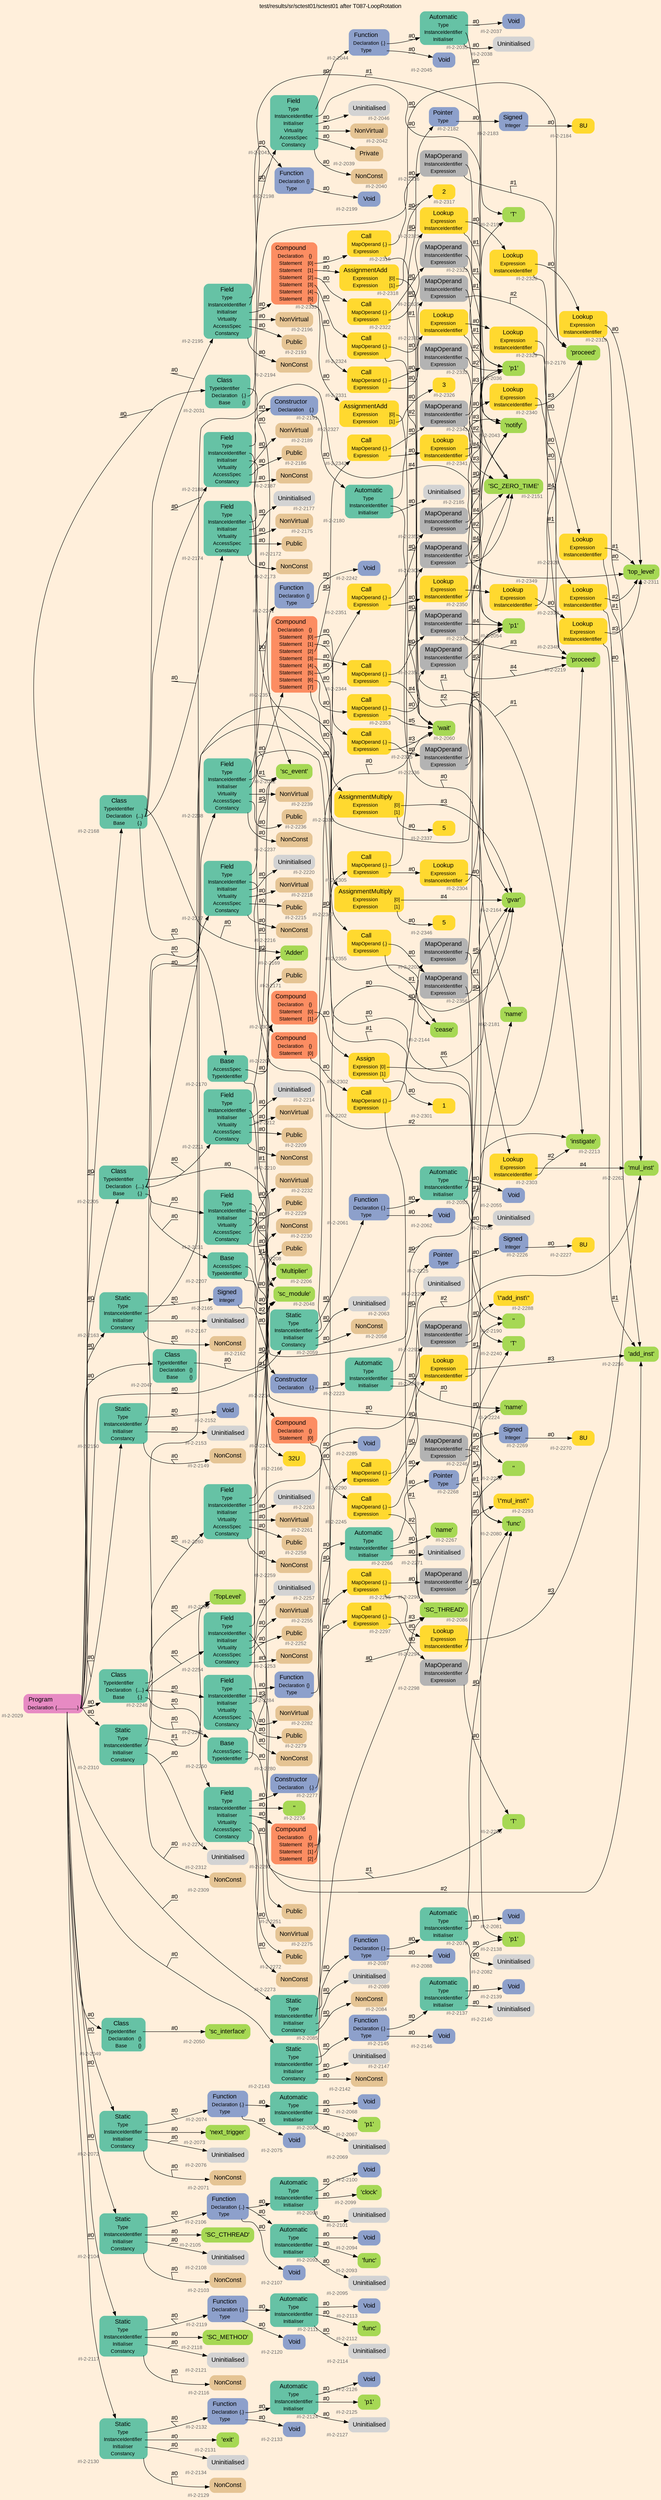 digraph "test/results/sr/sctest01/sctest01 after T087-LoopRotation" {
label = "test/results/sr/sctest01/sctest01 after T087-LoopRotation"
labelloc = t
graph [
    rankdir = "LR"
    ranksep = 0.3
    bgcolor = antiquewhite1
    color = black
    fontcolor = black
    fontname = "Arial"
];
node [
    fontname = "Arial"
];
edge [
    fontname = "Arial"
];

// -------------------- node figure --------------------
// -------- block #I-2-2029 ----------
"#I-2-2029" [
    fillcolor = "/set28/4"
    xlabel = "#I-2-2029"
    fontsize = "12"
    fontcolor = grey40
    shape = "plaintext"
    label = <<TABLE BORDER="0" CELLBORDER="0" CELLSPACING="0">
     <TR><TD><FONT COLOR="black" POINT-SIZE="15">Program</FONT></TD></TR>
     <TR><TD><FONT COLOR="black" POINT-SIZE="12">Declaration</FONT></TD><TD PORT="port0"><FONT COLOR="black" POINT-SIZE="12">{................}</FONT></TD></TR>
    </TABLE>>
    style = "rounded,filled"
];

// -------- block #I-2-2031 ----------
"#I-2-2031" [
    fillcolor = "/set28/1"
    xlabel = "#I-2-2031"
    fontsize = "12"
    fontcolor = grey40
    shape = "plaintext"
    label = <<TABLE BORDER="0" CELLBORDER="0" CELLSPACING="0">
     <TR><TD><FONT COLOR="black" POINT-SIZE="15">Class</FONT></TD></TR>
     <TR><TD><FONT COLOR="black" POINT-SIZE="12">TypeIdentifier</FONT></TD><TD PORT="port0"></TD></TR>
     <TR><TD><FONT COLOR="black" POINT-SIZE="12">Declaration</FONT></TD><TD PORT="port1"><FONT COLOR="black" POINT-SIZE="12">{.}</FONT></TD></TR>
     <TR><TD><FONT COLOR="black" POINT-SIZE="12">Base</FONT></TD><TD PORT="port2"><FONT COLOR="black" POINT-SIZE="12">{}</FONT></TD></TR>
    </TABLE>>
    style = "rounded,filled"
];

// -------- block #I-2-2032 ----------
"#I-2-2032" [
    fillcolor = "/set28/5"
    xlabel = "#I-2-2032"
    fontsize = "12"
    fontcolor = grey40
    shape = "plaintext"
    label = <<TABLE BORDER="0" CELLBORDER="0" CELLSPACING="0">
     <TR><TD><FONT COLOR="black" POINT-SIZE="15">'sc_event'</FONT></TD></TR>
    </TABLE>>
    style = "rounded,filled"
];

// -------- block #I-2-2041 ----------
"#I-2-2041" [
    fillcolor = "/set28/1"
    xlabel = "#I-2-2041"
    fontsize = "12"
    fontcolor = grey40
    shape = "plaintext"
    label = <<TABLE BORDER="0" CELLBORDER="0" CELLSPACING="0">
     <TR><TD><FONT COLOR="black" POINT-SIZE="15">Field</FONT></TD></TR>
     <TR><TD><FONT COLOR="black" POINT-SIZE="12">Type</FONT></TD><TD PORT="port0"></TD></TR>
     <TR><TD><FONT COLOR="black" POINT-SIZE="12">InstanceIdentifier</FONT></TD><TD PORT="port1"></TD></TR>
     <TR><TD><FONT COLOR="black" POINT-SIZE="12">Initialiser</FONT></TD><TD PORT="port2"></TD></TR>
     <TR><TD><FONT COLOR="black" POINT-SIZE="12">Virtuality</FONT></TD><TD PORT="port3"></TD></TR>
     <TR><TD><FONT COLOR="black" POINT-SIZE="12">AccessSpec</FONT></TD><TD PORT="port4"></TD></TR>
     <TR><TD><FONT COLOR="black" POINT-SIZE="12">Constancy</FONT></TD><TD PORT="port5"></TD></TR>
    </TABLE>>
    style = "rounded,filled"
];

// -------- block #I-2-2044 ----------
"#I-2-2044" [
    fillcolor = "/set28/3"
    xlabel = "#I-2-2044"
    fontsize = "12"
    fontcolor = grey40
    shape = "plaintext"
    label = <<TABLE BORDER="0" CELLBORDER="0" CELLSPACING="0">
     <TR><TD><FONT COLOR="black" POINT-SIZE="15">Function</FONT></TD></TR>
     <TR><TD><FONT COLOR="black" POINT-SIZE="12">Declaration</FONT></TD><TD PORT="port0"><FONT COLOR="black" POINT-SIZE="12">{.}</FONT></TD></TR>
     <TR><TD><FONT COLOR="black" POINT-SIZE="12">Type</FONT></TD><TD PORT="port1"></TD></TR>
    </TABLE>>
    style = "rounded,filled"
];

// -------- block #I-2-2035 ----------
"#I-2-2035" [
    fillcolor = "/set28/1"
    xlabel = "#I-2-2035"
    fontsize = "12"
    fontcolor = grey40
    shape = "plaintext"
    label = <<TABLE BORDER="0" CELLBORDER="0" CELLSPACING="0">
     <TR><TD><FONT COLOR="black" POINT-SIZE="15">Automatic</FONT></TD></TR>
     <TR><TD><FONT COLOR="black" POINT-SIZE="12">Type</FONT></TD><TD PORT="port0"></TD></TR>
     <TR><TD><FONT COLOR="black" POINT-SIZE="12">InstanceIdentifier</FONT></TD><TD PORT="port1"></TD></TR>
     <TR><TD><FONT COLOR="black" POINT-SIZE="12">Initialiser</FONT></TD><TD PORT="port2"></TD></TR>
    </TABLE>>
    style = "rounded,filled"
];

// -------- block #I-2-2037 ----------
"#I-2-2037" [
    fillcolor = "/set28/3"
    xlabel = "#I-2-2037"
    fontsize = "12"
    fontcolor = grey40
    shape = "plaintext"
    label = <<TABLE BORDER="0" CELLBORDER="0" CELLSPACING="0">
     <TR><TD><FONT COLOR="black" POINT-SIZE="15">Void</FONT></TD></TR>
    </TABLE>>
    style = "rounded,filled"
];

// -------- block #I-2-2036 ----------
"#I-2-2036" [
    fillcolor = "/set28/5"
    xlabel = "#I-2-2036"
    fontsize = "12"
    fontcolor = grey40
    shape = "plaintext"
    label = <<TABLE BORDER="0" CELLBORDER="0" CELLSPACING="0">
     <TR><TD><FONT COLOR="black" POINT-SIZE="15">'p1'</FONT></TD></TR>
    </TABLE>>
    style = "rounded,filled"
];

// -------- block #I-2-2038 ----------
"#I-2-2038" [
    xlabel = "#I-2-2038"
    fontsize = "12"
    fontcolor = grey40
    shape = "plaintext"
    label = <<TABLE BORDER="0" CELLBORDER="0" CELLSPACING="0">
     <TR><TD><FONT COLOR="black" POINT-SIZE="15">Uninitialised</FONT></TD></TR>
    </TABLE>>
    style = "rounded,filled"
];

// -------- block #I-2-2045 ----------
"#I-2-2045" [
    fillcolor = "/set28/3"
    xlabel = "#I-2-2045"
    fontsize = "12"
    fontcolor = grey40
    shape = "plaintext"
    label = <<TABLE BORDER="0" CELLBORDER="0" CELLSPACING="0">
     <TR><TD><FONT COLOR="black" POINT-SIZE="15">Void</FONT></TD></TR>
    </TABLE>>
    style = "rounded,filled"
];

// -------- block #I-2-2043 ----------
"#I-2-2043" [
    fillcolor = "/set28/5"
    xlabel = "#I-2-2043"
    fontsize = "12"
    fontcolor = grey40
    shape = "plaintext"
    label = <<TABLE BORDER="0" CELLBORDER="0" CELLSPACING="0">
     <TR><TD><FONT COLOR="black" POINT-SIZE="15">'notify'</FONT></TD></TR>
    </TABLE>>
    style = "rounded,filled"
];

// -------- block #I-2-2046 ----------
"#I-2-2046" [
    xlabel = "#I-2-2046"
    fontsize = "12"
    fontcolor = grey40
    shape = "plaintext"
    label = <<TABLE BORDER="0" CELLBORDER="0" CELLSPACING="0">
     <TR><TD><FONT COLOR="black" POINT-SIZE="15">Uninitialised</FONT></TD></TR>
    </TABLE>>
    style = "rounded,filled"
];

// -------- block #I-2-2042 ----------
"#I-2-2042" [
    fillcolor = "/set28/7"
    xlabel = "#I-2-2042"
    fontsize = "12"
    fontcolor = grey40
    shape = "plaintext"
    label = <<TABLE BORDER="0" CELLBORDER="0" CELLSPACING="0">
     <TR><TD><FONT COLOR="black" POINT-SIZE="15">NonVirtual</FONT></TD></TR>
    </TABLE>>
    style = "rounded,filled"
];

// -------- block #I-2-2039 ----------
"#I-2-2039" [
    fillcolor = "/set28/7"
    xlabel = "#I-2-2039"
    fontsize = "12"
    fontcolor = grey40
    shape = "plaintext"
    label = <<TABLE BORDER="0" CELLBORDER="0" CELLSPACING="0">
     <TR><TD><FONT COLOR="black" POINT-SIZE="15">Private</FONT></TD></TR>
    </TABLE>>
    style = "rounded,filled"
];

// -------- block #I-2-2040 ----------
"#I-2-2040" [
    fillcolor = "/set28/7"
    xlabel = "#I-2-2040"
    fontsize = "12"
    fontcolor = grey40
    shape = "plaintext"
    label = <<TABLE BORDER="0" CELLBORDER="0" CELLSPACING="0">
     <TR><TD><FONT COLOR="black" POINT-SIZE="15">NonConst</FONT></TD></TR>
    </TABLE>>
    style = "rounded,filled"
];

// -------- block #I-2-2047 ----------
"#I-2-2047" [
    fillcolor = "/set28/1"
    xlabel = "#I-2-2047"
    fontsize = "12"
    fontcolor = grey40
    shape = "plaintext"
    label = <<TABLE BORDER="0" CELLBORDER="0" CELLSPACING="0">
     <TR><TD><FONT COLOR="black" POINT-SIZE="15">Class</FONT></TD></TR>
     <TR><TD><FONT COLOR="black" POINT-SIZE="12">TypeIdentifier</FONT></TD><TD PORT="port0"></TD></TR>
     <TR><TD><FONT COLOR="black" POINT-SIZE="12">Declaration</FONT></TD><TD PORT="port1"><FONT COLOR="black" POINT-SIZE="12">{}</FONT></TD></TR>
     <TR><TD><FONT COLOR="black" POINT-SIZE="12">Base</FONT></TD><TD PORT="port2"><FONT COLOR="black" POINT-SIZE="12">{}</FONT></TD></TR>
    </TABLE>>
    style = "rounded,filled"
];

// -------- block #I-2-2048 ----------
"#I-2-2048" [
    fillcolor = "/set28/5"
    xlabel = "#I-2-2048"
    fontsize = "12"
    fontcolor = grey40
    shape = "plaintext"
    label = <<TABLE BORDER="0" CELLBORDER="0" CELLSPACING="0">
     <TR><TD><FONT COLOR="black" POINT-SIZE="15">'sc_module'</FONT></TD></TR>
    </TABLE>>
    style = "rounded,filled"
];

// -------- block #I-2-2049 ----------
"#I-2-2049" [
    fillcolor = "/set28/1"
    xlabel = "#I-2-2049"
    fontsize = "12"
    fontcolor = grey40
    shape = "plaintext"
    label = <<TABLE BORDER="0" CELLBORDER="0" CELLSPACING="0">
     <TR><TD><FONT COLOR="black" POINT-SIZE="15">Class</FONT></TD></TR>
     <TR><TD><FONT COLOR="black" POINT-SIZE="12">TypeIdentifier</FONT></TD><TD PORT="port0"></TD></TR>
     <TR><TD><FONT COLOR="black" POINT-SIZE="12">Declaration</FONT></TD><TD PORT="port1"><FONT COLOR="black" POINT-SIZE="12">{}</FONT></TD></TR>
     <TR><TD><FONT COLOR="black" POINT-SIZE="12">Base</FONT></TD><TD PORT="port2"><FONT COLOR="black" POINT-SIZE="12">{}</FONT></TD></TR>
    </TABLE>>
    style = "rounded,filled"
];

// -------- block #I-2-2050 ----------
"#I-2-2050" [
    fillcolor = "/set28/5"
    xlabel = "#I-2-2050"
    fontsize = "12"
    fontcolor = grey40
    shape = "plaintext"
    label = <<TABLE BORDER="0" CELLBORDER="0" CELLSPACING="0">
     <TR><TD><FONT COLOR="black" POINT-SIZE="15">'sc_interface'</FONT></TD></TR>
    </TABLE>>
    style = "rounded,filled"
];

// -------- block #I-2-2059 ----------
"#I-2-2059" [
    fillcolor = "/set28/1"
    xlabel = "#I-2-2059"
    fontsize = "12"
    fontcolor = grey40
    shape = "plaintext"
    label = <<TABLE BORDER="0" CELLBORDER="0" CELLSPACING="0">
     <TR><TD><FONT COLOR="black" POINT-SIZE="15">Static</FONT></TD></TR>
     <TR><TD><FONT COLOR="black" POINT-SIZE="12">Type</FONT></TD><TD PORT="port0"></TD></TR>
     <TR><TD><FONT COLOR="black" POINT-SIZE="12">InstanceIdentifier</FONT></TD><TD PORT="port1"></TD></TR>
     <TR><TD><FONT COLOR="black" POINT-SIZE="12">Initialiser</FONT></TD><TD PORT="port2"></TD></TR>
     <TR><TD><FONT COLOR="black" POINT-SIZE="12">Constancy</FONT></TD><TD PORT="port3"></TD></TR>
    </TABLE>>
    style = "rounded,filled"
];

// -------- block #I-2-2061 ----------
"#I-2-2061" [
    fillcolor = "/set28/3"
    xlabel = "#I-2-2061"
    fontsize = "12"
    fontcolor = grey40
    shape = "plaintext"
    label = <<TABLE BORDER="0" CELLBORDER="0" CELLSPACING="0">
     <TR><TD><FONT COLOR="black" POINT-SIZE="15">Function</FONT></TD></TR>
     <TR><TD><FONT COLOR="black" POINT-SIZE="12">Declaration</FONT></TD><TD PORT="port0"><FONT COLOR="black" POINT-SIZE="12">{.}</FONT></TD></TR>
     <TR><TD><FONT COLOR="black" POINT-SIZE="12">Type</FONT></TD><TD PORT="port1"></TD></TR>
    </TABLE>>
    style = "rounded,filled"
];

// -------- block #I-2-2053 ----------
"#I-2-2053" [
    fillcolor = "/set28/1"
    xlabel = "#I-2-2053"
    fontsize = "12"
    fontcolor = grey40
    shape = "plaintext"
    label = <<TABLE BORDER="0" CELLBORDER="0" CELLSPACING="0">
     <TR><TD><FONT COLOR="black" POINT-SIZE="15">Automatic</FONT></TD></TR>
     <TR><TD><FONT COLOR="black" POINT-SIZE="12">Type</FONT></TD><TD PORT="port0"></TD></TR>
     <TR><TD><FONT COLOR="black" POINT-SIZE="12">InstanceIdentifier</FONT></TD><TD PORT="port1"></TD></TR>
     <TR><TD><FONT COLOR="black" POINT-SIZE="12">Initialiser</FONT></TD><TD PORT="port2"></TD></TR>
    </TABLE>>
    style = "rounded,filled"
];

// -------- block #I-2-2055 ----------
"#I-2-2055" [
    fillcolor = "/set28/3"
    xlabel = "#I-2-2055"
    fontsize = "12"
    fontcolor = grey40
    shape = "plaintext"
    label = <<TABLE BORDER="0" CELLBORDER="0" CELLSPACING="0">
     <TR><TD><FONT COLOR="black" POINT-SIZE="15">Void</FONT></TD></TR>
    </TABLE>>
    style = "rounded,filled"
];

// -------- block #I-2-2054 ----------
"#I-2-2054" [
    fillcolor = "/set28/5"
    xlabel = "#I-2-2054"
    fontsize = "12"
    fontcolor = grey40
    shape = "plaintext"
    label = <<TABLE BORDER="0" CELLBORDER="0" CELLSPACING="0">
     <TR><TD><FONT COLOR="black" POINT-SIZE="15">'p1'</FONT></TD></TR>
    </TABLE>>
    style = "rounded,filled"
];

// -------- block #I-2-2056 ----------
"#I-2-2056" [
    xlabel = "#I-2-2056"
    fontsize = "12"
    fontcolor = grey40
    shape = "plaintext"
    label = <<TABLE BORDER="0" CELLBORDER="0" CELLSPACING="0">
     <TR><TD><FONT COLOR="black" POINT-SIZE="15">Uninitialised</FONT></TD></TR>
    </TABLE>>
    style = "rounded,filled"
];

// -------- block #I-2-2062 ----------
"#I-2-2062" [
    fillcolor = "/set28/3"
    xlabel = "#I-2-2062"
    fontsize = "12"
    fontcolor = grey40
    shape = "plaintext"
    label = <<TABLE BORDER="0" CELLBORDER="0" CELLSPACING="0">
     <TR><TD><FONT COLOR="black" POINT-SIZE="15">Void</FONT></TD></TR>
    </TABLE>>
    style = "rounded,filled"
];

// -------- block #I-2-2060 ----------
"#I-2-2060" [
    fillcolor = "/set28/5"
    xlabel = "#I-2-2060"
    fontsize = "12"
    fontcolor = grey40
    shape = "plaintext"
    label = <<TABLE BORDER="0" CELLBORDER="0" CELLSPACING="0">
     <TR><TD><FONT COLOR="black" POINT-SIZE="15">'wait'</FONT></TD></TR>
    </TABLE>>
    style = "rounded,filled"
];

// -------- block #I-2-2063 ----------
"#I-2-2063" [
    xlabel = "#I-2-2063"
    fontsize = "12"
    fontcolor = grey40
    shape = "plaintext"
    label = <<TABLE BORDER="0" CELLBORDER="0" CELLSPACING="0">
     <TR><TD><FONT COLOR="black" POINT-SIZE="15">Uninitialised</FONT></TD></TR>
    </TABLE>>
    style = "rounded,filled"
];

// -------- block #I-2-2058 ----------
"#I-2-2058" [
    fillcolor = "/set28/7"
    xlabel = "#I-2-2058"
    fontsize = "12"
    fontcolor = grey40
    shape = "plaintext"
    label = <<TABLE BORDER="0" CELLBORDER="0" CELLSPACING="0">
     <TR><TD><FONT COLOR="black" POINT-SIZE="15">NonConst</FONT></TD></TR>
    </TABLE>>
    style = "rounded,filled"
];

// -------- block #I-2-2072 ----------
"#I-2-2072" [
    fillcolor = "/set28/1"
    xlabel = "#I-2-2072"
    fontsize = "12"
    fontcolor = grey40
    shape = "plaintext"
    label = <<TABLE BORDER="0" CELLBORDER="0" CELLSPACING="0">
     <TR><TD><FONT COLOR="black" POINT-SIZE="15">Static</FONT></TD></TR>
     <TR><TD><FONT COLOR="black" POINT-SIZE="12">Type</FONT></TD><TD PORT="port0"></TD></TR>
     <TR><TD><FONT COLOR="black" POINT-SIZE="12">InstanceIdentifier</FONT></TD><TD PORT="port1"></TD></TR>
     <TR><TD><FONT COLOR="black" POINT-SIZE="12">Initialiser</FONT></TD><TD PORT="port2"></TD></TR>
     <TR><TD><FONT COLOR="black" POINT-SIZE="12">Constancy</FONT></TD><TD PORT="port3"></TD></TR>
    </TABLE>>
    style = "rounded,filled"
];

// -------- block #I-2-2074 ----------
"#I-2-2074" [
    fillcolor = "/set28/3"
    xlabel = "#I-2-2074"
    fontsize = "12"
    fontcolor = grey40
    shape = "plaintext"
    label = <<TABLE BORDER="0" CELLBORDER="0" CELLSPACING="0">
     <TR><TD><FONT COLOR="black" POINT-SIZE="15">Function</FONT></TD></TR>
     <TR><TD><FONT COLOR="black" POINT-SIZE="12">Declaration</FONT></TD><TD PORT="port0"><FONT COLOR="black" POINT-SIZE="12">{.}</FONT></TD></TR>
     <TR><TD><FONT COLOR="black" POINT-SIZE="12">Type</FONT></TD><TD PORT="port1"></TD></TR>
    </TABLE>>
    style = "rounded,filled"
];

// -------- block #I-2-2066 ----------
"#I-2-2066" [
    fillcolor = "/set28/1"
    xlabel = "#I-2-2066"
    fontsize = "12"
    fontcolor = grey40
    shape = "plaintext"
    label = <<TABLE BORDER="0" CELLBORDER="0" CELLSPACING="0">
     <TR><TD><FONT COLOR="black" POINT-SIZE="15">Automatic</FONT></TD></TR>
     <TR><TD><FONT COLOR="black" POINT-SIZE="12">Type</FONT></TD><TD PORT="port0"></TD></TR>
     <TR><TD><FONT COLOR="black" POINT-SIZE="12">InstanceIdentifier</FONT></TD><TD PORT="port1"></TD></TR>
     <TR><TD><FONT COLOR="black" POINT-SIZE="12">Initialiser</FONT></TD><TD PORT="port2"></TD></TR>
    </TABLE>>
    style = "rounded,filled"
];

// -------- block #I-2-2068 ----------
"#I-2-2068" [
    fillcolor = "/set28/3"
    xlabel = "#I-2-2068"
    fontsize = "12"
    fontcolor = grey40
    shape = "plaintext"
    label = <<TABLE BORDER="0" CELLBORDER="0" CELLSPACING="0">
     <TR><TD><FONT COLOR="black" POINT-SIZE="15">Void</FONT></TD></TR>
    </TABLE>>
    style = "rounded,filled"
];

// -------- block #I-2-2067 ----------
"#I-2-2067" [
    fillcolor = "/set28/5"
    xlabel = "#I-2-2067"
    fontsize = "12"
    fontcolor = grey40
    shape = "plaintext"
    label = <<TABLE BORDER="0" CELLBORDER="0" CELLSPACING="0">
     <TR><TD><FONT COLOR="black" POINT-SIZE="15">'p1'</FONT></TD></TR>
    </TABLE>>
    style = "rounded,filled"
];

// -------- block #I-2-2069 ----------
"#I-2-2069" [
    xlabel = "#I-2-2069"
    fontsize = "12"
    fontcolor = grey40
    shape = "plaintext"
    label = <<TABLE BORDER="0" CELLBORDER="0" CELLSPACING="0">
     <TR><TD><FONT COLOR="black" POINT-SIZE="15">Uninitialised</FONT></TD></TR>
    </TABLE>>
    style = "rounded,filled"
];

// -------- block #I-2-2075 ----------
"#I-2-2075" [
    fillcolor = "/set28/3"
    xlabel = "#I-2-2075"
    fontsize = "12"
    fontcolor = grey40
    shape = "plaintext"
    label = <<TABLE BORDER="0" CELLBORDER="0" CELLSPACING="0">
     <TR><TD><FONT COLOR="black" POINT-SIZE="15">Void</FONT></TD></TR>
    </TABLE>>
    style = "rounded,filled"
];

// -------- block #I-2-2073 ----------
"#I-2-2073" [
    fillcolor = "/set28/5"
    xlabel = "#I-2-2073"
    fontsize = "12"
    fontcolor = grey40
    shape = "plaintext"
    label = <<TABLE BORDER="0" CELLBORDER="0" CELLSPACING="0">
     <TR><TD><FONT COLOR="black" POINT-SIZE="15">'next_trigger'</FONT></TD></TR>
    </TABLE>>
    style = "rounded,filled"
];

// -------- block #I-2-2076 ----------
"#I-2-2076" [
    xlabel = "#I-2-2076"
    fontsize = "12"
    fontcolor = grey40
    shape = "plaintext"
    label = <<TABLE BORDER="0" CELLBORDER="0" CELLSPACING="0">
     <TR><TD><FONT COLOR="black" POINT-SIZE="15">Uninitialised</FONT></TD></TR>
    </TABLE>>
    style = "rounded,filled"
];

// -------- block #I-2-2071 ----------
"#I-2-2071" [
    fillcolor = "/set28/7"
    xlabel = "#I-2-2071"
    fontsize = "12"
    fontcolor = grey40
    shape = "plaintext"
    label = <<TABLE BORDER="0" CELLBORDER="0" CELLSPACING="0">
     <TR><TD><FONT COLOR="black" POINT-SIZE="15">NonConst</FONT></TD></TR>
    </TABLE>>
    style = "rounded,filled"
];

// -------- block #I-2-2085 ----------
"#I-2-2085" [
    fillcolor = "/set28/1"
    xlabel = "#I-2-2085"
    fontsize = "12"
    fontcolor = grey40
    shape = "plaintext"
    label = <<TABLE BORDER="0" CELLBORDER="0" CELLSPACING="0">
     <TR><TD><FONT COLOR="black" POINT-SIZE="15">Static</FONT></TD></TR>
     <TR><TD><FONT COLOR="black" POINT-SIZE="12">Type</FONT></TD><TD PORT="port0"></TD></TR>
     <TR><TD><FONT COLOR="black" POINT-SIZE="12">InstanceIdentifier</FONT></TD><TD PORT="port1"></TD></TR>
     <TR><TD><FONT COLOR="black" POINT-SIZE="12">Initialiser</FONT></TD><TD PORT="port2"></TD></TR>
     <TR><TD><FONT COLOR="black" POINT-SIZE="12">Constancy</FONT></TD><TD PORT="port3"></TD></TR>
    </TABLE>>
    style = "rounded,filled"
];

// -------- block #I-2-2087 ----------
"#I-2-2087" [
    fillcolor = "/set28/3"
    xlabel = "#I-2-2087"
    fontsize = "12"
    fontcolor = grey40
    shape = "plaintext"
    label = <<TABLE BORDER="0" CELLBORDER="0" CELLSPACING="0">
     <TR><TD><FONT COLOR="black" POINT-SIZE="15">Function</FONT></TD></TR>
     <TR><TD><FONT COLOR="black" POINT-SIZE="12">Declaration</FONT></TD><TD PORT="port0"><FONT COLOR="black" POINT-SIZE="12">{.}</FONT></TD></TR>
     <TR><TD><FONT COLOR="black" POINT-SIZE="12">Type</FONT></TD><TD PORT="port1"></TD></TR>
    </TABLE>>
    style = "rounded,filled"
];

// -------- block #I-2-2079 ----------
"#I-2-2079" [
    fillcolor = "/set28/1"
    xlabel = "#I-2-2079"
    fontsize = "12"
    fontcolor = grey40
    shape = "plaintext"
    label = <<TABLE BORDER="0" CELLBORDER="0" CELLSPACING="0">
     <TR><TD><FONT COLOR="black" POINT-SIZE="15">Automatic</FONT></TD></TR>
     <TR><TD><FONT COLOR="black" POINT-SIZE="12">Type</FONT></TD><TD PORT="port0"></TD></TR>
     <TR><TD><FONT COLOR="black" POINT-SIZE="12">InstanceIdentifier</FONT></TD><TD PORT="port1"></TD></TR>
     <TR><TD><FONT COLOR="black" POINT-SIZE="12">Initialiser</FONT></TD><TD PORT="port2"></TD></TR>
    </TABLE>>
    style = "rounded,filled"
];

// -------- block #I-2-2081 ----------
"#I-2-2081" [
    fillcolor = "/set28/3"
    xlabel = "#I-2-2081"
    fontsize = "12"
    fontcolor = grey40
    shape = "plaintext"
    label = <<TABLE BORDER="0" CELLBORDER="0" CELLSPACING="0">
     <TR><TD><FONT COLOR="black" POINT-SIZE="15">Void</FONT></TD></TR>
    </TABLE>>
    style = "rounded,filled"
];

// -------- block #I-2-2080 ----------
"#I-2-2080" [
    fillcolor = "/set28/5"
    xlabel = "#I-2-2080"
    fontsize = "12"
    fontcolor = grey40
    shape = "plaintext"
    label = <<TABLE BORDER="0" CELLBORDER="0" CELLSPACING="0">
     <TR><TD><FONT COLOR="black" POINT-SIZE="15">'func'</FONT></TD></TR>
    </TABLE>>
    style = "rounded,filled"
];

// -------- block #I-2-2082 ----------
"#I-2-2082" [
    xlabel = "#I-2-2082"
    fontsize = "12"
    fontcolor = grey40
    shape = "plaintext"
    label = <<TABLE BORDER="0" CELLBORDER="0" CELLSPACING="0">
     <TR><TD><FONT COLOR="black" POINT-SIZE="15">Uninitialised</FONT></TD></TR>
    </TABLE>>
    style = "rounded,filled"
];

// -------- block #I-2-2088 ----------
"#I-2-2088" [
    fillcolor = "/set28/3"
    xlabel = "#I-2-2088"
    fontsize = "12"
    fontcolor = grey40
    shape = "plaintext"
    label = <<TABLE BORDER="0" CELLBORDER="0" CELLSPACING="0">
     <TR><TD><FONT COLOR="black" POINT-SIZE="15">Void</FONT></TD></TR>
    </TABLE>>
    style = "rounded,filled"
];

// -------- block #I-2-2086 ----------
"#I-2-2086" [
    fillcolor = "/set28/5"
    xlabel = "#I-2-2086"
    fontsize = "12"
    fontcolor = grey40
    shape = "plaintext"
    label = <<TABLE BORDER="0" CELLBORDER="0" CELLSPACING="0">
     <TR><TD><FONT COLOR="black" POINT-SIZE="15">'SC_THREAD'</FONT></TD></TR>
    </TABLE>>
    style = "rounded,filled"
];

// -------- block #I-2-2089 ----------
"#I-2-2089" [
    xlabel = "#I-2-2089"
    fontsize = "12"
    fontcolor = grey40
    shape = "plaintext"
    label = <<TABLE BORDER="0" CELLBORDER="0" CELLSPACING="0">
     <TR><TD><FONT COLOR="black" POINT-SIZE="15">Uninitialised</FONT></TD></TR>
    </TABLE>>
    style = "rounded,filled"
];

// -------- block #I-2-2084 ----------
"#I-2-2084" [
    fillcolor = "/set28/7"
    xlabel = "#I-2-2084"
    fontsize = "12"
    fontcolor = grey40
    shape = "plaintext"
    label = <<TABLE BORDER="0" CELLBORDER="0" CELLSPACING="0">
     <TR><TD><FONT COLOR="black" POINT-SIZE="15">NonConst</FONT></TD></TR>
    </TABLE>>
    style = "rounded,filled"
];

// -------- block #I-2-2104 ----------
"#I-2-2104" [
    fillcolor = "/set28/1"
    xlabel = "#I-2-2104"
    fontsize = "12"
    fontcolor = grey40
    shape = "plaintext"
    label = <<TABLE BORDER="0" CELLBORDER="0" CELLSPACING="0">
     <TR><TD><FONT COLOR="black" POINT-SIZE="15">Static</FONT></TD></TR>
     <TR><TD><FONT COLOR="black" POINT-SIZE="12">Type</FONT></TD><TD PORT="port0"></TD></TR>
     <TR><TD><FONT COLOR="black" POINT-SIZE="12">InstanceIdentifier</FONT></TD><TD PORT="port1"></TD></TR>
     <TR><TD><FONT COLOR="black" POINT-SIZE="12">Initialiser</FONT></TD><TD PORT="port2"></TD></TR>
     <TR><TD><FONT COLOR="black" POINT-SIZE="12">Constancy</FONT></TD><TD PORT="port3"></TD></TR>
    </TABLE>>
    style = "rounded,filled"
];

// -------- block #I-2-2106 ----------
"#I-2-2106" [
    fillcolor = "/set28/3"
    xlabel = "#I-2-2106"
    fontsize = "12"
    fontcolor = grey40
    shape = "plaintext"
    label = <<TABLE BORDER="0" CELLBORDER="0" CELLSPACING="0">
     <TR><TD><FONT COLOR="black" POINT-SIZE="15">Function</FONT></TD></TR>
     <TR><TD><FONT COLOR="black" POINT-SIZE="12">Declaration</FONT></TD><TD PORT="port0"><FONT COLOR="black" POINT-SIZE="12">{..}</FONT></TD></TR>
     <TR><TD><FONT COLOR="black" POINT-SIZE="12">Type</FONT></TD><TD PORT="port1"></TD></TR>
    </TABLE>>
    style = "rounded,filled"
];

// -------- block #I-2-2092 ----------
"#I-2-2092" [
    fillcolor = "/set28/1"
    xlabel = "#I-2-2092"
    fontsize = "12"
    fontcolor = grey40
    shape = "plaintext"
    label = <<TABLE BORDER="0" CELLBORDER="0" CELLSPACING="0">
     <TR><TD><FONT COLOR="black" POINT-SIZE="15">Automatic</FONT></TD></TR>
     <TR><TD><FONT COLOR="black" POINT-SIZE="12">Type</FONT></TD><TD PORT="port0"></TD></TR>
     <TR><TD><FONT COLOR="black" POINT-SIZE="12">InstanceIdentifier</FONT></TD><TD PORT="port1"></TD></TR>
     <TR><TD><FONT COLOR="black" POINT-SIZE="12">Initialiser</FONT></TD><TD PORT="port2"></TD></TR>
    </TABLE>>
    style = "rounded,filled"
];

// -------- block #I-2-2094 ----------
"#I-2-2094" [
    fillcolor = "/set28/3"
    xlabel = "#I-2-2094"
    fontsize = "12"
    fontcolor = grey40
    shape = "plaintext"
    label = <<TABLE BORDER="0" CELLBORDER="0" CELLSPACING="0">
     <TR><TD><FONT COLOR="black" POINT-SIZE="15">Void</FONT></TD></TR>
    </TABLE>>
    style = "rounded,filled"
];

// -------- block #I-2-2093 ----------
"#I-2-2093" [
    fillcolor = "/set28/5"
    xlabel = "#I-2-2093"
    fontsize = "12"
    fontcolor = grey40
    shape = "plaintext"
    label = <<TABLE BORDER="0" CELLBORDER="0" CELLSPACING="0">
     <TR><TD><FONT COLOR="black" POINT-SIZE="15">'func'</FONT></TD></TR>
    </TABLE>>
    style = "rounded,filled"
];

// -------- block #I-2-2095 ----------
"#I-2-2095" [
    xlabel = "#I-2-2095"
    fontsize = "12"
    fontcolor = grey40
    shape = "plaintext"
    label = <<TABLE BORDER="0" CELLBORDER="0" CELLSPACING="0">
     <TR><TD><FONT COLOR="black" POINT-SIZE="15">Uninitialised</FONT></TD></TR>
    </TABLE>>
    style = "rounded,filled"
];

// -------- block #I-2-2098 ----------
"#I-2-2098" [
    fillcolor = "/set28/1"
    xlabel = "#I-2-2098"
    fontsize = "12"
    fontcolor = grey40
    shape = "plaintext"
    label = <<TABLE BORDER="0" CELLBORDER="0" CELLSPACING="0">
     <TR><TD><FONT COLOR="black" POINT-SIZE="15">Automatic</FONT></TD></TR>
     <TR><TD><FONT COLOR="black" POINT-SIZE="12">Type</FONT></TD><TD PORT="port0"></TD></TR>
     <TR><TD><FONT COLOR="black" POINT-SIZE="12">InstanceIdentifier</FONT></TD><TD PORT="port1"></TD></TR>
     <TR><TD><FONT COLOR="black" POINT-SIZE="12">Initialiser</FONT></TD><TD PORT="port2"></TD></TR>
    </TABLE>>
    style = "rounded,filled"
];

// -------- block #I-2-2100 ----------
"#I-2-2100" [
    fillcolor = "/set28/3"
    xlabel = "#I-2-2100"
    fontsize = "12"
    fontcolor = grey40
    shape = "plaintext"
    label = <<TABLE BORDER="0" CELLBORDER="0" CELLSPACING="0">
     <TR><TD><FONT COLOR="black" POINT-SIZE="15">Void</FONT></TD></TR>
    </TABLE>>
    style = "rounded,filled"
];

// -------- block #I-2-2099 ----------
"#I-2-2099" [
    fillcolor = "/set28/5"
    xlabel = "#I-2-2099"
    fontsize = "12"
    fontcolor = grey40
    shape = "plaintext"
    label = <<TABLE BORDER="0" CELLBORDER="0" CELLSPACING="0">
     <TR><TD><FONT COLOR="black" POINT-SIZE="15">'clock'</FONT></TD></TR>
    </TABLE>>
    style = "rounded,filled"
];

// -------- block #I-2-2101 ----------
"#I-2-2101" [
    xlabel = "#I-2-2101"
    fontsize = "12"
    fontcolor = grey40
    shape = "plaintext"
    label = <<TABLE BORDER="0" CELLBORDER="0" CELLSPACING="0">
     <TR><TD><FONT COLOR="black" POINT-SIZE="15">Uninitialised</FONT></TD></TR>
    </TABLE>>
    style = "rounded,filled"
];

// -------- block #I-2-2107 ----------
"#I-2-2107" [
    fillcolor = "/set28/3"
    xlabel = "#I-2-2107"
    fontsize = "12"
    fontcolor = grey40
    shape = "plaintext"
    label = <<TABLE BORDER="0" CELLBORDER="0" CELLSPACING="0">
     <TR><TD><FONT COLOR="black" POINT-SIZE="15">Void</FONT></TD></TR>
    </TABLE>>
    style = "rounded,filled"
];

// -------- block #I-2-2105 ----------
"#I-2-2105" [
    fillcolor = "/set28/5"
    xlabel = "#I-2-2105"
    fontsize = "12"
    fontcolor = grey40
    shape = "plaintext"
    label = <<TABLE BORDER="0" CELLBORDER="0" CELLSPACING="0">
     <TR><TD><FONT COLOR="black" POINT-SIZE="15">'SC_CTHREAD'</FONT></TD></TR>
    </TABLE>>
    style = "rounded,filled"
];

// -------- block #I-2-2108 ----------
"#I-2-2108" [
    xlabel = "#I-2-2108"
    fontsize = "12"
    fontcolor = grey40
    shape = "plaintext"
    label = <<TABLE BORDER="0" CELLBORDER="0" CELLSPACING="0">
     <TR><TD><FONT COLOR="black" POINT-SIZE="15">Uninitialised</FONT></TD></TR>
    </TABLE>>
    style = "rounded,filled"
];

// -------- block #I-2-2103 ----------
"#I-2-2103" [
    fillcolor = "/set28/7"
    xlabel = "#I-2-2103"
    fontsize = "12"
    fontcolor = grey40
    shape = "plaintext"
    label = <<TABLE BORDER="0" CELLBORDER="0" CELLSPACING="0">
     <TR><TD><FONT COLOR="black" POINT-SIZE="15">NonConst</FONT></TD></TR>
    </TABLE>>
    style = "rounded,filled"
];

// -------- block #I-2-2117 ----------
"#I-2-2117" [
    fillcolor = "/set28/1"
    xlabel = "#I-2-2117"
    fontsize = "12"
    fontcolor = grey40
    shape = "plaintext"
    label = <<TABLE BORDER="0" CELLBORDER="0" CELLSPACING="0">
     <TR><TD><FONT COLOR="black" POINT-SIZE="15">Static</FONT></TD></TR>
     <TR><TD><FONT COLOR="black" POINT-SIZE="12">Type</FONT></TD><TD PORT="port0"></TD></TR>
     <TR><TD><FONT COLOR="black" POINT-SIZE="12">InstanceIdentifier</FONT></TD><TD PORT="port1"></TD></TR>
     <TR><TD><FONT COLOR="black" POINT-SIZE="12">Initialiser</FONT></TD><TD PORT="port2"></TD></TR>
     <TR><TD><FONT COLOR="black" POINT-SIZE="12">Constancy</FONT></TD><TD PORT="port3"></TD></TR>
    </TABLE>>
    style = "rounded,filled"
];

// -------- block #I-2-2119 ----------
"#I-2-2119" [
    fillcolor = "/set28/3"
    xlabel = "#I-2-2119"
    fontsize = "12"
    fontcolor = grey40
    shape = "plaintext"
    label = <<TABLE BORDER="0" CELLBORDER="0" CELLSPACING="0">
     <TR><TD><FONT COLOR="black" POINT-SIZE="15">Function</FONT></TD></TR>
     <TR><TD><FONT COLOR="black" POINT-SIZE="12">Declaration</FONT></TD><TD PORT="port0"><FONT COLOR="black" POINT-SIZE="12">{.}</FONT></TD></TR>
     <TR><TD><FONT COLOR="black" POINT-SIZE="12">Type</FONT></TD><TD PORT="port1"></TD></TR>
    </TABLE>>
    style = "rounded,filled"
];

// -------- block #I-2-2111 ----------
"#I-2-2111" [
    fillcolor = "/set28/1"
    xlabel = "#I-2-2111"
    fontsize = "12"
    fontcolor = grey40
    shape = "plaintext"
    label = <<TABLE BORDER="0" CELLBORDER="0" CELLSPACING="0">
     <TR><TD><FONT COLOR="black" POINT-SIZE="15">Automatic</FONT></TD></TR>
     <TR><TD><FONT COLOR="black" POINT-SIZE="12">Type</FONT></TD><TD PORT="port0"></TD></TR>
     <TR><TD><FONT COLOR="black" POINT-SIZE="12">InstanceIdentifier</FONT></TD><TD PORT="port1"></TD></TR>
     <TR><TD><FONT COLOR="black" POINT-SIZE="12">Initialiser</FONT></TD><TD PORT="port2"></TD></TR>
    </TABLE>>
    style = "rounded,filled"
];

// -------- block #I-2-2113 ----------
"#I-2-2113" [
    fillcolor = "/set28/3"
    xlabel = "#I-2-2113"
    fontsize = "12"
    fontcolor = grey40
    shape = "plaintext"
    label = <<TABLE BORDER="0" CELLBORDER="0" CELLSPACING="0">
     <TR><TD><FONT COLOR="black" POINT-SIZE="15">Void</FONT></TD></TR>
    </TABLE>>
    style = "rounded,filled"
];

// -------- block #I-2-2112 ----------
"#I-2-2112" [
    fillcolor = "/set28/5"
    xlabel = "#I-2-2112"
    fontsize = "12"
    fontcolor = grey40
    shape = "plaintext"
    label = <<TABLE BORDER="0" CELLBORDER="0" CELLSPACING="0">
     <TR><TD><FONT COLOR="black" POINT-SIZE="15">'func'</FONT></TD></TR>
    </TABLE>>
    style = "rounded,filled"
];

// -------- block #I-2-2114 ----------
"#I-2-2114" [
    xlabel = "#I-2-2114"
    fontsize = "12"
    fontcolor = grey40
    shape = "plaintext"
    label = <<TABLE BORDER="0" CELLBORDER="0" CELLSPACING="0">
     <TR><TD><FONT COLOR="black" POINT-SIZE="15">Uninitialised</FONT></TD></TR>
    </TABLE>>
    style = "rounded,filled"
];

// -------- block #I-2-2120 ----------
"#I-2-2120" [
    fillcolor = "/set28/3"
    xlabel = "#I-2-2120"
    fontsize = "12"
    fontcolor = grey40
    shape = "plaintext"
    label = <<TABLE BORDER="0" CELLBORDER="0" CELLSPACING="0">
     <TR><TD><FONT COLOR="black" POINT-SIZE="15">Void</FONT></TD></TR>
    </TABLE>>
    style = "rounded,filled"
];

// -------- block #I-2-2118 ----------
"#I-2-2118" [
    fillcolor = "/set28/5"
    xlabel = "#I-2-2118"
    fontsize = "12"
    fontcolor = grey40
    shape = "plaintext"
    label = <<TABLE BORDER="0" CELLBORDER="0" CELLSPACING="0">
     <TR><TD><FONT COLOR="black" POINT-SIZE="15">'SC_METHOD'</FONT></TD></TR>
    </TABLE>>
    style = "rounded,filled"
];

// -------- block #I-2-2121 ----------
"#I-2-2121" [
    xlabel = "#I-2-2121"
    fontsize = "12"
    fontcolor = grey40
    shape = "plaintext"
    label = <<TABLE BORDER="0" CELLBORDER="0" CELLSPACING="0">
     <TR><TD><FONT COLOR="black" POINT-SIZE="15">Uninitialised</FONT></TD></TR>
    </TABLE>>
    style = "rounded,filled"
];

// -------- block #I-2-2116 ----------
"#I-2-2116" [
    fillcolor = "/set28/7"
    xlabel = "#I-2-2116"
    fontsize = "12"
    fontcolor = grey40
    shape = "plaintext"
    label = <<TABLE BORDER="0" CELLBORDER="0" CELLSPACING="0">
     <TR><TD><FONT COLOR="black" POINT-SIZE="15">NonConst</FONT></TD></TR>
    </TABLE>>
    style = "rounded,filled"
];

// -------- block #I-2-2130 ----------
"#I-2-2130" [
    fillcolor = "/set28/1"
    xlabel = "#I-2-2130"
    fontsize = "12"
    fontcolor = grey40
    shape = "plaintext"
    label = <<TABLE BORDER="0" CELLBORDER="0" CELLSPACING="0">
     <TR><TD><FONT COLOR="black" POINT-SIZE="15">Static</FONT></TD></TR>
     <TR><TD><FONT COLOR="black" POINT-SIZE="12">Type</FONT></TD><TD PORT="port0"></TD></TR>
     <TR><TD><FONT COLOR="black" POINT-SIZE="12">InstanceIdentifier</FONT></TD><TD PORT="port1"></TD></TR>
     <TR><TD><FONT COLOR="black" POINT-SIZE="12">Initialiser</FONT></TD><TD PORT="port2"></TD></TR>
     <TR><TD><FONT COLOR="black" POINT-SIZE="12">Constancy</FONT></TD><TD PORT="port3"></TD></TR>
    </TABLE>>
    style = "rounded,filled"
];

// -------- block #I-2-2132 ----------
"#I-2-2132" [
    fillcolor = "/set28/3"
    xlabel = "#I-2-2132"
    fontsize = "12"
    fontcolor = grey40
    shape = "plaintext"
    label = <<TABLE BORDER="0" CELLBORDER="0" CELLSPACING="0">
     <TR><TD><FONT COLOR="black" POINT-SIZE="15">Function</FONT></TD></TR>
     <TR><TD><FONT COLOR="black" POINT-SIZE="12">Declaration</FONT></TD><TD PORT="port0"><FONT COLOR="black" POINT-SIZE="12">{.}</FONT></TD></TR>
     <TR><TD><FONT COLOR="black" POINT-SIZE="12">Type</FONT></TD><TD PORT="port1"></TD></TR>
    </TABLE>>
    style = "rounded,filled"
];

// -------- block #I-2-2124 ----------
"#I-2-2124" [
    fillcolor = "/set28/1"
    xlabel = "#I-2-2124"
    fontsize = "12"
    fontcolor = grey40
    shape = "plaintext"
    label = <<TABLE BORDER="0" CELLBORDER="0" CELLSPACING="0">
     <TR><TD><FONT COLOR="black" POINT-SIZE="15">Automatic</FONT></TD></TR>
     <TR><TD><FONT COLOR="black" POINT-SIZE="12">Type</FONT></TD><TD PORT="port0"></TD></TR>
     <TR><TD><FONT COLOR="black" POINT-SIZE="12">InstanceIdentifier</FONT></TD><TD PORT="port1"></TD></TR>
     <TR><TD><FONT COLOR="black" POINT-SIZE="12">Initialiser</FONT></TD><TD PORT="port2"></TD></TR>
    </TABLE>>
    style = "rounded,filled"
];

// -------- block #I-2-2126 ----------
"#I-2-2126" [
    fillcolor = "/set28/3"
    xlabel = "#I-2-2126"
    fontsize = "12"
    fontcolor = grey40
    shape = "plaintext"
    label = <<TABLE BORDER="0" CELLBORDER="0" CELLSPACING="0">
     <TR><TD><FONT COLOR="black" POINT-SIZE="15">Void</FONT></TD></TR>
    </TABLE>>
    style = "rounded,filled"
];

// -------- block #I-2-2125 ----------
"#I-2-2125" [
    fillcolor = "/set28/5"
    xlabel = "#I-2-2125"
    fontsize = "12"
    fontcolor = grey40
    shape = "plaintext"
    label = <<TABLE BORDER="0" CELLBORDER="0" CELLSPACING="0">
     <TR><TD><FONT COLOR="black" POINT-SIZE="15">'p1'</FONT></TD></TR>
    </TABLE>>
    style = "rounded,filled"
];

// -------- block #I-2-2127 ----------
"#I-2-2127" [
    xlabel = "#I-2-2127"
    fontsize = "12"
    fontcolor = grey40
    shape = "plaintext"
    label = <<TABLE BORDER="0" CELLBORDER="0" CELLSPACING="0">
     <TR><TD><FONT COLOR="black" POINT-SIZE="15">Uninitialised</FONT></TD></TR>
    </TABLE>>
    style = "rounded,filled"
];

// -------- block #I-2-2133 ----------
"#I-2-2133" [
    fillcolor = "/set28/3"
    xlabel = "#I-2-2133"
    fontsize = "12"
    fontcolor = grey40
    shape = "plaintext"
    label = <<TABLE BORDER="0" CELLBORDER="0" CELLSPACING="0">
     <TR><TD><FONT COLOR="black" POINT-SIZE="15">Void</FONT></TD></TR>
    </TABLE>>
    style = "rounded,filled"
];

// -------- block #I-2-2131 ----------
"#I-2-2131" [
    fillcolor = "/set28/5"
    xlabel = "#I-2-2131"
    fontsize = "12"
    fontcolor = grey40
    shape = "plaintext"
    label = <<TABLE BORDER="0" CELLBORDER="0" CELLSPACING="0">
     <TR><TD><FONT COLOR="black" POINT-SIZE="15">'exit'</FONT></TD></TR>
    </TABLE>>
    style = "rounded,filled"
];

// -------- block #I-2-2134 ----------
"#I-2-2134" [
    xlabel = "#I-2-2134"
    fontsize = "12"
    fontcolor = grey40
    shape = "plaintext"
    label = <<TABLE BORDER="0" CELLBORDER="0" CELLSPACING="0">
     <TR><TD><FONT COLOR="black" POINT-SIZE="15">Uninitialised</FONT></TD></TR>
    </TABLE>>
    style = "rounded,filled"
];

// -------- block #I-2-2129 ----------
"#I-2-2129" [
    fillcolor = "/set28/7"
    xlabel = "#I-2-2129"
    fontsize = "12"
    fontcolor = grey40
    shape = "plaintext"
    label = <<TABLE BORDER="0" CELLBORDER="0" CELLSPACING="0">
     <TR><TD><FONT COLOR="black" POINT-SIZE="15">NonConst</FONT></TD></TR>
    </TABLE>>
    style = "rounded,filled"
];

// -------- block #I-2-2143 ----------
"#I-2-2143" [
    fillcolor = "/set28/1"
    xlabel = "#I-2-2143"
    fontsize = "12"
    fontcolor = grey40
    shape = "plaintext"
    label = <<TABLE BORDER="0" CELLBORDER="0" CELLSPACING="0">
     <TR><TD><FONT COLOR="black" POINT-SIZE="15">Static</FONT></TD></TR>
     <TR><TD><FONT COLOR="black" POINT-SIZE="12">Type</FONT></TD><TD PORT="port0"></TD></TR>
     <TR><TD><FONT COLOR="black" POINT-SIZE="12">InstanceIdentifier</FONT></TD><TD PORT="port1"></TD></TR>
     <TR><TD><FONT COLOR="black" POINT-SIZE="12">Initialiser</FONT></TD><TD PORT="port2"></TD></TR>
     <TR><TD><FONT COLOR="black" POINT-SIZE="12">Constancy</FONT></TD><TD PORT="port3"></TD></TR>
    </TABLE>>
    style = "rounded,filled"
];

// -------- block #I-2-2145 ----------
"#I-2-2145" [
    fillcolor = "/set28/3"
    xlabel = "#I-2-2145"
    fontsize = "12"
    fontcolor = grey40
    shape = "plaintext"
    label = <<TABLE BORDER="0" CELLBORDER="0" CELLSPACING="0">
     <TR><TD><FONT COLOR="black" POINT-SIZE="15">Function</FONT></TD></TR>
     <TR><TD><FONT COLOR="black" POINT-SIZE="12">Declaration</FONT></TD><TD PORT="port0"><FONT COLOR="black" POINT-SIZE="12">{.}</FONT></TD></TR>
     <TR><TD><FONT COLOR="black" POINT-SIZE="12">Type</FONT></TD><TD PORT="port1"></TD></TR>
    </TABLE>>
    style = "rounded,filled"
];

// -------- block #I-2-2137 ----------
"#I-2-2137" [
    fillcolor = "/set28/1"
    xlabel = "#I-2-2137"
    fontsize = "12"
    fontcolor = grey40
    shape = "plaintext"
    label = <<TABLE BORDER="0" CELLBORDER="0" CELLSPACING="0">
     <TR><TD><FONT COLOR="black" POINT-SIZE="15">Automatic</FONT></TD></TR>
     <TR><TD><FONT COLOR="black" POINT-SIZE="12">Type</FONT></TD><TD PORT="port0"></TD></TR>
     <TR><TD><FONT COLOR="black" POINT-SIZE="12">InstanceIdentifier</FONT></TD><TD PORT="port1"></TD></TR>
     <TR><TD><FONT COLOR="black" POINT-SIZE="12">Initialiser</FONT></TD><TD PORT="port2"></TD></TR>
    </TABLE>>
    style = "rounded,filled"
];

// -------- block #I-2-2139 ----------
"#I-2-2139" [
    fillcolor = "/set28/3"
    xlabel = "#I-2-2139"
    fontsize = "12"
    fontcolor = grey40
    shape = "plaintext"
    label = <<TABLE BORDER="0" CELLBORDER="0" CELLSPACING="0">
     <TR><TD><FONT COLOR="black" POINT-SIZE="15">Void</FONT></TD></TR>
    </TABLE>>
    style = "rounded,filled"
];

// -------- block #I-2-2138 ----------
"#I-2-2138" [
    fillcolor = "/set28/5"
    xlabel = "#I-2-2138"
    fontsize = "12"
    fontcolor = grey40
    shape = "plaintext"
    label = <<TABLE BORDER="0" CELLBORDER="0" CELLSPACING="0">
     <TR><TD><FONT COLOR="black" POINT-SIZE="15">'p1'</FONT></TD></TR>
    </TABLE>>
    style = "rounded,filled"
];

// -------- block #I-2-2140 ----------
"#I-2-2140" [
    xlabel = "#I-2-2140"
    fontsize = "12"
    fontcolor = grey40
    shape = "plaintext"
    label = <<TABLE BORDER="0" CELLBORDER="0" CELLSPACING="0">
     <TR><TD><FONT COLOR="black" POINT-SIZE="15">Uninitialised</FONT></TD></TR>
    </TABLE>>
    style = "rounded,filled"
];

// -------- block #I-2-2146 ----------
"#I-2-2146" [
    fillcolor = "/set28/3"
    xlabel = "#I-2-2146"
    fontsize = "12"
    fontcolor = grey40
    shape = "plaintext"
    label = <<TABLE BORDER="0" CELLBORDER="0" CELLSPACING="0">
     <TR><TD><FONT COLOR="black" POINT-SIZE="15">Void</FONT></TD></TR>
    </TABLE>>
    style = "rounded,filled"
];

// -------- block #I-2-2144 ----------
"#I-2-2144" [
    fillcolor = "/set28/5"
    xlabel = "#I-2-2144"
    fontsize = "12"
    fontcolor = grey40
    shape = "plaintext"
    label = <<TABLE BORDER="0" CELLBORDER="0" CELLSPACING="0">
     <TR><TD><FONT COLOR="black" POINT-SIZE="15">'cease'</FONT></TD></TR>
    </TABLE>>
    style = "rounded,filled"
];

// -------- block #I-2-2147 ----------
"#I-2-2147" [
    xlabel = "#I-2-2147"
    fontsize = "12"
    fontcolor = grey40
    shape = "plaintext"
    label = <<TABLE BORDER="0" CELLBORDER="0" CELLSPACING="0">
     <TR><TD><FONT COLOR="black" POINT-SIZE="15">Uninitialised</FONT></TD></TR>
    </TABLE>>
    style = "rounded,filled"
];

// -------- block #I-2-2142 ----------
"#I-2-2142" [
    fillcolor = "/set28/7"
    xlabel = "#I-2-2142"
    fontsize = "12"
    fontcolor = grey40
    shape = "plaintext"
    label = <<TABLE BORDER="0" CELLBORDER="0" CELLSPACING="0">
     <TR><TD><FONT COLOR="black" POINT-SIZE="15">NonConst</FONT></TD></TR>
    </TABLE>>
    style = "rounded,filled"
];

// -------- block #I-2-2150 ----------
"#I-2-2150" [
    fillcolor = "/set28/1"
    xlabel = "#I-2-2150"
    fontsize = "12"
    fontcolor = grey40
    shape = "plaintext"
    label = <<TABLE BORDER="0" CELLBORDER="0" CELLSPACING="0">
     <TR><TD><FONT COLOR="black" POINT-SIZE="15">Static</FONT></TD></TR>
     <TR><TD><FONT COLOR="black" POINT-SIZE="12">Type</FONT></TD><TD PORT="port0"></TD></TR>
     <TR><TD><FONT COLOR="black" POINT-SIZE="12">InstanceIdentifier</FONT></TD><TD PORT="port1"></TD></TR>
     <TR><TD><FONT COLOR="black" POINT-SIZE="12">Initialiser</FONT></TD><TD PORT="port2"></TD></TR>
     <TR><TD><FONT COLOR="black" POINT-SIZE="12">Constancy</FONT></TD><TD PORT="port3"></TD></TR>
    </TABLE>>
    style = "rounded,filled"
];

// -------- block #I-2-2152 ----------
"#I-2-2152" [
    fillcolor = "/set28/3"
    xlabel = "#I-2-2152"
    fontsize = "12"
    fontcolor = grey40
    shape = "plaintext"
    label = <<TABLE BORDER="0" CELLBORDER="0" CELLSPACING="0">
     <TR><TD><FONT COLOR="black" POINT-SIZE="15">Void</FONT></TD></TR>
    </TABLE>>
    style = "rounded,filled"
];

// -------- block #I-2-2151 ----------
"#I-2-2151" [
    fillcolor = "/set28/5"
    xlabel = "#I-2-2151"
    fontsize = "12"
    fontcolor = grey40
    shape = "plaintext"
    label = <<TABLE BORDER="0" CELLBORDER="0" CELLSPACING="0">
     <TR><TD><FONT COLOR="black" POINT-SIZE="15">'SC_ZERO_TIME'</FONT></TD></TR>
    </TABLE>>
    style = "rounded,filled"
];

// -------- block #I-2-2153 ----------
"#I-2-2153" [
    xlabel = "#I-2-2153"
    fontsize = "12"
    fontcolor = grey40
    shape = "plaintext"
    label = <<TABLE BORDER="0" CELLBORDER="0" CELLSPACING="0">
     <TR><TD><FONT COLOR="black" POINT-SIZE="15">Uninitialised</FONT></TD></TR>
    </TABLE>>
    style = "rounded,filled"
];

// -------- block #I-2-2149 ----------
"#I-2-2149" [
    fillcolor = "/set28/7"
    xlabel = "#I-2-2149"
    fontsize = "12"
    fontcolor = grey40
    shape = "plaintext"
    label = <<TABLE BORDER="0" CELLBORDER="0" CELLSPACING="0">
     <TR><TD><FONT COLOR="black" POINT-SIZE="15">NonConst</FONT></TD></TR>
    </TABLE>>
    style = "rounded,filled"
];

// -------- block #I-2-2163 ----------
"#I-2-2163" [
    fillcolor = "/set28/1"
    xlabel = "#I-2-2163"
    fontsize = "12"
    fontcolor = grey40
    shape = "plaintext"
    label = <<TABLE BORDER="0" CELLBORDER="0" CELLSPACING="0">
     <TR><TD><FONT COLOR="black" POINT-SIZE="15">Static</FONT></TD></TR>
     <TR><TD><FONT COLOR="black" POINT-SIZE="12">Type</FONT></TD><TD PORT="port0"></TD></TR>
     <TR><TD><FONT COLOR="black" POINT-SIZE="12">InstanceIdentifier</FONT></TD><TD PORT="port1"></TD></TR>
     <TR><TD><FONT COLOR="black" POINT-SIZE="12">Initialiser</FONT></TD><TD PORT="port2"></TD></TR>
     <TR><TD><FONT COLOR="black" POINT-SIZE="12">Constancy</FONT></TD><TD PORT="port3"></TD></TR>
    </TABLE>>
    style = "rounded,filled"
];

// -------- block #I-2-2165 ----------
"#I-2-2165" [
    fillcolor = "/set28/3"
    xlabel = "#I-2-2165"
    fontsize = "12"
    fontcolor = grey40
    shape = "plaintext"
    label = <<TABLE BORDER="0" CELLBORDER="0" CELLSPACING="0">
     <TR><TD><FONT COLOR="black" POINT-SIZE="15">Signed</FONT></TD></TR>
     <TR><TD><FONT COLOR="black" POINT-SIZE="12">Integer</FONT></TD><TD PORT="port0"></TD></TR>
    </TABLE>>
    style = "rounded,filled"
];

// -------- block #I-2-2166 ----------
"#I-2-2166" [
    fillcolor = "/set28/6"
    xlabel = "#I-2-2166"
    fontsize = "12"
    fontcolor = grey40
    shape = "plaintext"
    label = <<TABLE BORDER="0" CELLBORDER="0" CELLSPACING="0">
     <TR><TD><FONT COLOR="black" POINT-SIZE="15">32U</FONT></TD></TR>
    </TABLE>>
    style = "rounded,filled"
];

// -------- block #I-2-2164 ----------
"#I-2-2164" [
    fillcolor = "/set28/5"
    xlabel = "#I-2-2164"
    fontsize = "12"
    fontcolor = grey40
    shape = "plaintext"
    label = <<TABLE BORDER="0" CELLBORDER="0" CELLSPACING="0">
     <TR><TD><FONT COLOR="black" POINT-SIZE="15">'gvar'</FONT></TD></TR>
    </TABLE>>
    style = "rounded,filled"
];

// -------- block #I-2-2167 ----------
"#I-2-2167" [
    xlabel = "#I-2-2167"
    fontsize = "12"
    fontcolor = grey40
    shape = "plaintext"
    label = <<TABLE BORDER="0" CELLBORDER="0" CELLSPACING="0">
     <TR><TD><FONT COLOR="black" POINT-SIZE="15">Uninitialised</FONT></TD></TR>
    </TABLE>>
    style = "rounded,filled"
];

// -------- block #I-2-2162 ----------
"#I-2-2162" [
    fillcolor = "/set28/7"
    xlabel = "#I-2-2162"
    fontsize = "12"
    fontcolor = grey40
    shape = "plaintext"
    label = <<TABLE BORDER="0" CELLBORDER="0" CELLSPACING="0">
     <TR><TD><FONT COLOR="black" POINT-SIZE="15">NonConst</FONT></TD></TR>
    </TABLE>>
    style = "rounded,filled"
];

// -------- block #I-2-2168 ----------
"#I-2-2168" [
    fillcolor = "/set28/1"
    xlabel = "#I-2-2168"
    fontsize = "12"
    fontcolor = grey40
    shape = "plaintext"
    label = <<TABLE BORDER="0" CELLBORDER="0" CELLSPACING="0">
     <TR><TD><FONT COLOR="black" POINT-SIZE="15">Class</FONT></TD></TR>
     <TR><TD><FONT COLOR="black" POINT-SIZE="12">TypeIdentifier</FONT></TD><TD PORT="port0"></TD></TR>
     <TR><TD><FONT COLOR="black" POINT-SIZE="12">Declaration</FONT></TD><TD PORT="port1"><FONT COLOR="black" POINT-SIZE="12">{...}</FONT></TD></TR>
     <TR><TD><FONT COLOR="black" POINT-SIZE="12">Base</FONT></TD><TD PORT="port2"><FONT COLOR="black" POINT-SIZE="12">{.}</FONT></TD></TR>
    </TABLE>>
    style = "rounded,filled"
];

// -------- block #I-2-2169 ----------
"#I-2-2169" [
    fillcolor = "/set28/5"
    xlabel = "#I-2-2169"
    fontsize = "12"
    fontcolor = grey40
    shape = "plaintext"
    label = <<TABLE BORDER="0" CELLBORDER="0" CELLSPACING="0">
     <TR><TD><FONT COLOR="black" POINT-SIZE="15">'Adder'</FONT></TD></TR>
    </TABLE>>
    style = "rounded,filled"
];

// -------- block #I-2-2174 ----------
"#I-2-2174" [
    fillcolor = "/set28/1"
    xlabel = "#I-2-2174"
    fontsize = "12"
    fontcolor = grey40
    shape = "plaintext"
    label = <<TABLE BORDER="0" CELLBORDER="0" CELLSPACING="0">
     <TR><TD><FONT COLOR="black" POINT-SIZE="15">Field</FONT></TD></TR>
     <TR><TD><FONT COLOR="black" POINT-SIZE="12">Type</FONT></TD><TD PORT="port0"></TD></TR>
     <TR><TD><FONT COLOR="black" POINT-SIZE="12">InstanceIdentifier</FONT></TD><TD PORT="port1"></TD></TR>
     <TR><TD><FONT COLOR="black" POINT-SIZE="12">Initialiser</FONT></TD><TD PORT="port2"></TD></TR>
     <TR><TD><FONT COLOR="black" POINT-SIZE="12">Virtuality</FONT></TD><TD PORT="port3"></TD></TR>
     <TR><TD><FONT COLOR="black" POINT-SIZE="12">AccessSpec</FONT></TD><TD PORT="port4"></TD></TR>
     <TR><TD><FONT COLOR="black" POINT-SIZE="12">Constancy</FONT></TD><TD PORT="port5"></TD></TR>
    </TABLE>>
    style = "rounded,filled"
];

// -------- block #I-2-2176 ----------
"#I-2-2176" [
    fillcolor = "/set28/5"
    xlabel = "#I-2-2176"
    fontsize = "12"
    fontcolor = grey40
    shape = "plaintext"
    label = <<TABLE BORDER="0" CELLBORDER="0" CELLSPACING="0">
     <TR><TD><FONT COLOR="black" POINT-SIZE="15">'proceed'</FONT></TD></TR>
    </TABLE>>
    style = "rounded,filled"
];

// -------- block #I-2-2177 ----------
"#I-2-2177" [
    xlabel = "#I-2-2177"
    fontsize = "12"
    fontcolor = grey40
    shape = "plaintext"
    label = <<TABLE BORDER="0" CELLBORDER="0" CELLSPACING="0">
     <TR><TD><FONT COLOR="black" POINT-SIZE="15">Uninitialised</FONT></TD></TR>
    </TABLE>>
    style = "rounded,filled"
];

// -------- block #I-2-2175 ----------
"#I-2-2175" [
    fillcolor = "/set28/7"
    xlabel = "#I-2-2175"
    fontsize = "12"
    fontcolor = grey40
    shape = "plaintext"
    label = <<TABLE BORDER="0" CELLBORDER="0" CELLSPACING="0">
     <TR><TD><FONT COLOR="black" POINT-SIZE="15">NonVirtual</FONT></TD></TR>
    </TABLE>>
    style = "rounded,filled"
];

// -------- block #I-2-2172 ----------
"#I-2-2172" [
    fillcolor = "/set28/7"
    xlabel = "#I-2-2172"
    fontsize = "12"
    fontcolor = grey40
    shape = "plaintext"
    label = <<TABLE BORDER="0" CELLBORDER="0" CELLSPACING="0">
     <TR><TD><FONT COLOR="black" POINT-SIZE="15">Public</FONT></TD></TR>
    </TABLE>>
    style = "rounded,filled"
];

// -------- block #I-2-2173 ----------
"#I-2-2173" [
    fillcolor = "/set28/7"
    xlabel = "#I-2-2173"
    fontsize = "12"
    fontcolor = grey40
    shape = "plaintext"
    label = <<TABLE BORDER="0" CELLBORDER="0" CELLSPACING="0">
     <TR><TD><FONT COLOR="black" POINT-SIZE="15">NonConst</FONT></TD></TR>
    </TABLE>>
    style = "rounded,filled"
];

// -------- block #I-2-2188 ----------
"#I-2-2188" [
    fillcolor = "/set28/1"
    xlabel = "#I-2-2188"
    fontsize = "12"
    fontcolor = grey40
    shape = "plaintext"
    label = <<TABLE BORDER="0" CELLBORDER="0" CELLSPACING="0">
     <TR><TD><FONT COLOR="black" POINT-SIZE="15">Field</FONT></TD></TR>
     <TR><TD><FONT COLOR="black" POINT-SIZE="12">Type</FONT></TD><TD PORT="port0"></TD></TR>
     <TR><TD><FONT COLOR="black" POINT-SIZE="12">InstanceIdentifier</FONT></TD><TD PORT="port1"></TD></TR>
     <TR><TD><FONT COLOR="black" POINT-SIZE="12">Initialiser</FONT></TD><TD PORT="port2"></TD></TR>
     <TR><TD><FONT COLOR="black" POINT-SIZE="12">Virtuality</FONT></TD><TD PORT="port3"></TD></TR>
     <TR><TD><FONT COLOR="black" POINT-SIZE="12">AccessSpec</FONT></TD><TD PORT="port4"></TD></TR>
     <TR><TD><FONT COLOR="black" POINT-SIZE="12">Constancy</FONT></TD><TD PORT="port5"></TD></TR>
    </TABLE>>
    style = "rounded,filled"
];

// -------- block #I-2-2191 ----------
"#I-2-2191" [
    fillcolor = "/set28/3"
    xlabel = "#I-2-2191"
    fontsize = "12"
    fontcolor = grey40
    shape = "plaintext"
    label = <<TABLE BORDER="0" CELLBORDER="0" CELLSPACING="0">
     <TR><TD><FONT COLOR="black" POINT-SIZE="15">Constructor</FONT></TD></TR>
     <TR><TD><FONT COLOR="black" POINT-SIZE="12">Declaration</FONT></TD><TD PORT="port0"><FONT COLOR="black" POINT-SIZE="12">{.}</FONT></TD></TR>
    </TABLE>>
    style = "rounded,filled"
];

// -------- block #I-2-2180 ----------
"#I-2-2180" [
    fillcolor = "/set28/1"
    xlabel = "#I-2-2180"
    fontsize = "12"
    fontcolor = grey40
    shape = "plaintext"
    label = <<TABLE BORDER="0" CELLBORDER="0" CELLSPACING="0">
     <TR><TD><FONT COLOR="black" POINT-SIZE="15">Automatic</FONT></TD></TR>
     <TR><TD><FONT COLOR="black" POINT-SIZE="12">Type</FONT></TD><TD PORT="port0"></TD></TR>
     <TR><TD><FONT COLOR="black" POINT-SIZE="12">InstanceIdentifier</FONT></TD><TD PORT="port1"></TD></TR>
     <TR><TD><FONT COLOR="black" POINT-SIZE="12">Initialiser</FONT></TD><TD PORT="port2"></TD></TR>
    </TABLE>>
    style = "rounded,filled"
];

// -------- block #I-2-2182 ----------
"#I-2-2182" [
    fillcolor = "/set28/3"
    xlabel = "#I-2-2182"
    fontsize = "12"
    fontcolor = grey40
    shape = "plaintext"
    label = <<TABLE BORDER="0" CELLBORDER="0" CELLSPACING="0">
     <TR><TD><FONT COLOR="black" POINT-SIZE="15">Pointer</FONT></TD></TR>
     <TR><TD><FONT COLOR="black" POINT-SIZE="12">Type</FONT></TD><TD PORT="port0"></TD></TR>
    </TABLE>>
    style = "rounded,filled"
];

// -------- block #I-2-2183 ----------
"#I-2-2183" [
    fillcolor = "/set28/3"
    xlabel = "#I-2-2183"
    fontsize = "12"
    fontcolor = grey40
    shape = "plaintext"
    label = <<TABLE BORDER="0" CELLBORDER="0" CELLSPACING="0">
     <TR><TD><FONT COLOR="black" POINT-SIZE="15">Signed</FONT></TD></TR>
     <TR><TD><FONT COLOR="black" POINT-SIZE="12">Integer</FONT></TD><TD PORT="port0"></TD></TR>
    </TABLE>>
    style = "rounded,filled"
];

// -------- block #I-2-2184 ----------
"#I-2-2184" [
    fillcolor = "/set28/6"
    xlabel = "#I-2-2184"
    fontsize = "12"
    fontcolor = grey40
    shape = "plaintext"
    label = <<TABLE BORDER="0" CELLBORDER="0" CELLSPACING="0">
     <TR><TD><FONT COLOR="black" POINT-SIZE="15">8U</FONT></TD></TR>
    </TABLE>>
    style = "rounded,filled"
];

// -------- block #I-2-2181 ----------
"#I-2-2181" [
    fillcolor = "/set28/5"
    xlabel = "#I-2-2181"
    fontsize = "12"
    fontcolor = grey40
    shape = "plaintext"
    label = <<TABLE BORDER="0" CELLBORDER="0" CELLSPACING="0">
     <TR><TD><FONT COLOR="black" POINT-SIZE="15">'name'</FONT></TD></TR>
    </TABLE>>
    style = "rounded,filled"
];

// -------- block #I-2-2185 ----------
"#I-2-2185" [
    xlabel = "#I-2-2185"
    fontsize = "12"
    fontcolor = grey40
    shape = "plaintext"
    label = <<TABLE BORDER="0" CELLBORDER="0" CELLSPACING="0">
     <TR><TD><FONT COLOR="black" POINT-SIZE="15">Uninitialised</FONT></TD></TR>
    </TABLE>>
    style = "rounded,filled"
];

// -------- block #I-2-2190 ----------
"#I-2-2190" [
    fillcolor = "/set28/5"
    xlabel = "#I-2-2190"
    fontsize = "12"
    fontcolor = grey40
    shape = "plaintext"
    label = <<TABLE BORDER="0" CELLBORDER="0" CELLSPACING="0">
     <TR><TD><FONT COLOR="black" POINT-SIZE="15">''</FONT></TD></TR>
    </TABLE>>
    style = "rounded,filled"
];

// -------- block #I-2-2204 ----------
"#I-2-2204" [
    fillcolor = "/set28/2"
    xlabel = "#I-2-2204"
    fontsize = "12"
    fontcolor = grey40
    shape = "plaintext"
    label = <<TABLE BORDER="0" CELLBORDER="0" CELLSPACING="0">
     <TR><TD><FONT COLOR="black" POINT-SIZE="15">Compound</FONT></TD></TR>
     <TR><TD><FONT COLOR="black" POINT-SIZE="12">Declaration</FONT></TD><TD PORT="port0"><FONT COLOR="black" POINT-SIZE="12">{}</FONT></TD></TR>
     <TR><TD><FONT COLOR="black" POINT-SIZE="12">Statement</FONT></TD><TD PORT="port1"><FONT COLOR="black" POINT-SIZE="12">[0]</FONT></TD></TR>
    </TABLE>>
    style = "rounded,filled"
];

// -------- block #I-2-2202 ----------
"#I-2-2202" [
    fillcolor = "/set28/6"
    xlabel = "#I-2-2202"
    fontsize = "12"
    fontcolor = grey40
    shape = "plaintext"
    label = <<TABLE BORDER="0" CELLBORDER="0" CELLSPACING="0">
     <TR><TD><FONT COLOR="black" POINT-SIZE="15">Call</FONT></TD></TR>
     <TR><TD><FONT COLOR="black" POINT-SIZE="12">MapOperand</FONT></TD><TD PORT="port0"><FONT COLOR="black" POINT-SIZE="12">{.}</FONT></TD></TR>
     <TR><TD><FONT COLOR="black" POINT-SIZE="12">Expression</FONT></TD><TD PORT="port1"></TD></TR>
    </TABLE>>
    style = "rounded,filled"
];

// -------- block #I-2-2203 ----------
"#I-2-2203" [
    fillcolor = "/set28/8"
    xlabel = "#I-2-2203"
    fontsize = "12"
    fontcolor = grey40
    shape = "plaintext"
    label = <<TABLE BORDER="0" CELLBORDER="0" CELLSPACING="0">
     <TR><TD><FONT COLOR="black" POINT-SIZE="15">MapOperand</FONT></TD></TR>
     <TR><TD><FONT COLOR="black" POINT-SIZE="12">InstanceIdentifier</FONT></TD><TD PORT="port0"></TD></TR>
     <TR><TD><FONT COLOR="black" POINT-SIZE="12">Expression</FONT></TD><TD PORT="port1"></TD></TR>
    </TABLE>>
    style = "rounded,filled"
];

// -------- block #I-2-2197 ----------
"#I-2-2197" [
    fillcolor = "/set28/5"
    xlabel = "#I-2-2197"
    fontsize = "12"
    fontcolor = grey40
    shape = "plaintext"
    label = <<TABLE BORDER="0" CELLBORDER="0" CELLSPACING="0">
     <TR><TD><FONT COLOR="black" POINT-SIZE="15">'T'</FONT></TD></TR>
    </TABLE>>
    style = "rounded,filled"
];

// -------- block #I-2-2189 ----------
"#I-2-2189" [
    fillcolor = "/set28/7"
    xlabel = "#I-2-2189"
    fontsize = "12"
    fontcolor = grey40
    shape = "plaintext"
    label = <<TABLE BORDER="0" CELLBORDER="0" CELLSPACING="0">
     <TR><TD><FONT COLOR="black" POINT-SIZE="15">NonVirtual</FONT></TD></TR>
    </TABLE>>
    style = "rounded,filled"
];

// -------- block #I-2-2186 ----------
"#I-2-2186" [
    fillcolor = "/set28/7"
    xlabel = "#I-2-2186"
    fontsize = "12"
    fontcolor = grey40
    shape = "plaintext"
    label = <<TABLE BORDER="0" CELLBORDER="0" CELLSPACING="0">
     <TR><TD><FONT COLOR="black" POINT-SIZE="15">Public</FONT></TD></TR>
    </TABLE>>
    style = "rounded,filled"
];

// -------- block #I-2-2187 ----------
"#I-2-2187" [
    fillcolor = "/set28/7"
    xlabel = "#I-2-2187"
    fontsize = "12"
    fontcolor = grey40
    shape = "plaintext"
    label = <<TABLE BORDER="0" CELLBORDER="0" CELLSPACING="0">
     <TR><TD><FONT COLOR="black" POINT-SIZE="15">NonConst</FONT></TD></TR>
    </TABLE>>
    style = "rounded,filled"
];

// -------- block #I-2-2195 ----------
"#I-2-2195" [
    fillcolor = "/set28/1"
    xlabel = "#I-2-2195"
    fontsize = "12"
    fontcolor = grey40
    shape = "plaintext"
    label = <<TABLE BORDER="0" CELLBORDER="0" CELLSPACING="0">
     <TR><TD><FONT COLOR="black" POINT-SIZE="15">Field</FONT></TD></TR>
     <TR><TD><FONT COLOR="black" POINT-SIZE="12">Type</FONT></TD><TD PORT="port0"></TD></TR>
     <TR><TD><FONT COLOR="black" POINT-SIZE="12">InstanceIdentifier</FONT></TD><TD PORT="port1"></TD></TR>
     <TR><TD><FONT COLOR="black" POINT-SIZE="12">Initialiser</FONT></TD><TD PORT="port2"></TD></TR>
     <TR><TD><FONT COLOR="black" POINT-SIZE="12">Virtuality</FONT></TD><TD PORT="port3"></TD></TR>
     <TR><TD><FONT COLOR="black" POINT-SIZE="12">AccessSpec</FONT></TD><TD PORT="port4"></TD></TR>
     <TR><TD><FONT COLOR="black" POINT-SIZE="12">Constancy</FONT></TD><TD PORT="port5"></TD></TR>
    </TABLE>>
    style = "rounded,filled"
];

// -------- block #I-2-2198 ----------
"#I-2-2198" [
    fillcolor = "/set28/3"
    xlabel = "#I-2-2198"
    fontsize = "12"
    fontcolor = grey40
    shape = "plaintext"
    label = <<TABLE BORDER="0" CELLBORDER="0" CELLSPACING="0">
     <TR><TD><FONT COLOR="black" POINT-SIZE="15">Function</FONT></TD></TR>
     <TR><TD><FONT COLOR="black" POINT-SIZE="12">Declaration</FONT></TD><TD PORT="port0"><FONT COLOR="black" POINT-SIZE="12">{}</FONT></TD></TR>
     <TR><TD><FONT COLOR="black" POINT-SIZE="12">Type</FONT></TD><TD PORT="port1"></TD></TR>
    </TABLE>>
    style = "rounded,filled"
];

// -------- block #I-2-2199 ----------
"#I-2-2199" [
    fillcolor = "/set28/3"
    xlabel = "#I-2-2199"
    fontsize = "12"
    fontcolor = grey40
    shape = "plaintext"
    label = <<TABLE BORDER="0" CELLBORDER="0" CELLSPACING="0">
     <TR><TD><FONT COLOR="black" POINT-SIZE="15">Void</FONT></TD></TR>
    </TABLE>>
    style = "rounded,filled"
];

// -------- block #I-2-2333 ----------
"#I-2-2333" [
    fillcolor = "/set28/2"
    xlabel = "#I-2-2333"
    fontsize = "12"
    fontcolor = grey40
    shape = "plaintext"
    label = <<TABLE BORDER="0" CELLBORDER="0" CELLSPACING="0">
     <TR><TD><FONT COLOR="black" POINT-SIZE="15">Compound</FONT></TD></TR>
     <TR><TD><FONT COLOR="black" POINT-SIZE="12">Declaration</FONT></TD><TD PORT="port0"><FONT COLOR="black" POINT-SIZE="12">{}</FONT></TD></TR>
     <TR><TD><FONT COLOR="black" POINT-SIZE="12">Statement</FONT></TD><TD PORT="port1"><FONT COLOR="black" POINT-SIZE="12">[0]</FONT></TD></TR>
     <TR><TD><FONT COLOR="black" POINT-SIZE="12">Statement</FONT></TD><TD PORT="port2"><FONT COLOR="black" POINT-SIZE="12">[1]</FONT></TD></TR>
     <TR><TD><FONT COLOR="black" POINT-SIZE="12">Statement</FONT></TD><TD PORT="port3"><FONT COLOR="black" POINT-SIZE="12">[2]</FONT></TD></TR>
     <TR><TD><FONT COLOR="black" POINT-SIZE="12">Statement</FONT></TD><TD PORT="port4"><FONT COLOR="black" POINT-SIZE="12">[3]</FONT></TD></TR>
     <TR><TD><FONT COLOR="black" POINT-SIZE="12">Statement</FONT></TD><TD PORT="port5"><FONT COLOR="black" POINT-SIZE="12">[4]</FONT></TD></TR>
     <TR><TD><FONT COLOR="black" POINT-SIZE="12">Statement</FONT></TD><TD PORT="port6"><FONT COLOR="black" POINT-SIZE="12">[5]</FONT></TD></TR>
    </TABLE>>
    style = "rounded,filled"
];

// -------- block #I-2-2315 ----------
"#I-2-2315" [
    fillcolor = "/set28/6"
    xlabel = "#I-2-2315"
    fontsize = "12"
    fontcolor = grey40
    shape = "plaintext"
    label = <<TABLE BORDER="0" CELLBORDER="0" CELLSPACING="0">
     <TR><TD><FONT COLOR="black" POINT-SIZE="15">Call</FONT></TD></TR>
     <TR><TD><FONT COLOR="black" POINT-SIZE="12">MapOperand</FONT></TD><TD PORT="port0"><FONT COLOR="black" POINT-SIZE="12">{.}</FONT></TD></TR>
     <TR><TD><FONT COLOR="black" POINT-SIZE="12">Expression</FONT></TD><TD PORT="port1"></TD></TR>
    </TABLE>>
    style = "rounded,filled"
];

// -------- block #I-2-2316 ----------
"#I-2-2316" [
    fillcolor = "/set28/8"
    xlabel = "#I-2-2316"
    fontsize = "12"
    fontcolor = grey40
    shape = "plaintext"
    label = <<TABLE BORDER="0" CELLBORDER="0" CELLSPACING="0">
     <TR><TD><FONT COLOR="black" POINT-SIZE="15">MapOperand</FONT></TD></TR>
     <TR><TD><FONT COLOR="black" POINT-SIZE="12">InstanceIdentifier</FONT></TD><TD PORT="port0"></TD></TR>
     <TR><TD><FONT COLOR="black" POINT-SIZE="12">Expression</FONT></TD><TD PORT="port1"></TD></TR>
    </TABLE>>
    style = "rounded,filled"
];

// -------- block #I-2-2318 ----------
"#I-2-2318" [
    fillcolor = "/set28/6"
    xlabel = "#I-2-2318"
    fontsize = "12"
    fontcolor = grey40
    shape = "plaintext"
    label = <<TABLE BORDER="0" CELLBORDER="0" CELLSPACING="0">
     <TR><TD><FONT COLOR="black" POINT-SIZE="15">AssignmentAdd</FONT></TD></TR>
     <TR><TD><FONT COLOR="black" POINT-SIZE="12">Expression</FONT></TD><TD PORT="port0"><FONT COLOR="black" POINT-SIZE="12">[0]</FONT></TD></TR>
     <TR><TD><FONT COLOR="black" POINT-SIZE="12">Expression</FONT></TD><TD PORT="port1"><FONT COLOR="black" POINT-SIZE="12">[1]</FONT></TD></TR>
    </TABLE>>
    style = "rounded,filled"
];

// -------- block #I-2-2317 ----------
"#I-2-2317" [
    fillcolor = "/set28/6"
    xlabel = "#I-2-2317"
    fontsize = "12"
    fontcolor = grey40
    shape = "plaintext"
    label = <<TABLE BORDER="0" CELLBORDER="0" CELLSPACING="0">
     <TR><TD><FONT COLOR="black" POINT-SIZE="15">2</FONT></TD></TR>
    </TABLE>>
    style = "rounded,filled"
];

// -------- block #I-2-2322 ----------
"#I-2-2322" [
    fillcolor = "/set28/6"
    xlabel = "#I-2-2322"
    fontsize = "12"
    fontcolor = grey40
    shape = "plaintext"
    label = <<TABLE BORDER="0" CELLBORDER="0" CELLSPACING="0">
     <TR><TD><FONT COLOR="black" POINT-SIZE="15">Call</FONT></TD></TR>
     <TR><TD><FONT COLOR="black" POINT-SIZE="12">MapOperand</FONT></TD><TD PORT="port0"><FONT COLOR="black" POINT-SIZE="12">{.}</FONT></TD></TR>
     <TR><TD><FONT COLOR="black" POINT-SIZE="12">Expression</FONT></TD><TD PORT="port1"></TD></TR>
    </TABLE>>
    style = "rounded,filled"
];

// -------- block #I-2-2323 ----------
"#I-2-2323" [
    fillcolor = "/set28/8"
    xlabel = "#I-2-2323"
    fontsize = "12"
    fontcolor = grey40
    shape = "plaintext"
    label = <<TABLE BORDER="0" CELLBORDER="0" CELLSPACING="0">
     <TR><TD><FONT COLOR="black" POINT-SIZE="15">MapOperand</FONT></TD></TR>
     <TR><TD><FONT COLOR="black" POINT-SIZE="12">InstanceIdentifier</FONT></TD><TD PORT="port0"></TD></TR>
     <TR><TD><FONT COLOR="black" POINT-SIZE="12">Expression</FONT></TD><TD PORT="port1"></TD></TR>
    </TABLE>>
    style = "rounded,filled"
];

// -------- block #I-2-2321 ----------
"#I-2-2321" [
    fillcolor = "/set28/6"
    xlabel = "#I-2-2321"
    fontsize = "12"
    fontcolor = grey40
    shape = "plaintext"
    label = <<TABLE BORDER="0" CELLBORDER="0" CELLSPACING="0">
     <TR><TD><FONT COLOR="black" POINT-SIZE="15">Lookup</FONT></TD></TR>
     <TR><TD><FONT COLOR="black" POINT-SIZE="12">Expression</FONT></TD><TD PORT="port0"></TD></TR>
     <TR><TD><FONT COLOR="black" POINT-SIZE="12">InstanceIdentifier</FONT></TD><TD PORT="port1"></TD></TR>
    </TABLE>>
    style = "rounded,filled"
];

// -------- block #I-2-2320 ----------
"#I-2-2320" [
    fillcolor = "/set28/6"
    xlabel = "#I-2-2320"
    fontsize = "12"
    fontcolor = grey40
    shape = "plaintext"
    label = <<TABLE BORDER="0" CELLBORDER="0" CELLSPACING="0">
     <TR><TD><FONT COLOR="black" POINT-SIZE="15">Lookup</FONT></TD></TR>
     <TR><TD><FONT COLOR="black" POINT-SIZE="12">Expression</FONT></TD><TD PORT="port0"></TD></TR>
     <TR><TD><FONT COLOR="black" POINT-SIZE="12">InstanceIdentifier</FONT></TD><TD PORT="port1"></TD></TR>
    </TABLE>>
    style = "rounded,filled"
];

// -------- block #I-2-2319 ----------
"#I-2-2319" [
    fillcolor = "/set28/6"
    xlabel = "#I-2-2319"
    fontsize = "12"
    fontcolor = grey40
    shape = "plaintext"
    label = <<TABLE BORDER="0" CELLBORDER="0" CELLSPACING="0">
     <TR><TD><FONT COLOR="black" POINT-SIZE="15">Lookup</FONT></TD></TR>
     <TR><TD><FONT COLOR="black" POINT-SIZE="12">Expression</FONT></TD><TD PORT="port0"></TD></TR>
     <TR><TD><FONT COLOR="black" POINT-SIZE="12">InstanceIdentifier</FONT></TD><TD PORT="port1"></TD></TR>
    </TABLE>>
    style = "rounded,filled"
];

// -------- block #I-2-2311 ----------
"#I-2-2311" [
    fillcolor = "/set28/5"
    xlabel = "#I-2-2311"
    fontsize = "12"
    fontcolor = grey40
    shape = "plaintext"
    label = <<TABLE BORDER="0" CELLBORDER="0" CELLSPACING="0">
     <TR><TD><FONT COLOR="black" POINT-SIZE="15">'top_level'</FONT></TD></TR>
    </TABLE>>
    style = "rounded,filled"
];

// -------- block #I-2-2262 ----------
"#I-2-2262" [
    fillcolor = "/set28/5"
    xlabel = "#I-2-2262"
    fontsize = "12"
    fontcolor = grey40
    shape = "plaintext"
    label = <<TABLE BORDER="0" CELLBORDER="0" CELLSPACING="0">
     <TR><TD><FONT COLOR="black" POINT-SIZE="15">'mul_inst'</FONT></TD></TR>
    </TABLE>>
    style = "rounded,filled"
];

// -------- block #I-2-2219 ----------
"#I-2-2219" [
    fillcolor = "/set28/5"
    xlabel = "#I-2-2219"
    fontsize = "12"
    fontcolor = grey40
    shape = "plaintext"
    label = <<TABLE BORDER="0" CELLBORDER="0" CELLSPACING="0">
     <TR><TD><FONT COLOR="black" POINT-SIZE="15">'proceed'</FONT></TD></TR>
    </TABLE>>
    style = "rounded,filled"
];

// -------- block #I-2-2324 ----------
"#I-2-2324" [
    fillcolor = "/set28/6"
    xlabel = "#I-2-2324"
    fontsize = "12"
    fontcolor = grey40
    shape = "plaintext"
    label = <<TABLE BORDER="0" CELLBORDER="0" CELLSPACING="0">
     <TR><TD><FONT COLOR="black" POINT-SIZE="15">Call</FONT></TD></TR>
     <TR><TD><FONT COLOR="black" POINT-SIZE="12">MapOperand</FONT></TD><TD PORT="port0"><FONT COLOR="black" POINT-SIZE="12">{.}</FONT></TD></TR>
     <TR><TD><FONT COLOR="black" POINT-SIZE="12">Expression</FONT></TD><TD PORT="port1"></TD></TR>
    </TABLE>>
    style = "rounded,filled"
];

// -------- block #I-2-2325 ----------
"#I-2-2325" [
    fillcolor = "/set28/8"
    xlabel = "#I-2-2325"
    fontsize = "12"
    fontcolor = grey40
    shape = "plaintext"
    label = <<TABLE BORDER="0" CELLBORDER="0" CELLSPACING="0">
     <TR><TD><FONT COLOR="black" POINT-SIZE="15">MapOperand</FONT></TD></TR>
     <TR><TD><FONT COLOR="black" POINT-SIZE="12">InstanceIdentifier</FONT></TD><TD PORT="port0"></TD></TR>
     <TR><TD><FONT COLOR="black" POINT-SIZE="12">Expression</FONT></TD><TD PORT="port1"></TD></TR>
    </TABLE>>
    style = "rounded,filled"
];

// -------- block #I-2-2327 ----------
"#I-2-2327" [
    fillcolor = "/set28/6"
    xlabel = "#I-2-2327"
    fontsize = "12"
    fontcolor = grey40
    shape = "plaintext"
    label = <<TABLE BORDER="0" CELLBORDER="0" CELLSPACING="0">
     <TR><TD><FONT COLOR="black" POINT-SIZE="15">AssignmentAdd</FONT></TD></TR>
     <TR><TD><FONT COLOR="black" POINT-SIZE="12">Expression</FONT></TD><TD PORT="port0"><FONT COLOR="black" POINT-SIZE="12">[0]</FONT></TD></TR>
     <TR><TD><FONT COLOR="black" POINT-SIZE="12">Expression</FONT></TD><TD PORT="port1"><FONT COLOR="black" POINT-SIZE="12">[1]</FONT></TD></TR>
    </TABLE>>
    style = "rounded,filled"
];

// -------- block #I-2-2326 ----------
"#I-2-2326" [
    fillcolor = "/set28/6"
    xlabel = "#I-2-2326"
    fontsize = "12"
    fontcolor = grey40
    shape = "plaintext"
    label = <<TABLE BORDER="0" CELLBORDER="0" CELLSPACING="0">
     <TR><TD><FONT COLOR="black" POINT-SIZE="15">3</FONT></TD></TR>
    </TABLE>>
    style = "rounded,filled"
];

// -------- block #I-2-2331 ----------
"#I-2-2331" [
    fillcolor = "/set28/6"
    xlabel = "#I-2-2331"
    fontsize = "12"
    fontcolor = grey40
    shape = "plaintext"
    label = <<TABLE BORDER="0" CELLBORDER="0" CELLSPACING="0">
     <TR><TD><FONT COLOR="black" POINT-SIZE="15">Call</FONT></TD></TR>
     <TR><TD><FONT COLOR="black" POINT-SIZE="12">MapOperand</FONT></TD><TD PORT="port0"><FONT COLOR="black" POINT-SIZE="12">{.}</FONT></TD></TR>
     <TR><TD><FONT COLOR="black" POINT-SIZE="12">Expression</FONT></TD><TD PORT="port1"></TD></TR>
    </TABLE>>
    style = "rounded,filled"
];

// -------- block #I-2-2332 ----------
"#I-2-2332" [
    fillcolor = "/set28/8"
    xlabel = "#I-2-2332"
    fontsize = "12"
    fontcolor = grey40
    shape = "plaintext"
    label = <<TABLE BORDER="0" CELLBORDER="0" CELLSPACING="0">
     <TR><TD><FONT COLOR="black" POINT-SIZE="15">MapOperand</FONT></TD></TR>
     <TR><TD><FONT COLOR="black" POINT-SIZE="12">InstanceIdentifier</FONT></TD><TD PORT="port0"></TD></TR>
     <TR><TD><FONT COLOR="black" POINT-SIZE="12">Expression</FONT></TD><TD PORT="port1"></TD></TR>
    </TABLE>>
    style = "rounded,filled"
];

// -------- block #I-2-2330 ----------
"#I-2-2330" [
    fillcolor = "/set28/6"
    xlabel = "#I-2-2330"
    fontsize = "12"
    fontcolor = grey40
    shape = "plaintext"
    label = <<TABLE BORDER="0" CELLBORDER="0" CELLSPACING="0">
     <TR><TD><FONT COLOR="black" POINT-SIZE="15">Lookup</FONT></TD></TR>
     <TR><TD><FONT COLOR="black" POINT-SIZE="12">Expression</FONT></TD><TD PORT="port0"></TD></TR>
     <TR><TD><FONT COLOR="black" POINT-SIZE="12">InstanceIdentifier</FONT></TD><TD PORT="port1"></TD></TR>
    </TABLE>>
    style = "rounded,filled"
];

// -------- block #I-2-2329 ----------
"#I-2-2329" [
    fillcolor = "/set28/6"
    xlabel = "#I-2-2329"
    fontsize = "12"
    fontcolor = grey40
    shape = "plaintext"
    label = <<TABLE BORDER="0" CELLBORDER="0" CELLSPACING="0">
     <TR><TD><FONT COLOR="black" POINT-SIZE="15">Lookup</FONT></TD></TR>
     <TR><TD><FONT COLOR="black" POINT-SIZE="12">Expression</FONT></TD><TD PORT="port0"></TD></TR>
     <TR><TD><FONT COLOR="black" POINT-SIZE="12">InstanceIdentifier</FONT></TD><TD PORT="port1"></TD></TR>
    </TABLE>>
    style = "rounded,filled"
];

// -------- block #I-2-2328 ----------
"#I-2-2328" [
    fillcolor = "/set28/6"
    xlabel = "#I-2-2328"
    fontsize = "12"
    fontcolor = grey40
    shape = "plaintext"
    label = <<TABLE BORDER="0" CELLBORDER="0" CELLSPACING="0">
     <TR><TD><FONT COLOR="black" POINT-SIZE="15">Lookup</FONT></TD></TR>
     <TR><TD><FONT COLOR="black" POINT-SIZE="12">Expression</FONT></TD><TD PORT="port0"></TD></TR>
     <TR><TD><FONT COLOR="black" POINT-SIZE="12">InstanceIdentifier</FONT></TD><TD PORT="port1"></TD></TR>
    </TABLE>>
    style = "rounded,filled"
];

// -------- block #I-2-2196 ----------
"#I-2-2196" [
    fillcolor = "/set28/7"
    xlabel = "#I-2-2196"
    fontsize = "12"
    fontcolor = grey40
    shape = "plaintext"
    label = <<TABLE BORDER="0" CELLBORDER="0" CELLSPACING="0">
     <TR><TD><FONT COLOR="black" POINT-SIZE="15">NonVirtual</FONT></TD></TR>
    </TABLE>>
    style = "rounded,filled"
];

// -------- block #I-2-2193 ----------
"#I-2-2193" [
    fillcolor = "/set28/7"
    xlabel = "#I-2-2193"
    fontsize = "12"
    fontcolor = grey40
    shape = "plaintext"
    label = <<TABLE BORDER="0" CELLBORDER="0" CELLSPACING="0">
     <TR><TD><FONT COLOR="black" POINT-SIZE="15">Public</FONT></TD></TR>
    </TABLE>>
    style = "rounded,filled"
];

// -------- block #I-2-2194 ----------
"#I-2-2194" [
    fillcolor = "/set28/7"
    xlabel = "#I-2-2194"
    fontsize = "12"
    fontcolor = grey40
    shape = "plaintext"
    label = <<TABLE BORDER="0" CELLBORDER="0" CELLSPACING="0">
     <TR><TD><FONT COLOR="black" POINT-SIZE="15">NonConst</FONT></TD></TR>
    </TABLE>>
    style = "rounded,filled"
];

// -------- block #I-2-2170 ----------
"#I-2-2170" [
    fillcolor = "/set28/1"
    xlabel = "#I-2-2170"
    fontsize = "12"
    fontcolor = grey40
    shape = "plaintext"
    label = <<TABLE BORDER="0" CELLBORDER="0" CELLSPACING="0">
     <TR><TD><FONT COLOR="black" POINT-SIZE="15">Base</FONT></TD></TR>
     <TR><TD><FONT COLOR="black" POINT-SIZE="12">AccessSpec</FONT></TD><TD PORT="port0"></TD></TR>
     <TR><TD><FONT COLOR="black" POINT-SIZE="12">TypeIdentifier</FONT></TD><TD PORT="port1"></TD></TR>
    </TABLE>>
    style = "rounded,filled"
];

// -------- block #I-2-2171 ----------
"#I-2-2171" [
    fillcolor = "/set28/7"
    xlabel = "#I-2-2171"
    fontsize = "12"
    fontcolor = grey40
    shape = "plaintext"
    label = <<TABLE BORDER="0" CELLBORDER="0" CELLSPACING="0">
     <TR><TD><FONT COLOR="black" POINT-SIZE="15">Public</FONT></TD></TR>
    </TABLE>>
    style = "rounded,filled"
];

// -------- block #I-2-2205 ----------
"#I-2-2205" [
    fillcolor = "/set28/1"
    xlabel = "#I-2-2205"
    fontsize = "12"
    fontcolor = grey40
    shape = "plaintext"
    label = <<TABLE BORDER="0" CELLBORDER="0" CELLSPACING="0">
     <TR><TD><FONT COLOR="black" POINT-SIZE="15">Class</FONT></TD></TR>
     <TR><TD><FONT COLOR="black" POINT-SIZE="12">TypeIdentifier</FONT></TD><TD PORT="port0"></TD></TR>
     <TR><TD><FONT COLOR="black" POINT-SIZE="12">Declaration</FONT></TD><TD PORT="port1"><FONT COLOR="black" POINT-SIZE="12">{....}</FONT></TD></TR>
     <TR><TD><FONT COLOR="black" POINT-SIZE="12">Base</FONT></TD><TD PORT="port2"><FONT COLOR="black" POINT-SIZE="12">{.}</FONT></TD></TR>
    </TABLE>>
    style = "rounded,filled"
];

// -------- block #I-2-2206 ----------
"#I-2-2206" [
    fillcolor = "/set28/5"
    xlabel = "#I-2-2206"
    fontsize = "12"
    fontcolor = grey40
    shape = "plaintext"
    label = <<TABLE BORDER="0" CELLBORDER="0" CELLSPACING="0">
     <TR><TD><FONT COLOR="black" POINT-SIZE="15">'Multiplier'</FONT></TD></TR>
    </TABLE>>
    style = "rounded,filled"
];

// -------- block #I-2-2211 ----------
"#I-2-2211" [
    fillcolor = "/set28/1"
    xlabel = "#I-2-2211"
    fontsize = "12"
    fontcolor = grey40
    shape = "plaintext"
    label = <<TABLE BORDER="0" CELLBORDER="0" CELLSPACING="0">
     <TR><TD><FONT COLOR="black" POINT-SIZE="15">Field</FONT></TD></TR>
     <TR><TD><FONT COLOR="black" POINT-SIZE="12">Type</FONT></TD><TD PORT="port0"></TD></TR>
     <TR><TD><FONT COLOR="black" POINT-SIZE="12">InstanceIdentifier</FONT></TD><TD PORT="port1"></TD></TR>
     <TR><TD><FONT COLOR="black" POINT-SIZE="12">Initialiser</FONT></TD><TD PORT="port2"></TD></TR>
     <TR><TD><FONT COLOR="black" POINT-SIZE="12">Virtuality</FONT></TD><TD PORT="port3"></TD></TR>
     <TR><TD><FONT COLOR="black" POINT-SIZE="12">AccessSpec</FONT></TD><TD PORT="port4"></TD></TR>
     <TR><TD><FONT COLOR="black" POINT-SIZE="12">Constancy</FONT></TD><TD PORT="port5"></TD></TR>
    </TABLE>>
    style = "rounded,filled"
];

// -------- block #I-2-2213 ----------
"#I-2-2213" [
    fillcolor = "/set28/5"
    xlabel = "#I-2-2213"
    fontsize = "12"
    fontcolor = grey40
    shape = "plaintext"
    label = <<TABLE BORDER="0" CELLBORDER="0" CELLSPACING="0">
     <TR><TD><FONT COLOR="black" POINT-SIZE="15">'instigate'</FONT></TD></TR>
    </TABLE>>
    style = "rounded,filled"
];

// -------- block #I-2-2214 ----------
"#I-2-2214" [
    xlabel = "#I-2-2214"
    fontsize = "12"
    fontcolor = grey40
    shape = "plaintext"
    label = <<TABLE BORDER="0" CELLBORDER="0" CELLSPACING="0">
     <TR><TD><FONT COLOR="black" POINT-SIZE="15">Uninitialised</FONT></TD></TR>
    </TABLE>>
    style = "rounded,filled"
];

// -------- block #I-2-2212 ----------
"#I-2-2212" [
    fillcolor = "/set28/7"
    xlabel = "#I-2-2212"
    fontsize = "12"
    fontcolor = grey40
    shape = "plaintext"
    label = <<TABLE BORDER="0" CELLBORDER="0" CELLSPACING="0">
     <TR><TD><FONT COLOR="black" POINT-SIZE="15">NonVirtual</FONT></TD></TR>
    </TABLE>>
    style = "rounded,filled"
];

// -------- block #I-2-2209 ----------
"#I-2-2209" [
    fillcolor = "/set28/7"
    xlabel = "#I-2-2209"
    fontsize = "12"
    fontcolor = grey40
    shape = "plaintext"
    label = <<TABLE BORDER="0" CELLBORDER="0" CELLSPACING="0">
     <TR><TD><FONT COLOR="black" POINT-SIZE="15">Public</FONT></TD></TR>
    </TABLE>>
    style = "rounded,filled"
];

// -------- block #I-2-2210 ----------
"#I-2-2210" [
    fillcolor = "/set28/7"
    xlabel = "#I-2-2210"
    fontsize = "12"
    fontcolor = grey40
    shape = "plaintext"
    label = <<TABLE BORDER="0" CELLBORDER="0" CELLSPACING="0">
     <TR><TD><FONT COLOR="black" POINT-SIZE="15">NonConst</FONT></TD></TR>
    </TABLE>>
    style = "rounded,filled"
];

// -------- block #I-2-2217 ----------
"#I-2-2217" [
    fillcolor = "/set28/1"
    xlabel = "#I-2-2217"
    fontsize = "12"
    fontcolor = grey40
    shape = "plaintext"
    label = <<TABLE BORDER="0" CELLBORDER="0" CELLSPACING="0">
     <TR><TD><FONT COLOR="black" POINT-SIZE="15">Field</FONT></TD></TR>
     <TR><TD><FONT COLOR="black" POINT-SIZE="12">Type</FONT></TD><TD PORT="port0"></TD></TR>
     <TR><TD><FONT COLOR="black" POINT-SIZE="12">InstanceIdentifier</FONT></TD><TD PORT="port1"></TD></TR>
     <TR><TD><FONT COLOR="black" POINT-SIZE="12">Initialiser</FONT></TD><TD PORT="port2"></TD></TR>
     <TR><TD><FONT COLOR="black" POINT-SIZE="12">Virtuality</FONT></TD><TD PORT="port3"></TD></TR>
     <TR><TD><FONT COLOR="black" POINT-SIZE="12">AccessSpec</FONT></TD><TD PORT="port4"></TD></TR>
     <TR><TD><FONT COLOR="black" POINT-SIZE="12">Constancy</FONT></TD><TD PORT="port5"></TD></TR>
    </TABLE>>
    style = "rounded,filled"
];

// -------- block #I-2-2220 ----------
"#I-2-2220" [
    xlabel = "#I-2-2220"
    fontsize = "12"
    fontcolor = grey40
    shape = "plaintext"
    label = <<TABLE BORDER="0" CELLBORDER="0" CELLSPACING="0">
     <TR><TD><FONT COLOR="black" POINT-SIZE="15">Uninitialised</FONT></TD></TR>
    </TABLE>>
    style = "rounded,filled"
];

// -------- block #I-2-2218 ----------
"#I-2-2218" [
    fillcolor = "/set28/7"
    xlabel = "#I-2-2218"
    fontsize = "12"
    fontcolor = grey40
    shape = "plaintext"
    label = <<TABLE BORDER="0" CELLBORDER="0" CELLSPACING="0">
     <TR><TD><FONT COLOR="black" POINT-SIZE="15">NonVirtual</FONT></TD></TR>
    </TABLE>>
    style = "rounded,filled"
];

// -------- block #I-2-2215 ----------
"#I-2-2215" [
    fillcolor = "/set28/7"
    xlabel = "#I-2-2215"
    fontsize = "12"
    fontcolor = grey40
    shape = "plaintext"
    label = <<TABLE BORDER="0" CELLBORDER="0" CELLSPACING="0">
     <TR><TD><FONT COLOR="black" POINT-SIZE="15">Public</FONT></TD></TR>
    </TABLE>>
    style = "rounded,filled"
];

// -------- block #I-2-2216 ----------
"#I-2-2216" [
    fillcolor = "/set28/7"
    xlabel = "#I-2-2216"
    fontsize = "12"
    fontcolor = grey40
    shape = "plaintext"
    label = <<TABLE BORDER="0" CELLBORDER="0" CELLSPACING="0">
     <TR><TD><FONT COLOR="black" POINT-SIZE="15">NonConst</FONT></TD></TR>
    </TABLE>>
    style = "rounded,filled"
];

// -------- block #I-2-2231 ----------
"#I-2-2231" [
    fillcolor = "/set28/1"
    xlabel = "#I-2-2231"
    fontsize = "12"
    fontcolor = grey40
    shape = "plaintext"
    label = <<TABLE BORDER="0" CELLBORDER="0" CELLSPACING="0">
     <TR><TD><FONT COLOR="black" POINT-SIZE="15">Field</FONT></TD></TR>
     <TR><TD><FONT COLOR="black" POINT-SIZE="12">Type</FONT></TD><TD PORT="port0"></TD></TR>
     <TR><TD><FONT COLOR="black" POINT-SIZE="12">InstanceIdentifier</FONT></TD><TD PORT="port1"></TD></TR>
     <TR><TD><FONT COLOR="black" POINT-SIZE="12">Initialiser</FONT></TD><TD PORT="port2"></TD></TR>
     <TR><TD><FONT COLOR="black" POINT-SIZE="12">Virtuality</FONT></TD><TD PORT="port3"></TD></TR>
     <TR><TD><FONT COLOR="black" POINT-SIZE="12">AccessSpec</FONT></TD><TD PORT="port4"></TD></TR>
     <TR><TD><FONT COLOR="black" POINT-SIZE="12">Constancy</FONT></TD><TD PORT="port5"></TD></TR>
    </TABLE>>
    style = "rounded,filled"
];

// -------- block #I-2-2234 ----------
"#I-2-2234" [
    fillcolor = "/set28/3"
    xlabel = "#I-2-2234"
    fontsize = "12"
    fontcolor = grey40
    shape = "plaintext"
    label = <<TABLE BORDER="0" CELLBORDER="0" CELLSPACING="0">
     <TR><TD><FONT COLOR="black" POINT-SIZE="15">Constructor</FONT></TD></TR>
     <TR><TD><FONT COLOR="black" POINT-SIZE="12">Declaration</FONT></TD><TD PORT="port0"><FONT COLOR="black" POINT-SIZE="12">{.}</FONT></TD></TR>
    </TABLE>>
    style = "rounded,filled"
];

// -------- block #I-2-2223 ----------
"#I-2-2223" [
    fillcolor = "/set28/1"
    xlabel = "#I-2-2223"
    fontsize = "12"
    fontcolor = grey40
    shape = "plaintext"
    label = <<TABLE BORDER="0" CELLBORDER="0" CELLSPACING="0">
     <TR><TD><FONT COLOR="black" POINT-SIZE="15">Automatic</FONT></TD></TR>
     <TR><TD><FONT COLOR="black" POINT-SIZE="12">Type</FONT></TD><TD PORT="port0"></TD></TR>
     <TR><TD><FONT COLOR="black" POINT-SIZE="12">InstanceIdentifier</FONT></TD><TD PORT="port1"></TD></TR>
     <TR><TD><FONT COLOR="black" POINT-SIZE="12">Initialiser</FONT></TD><TD PORT="port2"></TD></TR>
    </TABLE>>
    style = "rounded,filled"
];

// -------- block #I-2-2225 ----------
"#I-2-2225" [
    fillcolor = "/set28/3"
    xlabel = "#I-2-2225"
    fontsize = "12"
    fontcolor = grey40
    shape = "plaintext"
    label = <<TABLE BORDER="0" CELLBORDER="0" CELLSPACING="0">
     <TR><TD><FONT COLOR="black" POINT-SIZE="15">Pointer</FONT></TD></TR>
     <TR><TD><FONT COLOR="black" POINT-SIZE="12">Type</FONT></TD><TD PORT="port0"></TD></TR>
    </TABLE>>
    style = "rounded,filled"
];

// -------- block #I-2-2226 ----------
"#I-2-2226" [
    fillcolor = "/set28/3"
    xlabel = "#I-2-2226"
    fontsize = "12"
    fontcolor = grey40
    shape = "plaintext"
    label = <<TABLE BORDER="0" CELLBORDER="0" CELLSPACING="0">
     <TR><TD><FONT COLOR="black" POINT-SIZE="15">Signed</FONT></TD></TR>
     <TR><TD><FONT COLOR="black" POINT-SIZE="12">Integer</FONT></TD><TD PORT="port0"></TD></TR>
    </TABLE>>
    style = "rounded,filled"
];

// -------- block #I-2-2227 ----------
"#I-2-2227" [
    fillcolor = "/set28/6"
    xlabel = "#I-2-2227"
    fontsize = "12"
    fontcolor = grey40
    shape = "plaintext"
    label = <<TABLE BORDER="0" CELLBORDER="0" CELLSPACING="0">
     <TR><TD><FONT COLOR="black" POINT-SIZE="15">8U</FONT></TD></TR>
    </TABLE>>
    style = "rounded,filled"
];

// -------- block #I-2-2224 ----------
"#I-2-2224" [
    fillcolor = "/set28/5"
    xlabel = "#I-2-2224"
    fontsize = "12"
    fontcolor = grey40
    shape = "plaintext"
    label = <<TABLE BORDER="0" CELLBORDER="0" CELLSPACING="0">
     <TR><TD><FONT COLOR="black" POINT-SIZE="15">'name'</FONT></TD></TR>
    </TABLE>>
    style = "rounded,filled"
];

// -------- block #I-2-2228 ----------
"#I-2-2228" [
    xlabel = "#I-2-2228"
    fontsize = "12"
    fontcolor = grey40
    shape = "plaintext"
    label = <<TABLE BORDER="0" CELLBORDER="0" CELLSPACING="0">
     <TR><TD><FONT COLOR="black" POINT-SIZE="15">Uninitialised</FONT></TD></TR>
    </TABLE>>
    style = "rounded,filled"
];

// -------- block #I-2-2233 ----------
"#I-2-2233" [
    fillcolor = "/set28/5"
    xlabel = "#I-2-2233"
    fontsize = "12"
    fontcolor = grey40
    shape = "plaintext"
    label = <<TABLE BORDER="0" CELLBORDER="0" CELLSPACING="0">
     <TR><TD><FONT COLOR="black" POINT-SIZE="15">''</FONT></TD></TR>
    </TABLE>>
    style = "rounded,filled"
];

// -------- block #I-2-2247 ----------
"#I-2-2247" [
    fillcolor = "/set28/2"
    xlabel = "#I-2-2247"
    fontsize = "12"
    fontcolor = grey40
    shape = "plaintext"
    label = <<TABLE BORDER="0" CELLBORDER="0" CELLSPACING="0">
     <TR><TD><FONT COLOR="black" POINT-SIZE="15">Compound</FONT></TD></TR>
     <TR><TD><FONT COLOR="black" POINT-SIZE="12">Declaration</FONT></TD><TD PORT="port0"><FONT COLOR="black" POINT-SIZE="12">{}</FONT></TD></TR>
     <TR><TD><FONT COLOR="black" POINT-SIZE="12">Statement</FONT></TD><TD PORT="port1"><FONT COLOR="black" POINT-SIZE="12">[0]</FONT></TD></TR>
    </TABLE>>
    style = "rounded,filled"
];

// -------- block #I-2-2245 ----------
"#I-2-2245" [
    fillcolor = "/set28/6"
    xlabel = "#I-2-2245"
    fontsize = "12"
    fontcolor = grey40
    shape = "plaintext"
    label = <<TABLE BORDER="0" CELLBORDER="0" CELLSPACING="0">
     <TR><TD><FONT COLOR="black" POINT-SIZE="15">Call</FONT></TD></TR>
     <TR><TD><FONT COLOR="black" POINT-SIZE="12">MapOperand</FONT></TD><TD PORT="port0"><FONT COLOR="black" POINT-SIZE="12">{.}</FONT></TD></TR>
     <TR><TD><FONT COLOR="black" POINT-SIZE="12">Expression</FONT></TD><TD PORT="port1"></TD></TR>
    </TABLE>>
    style = "rounded,filled"
];

// -------- block #I-2-2246 ----------
"#I-2-2246" [
    fillcolor = "/set28/8"
    xlabel = "#I-2-2246"
    fontsize = "12"
    fontcolor = grey40
    shape = "plaintext"
    label = <<TABLE BORDER="0" CELLBORDER="0" CELLSPACING="0">
     <TR><TD><FONT COLOR="black" POINT-SIZE="15">MapOperand</FONT></TD></TR>
     <TR><TD><FONT COLOR="black" POINT-SIZE="12">InstanceIdentifier</FONT></TD><TD PORT="port0"></TD></TR>
     <TR><TD><FONT COLOR="black" POINT-SIZE="12">Expression</FONT></TD><TD PORT="port1"></TD></TR>
    </TABLE>>
    style = "rounded,filled"
];

// -------- block #I-2-2240 ----------
"#I-2-2240" [
    fillcolor = "/set28/5"
    xlabel = "#I-2-2240"
    fontsize = "12"
    fontcolor = grey40
    shape = "plaintext"
    label = <<TABLE BORDER="0" CELLBORDER="0" CELLSPACING="0">
     <TR><TD><FONT COLOR="black" POINT-SIZE="15">'T'</FONT></TD></TR>
    </TABLE>>
    style = "rounded,filled"
];

// -------- block #I-2-2232 ----------
"#I-2-2232" [
    fillcolor = "/set28/7"
    xlabel = "#I-2-2232"
    fontsize = "12"
    fontcolor = grey40
    shape = "plaintext"
    label = <<TABLE BORDER="0" CELLBORDER="0" CELLSPACING="0">
     <TR><TD><FONT COLOR="black" POINT-SIZE="15">NonVirtual</FONT></TD></TR>
    </TABLE>>
    style = "rounded,filled"
];

// -------- block #I-2-2229 ----------
"#I-2-2229" [
    fillcolor = "/set28/7"
    xlabel = "#I-2-2229"
    fontsize = "12"
    fontcolor = grey40
    shape = "plaintext"
    label = <<TABLE BORDER="0" CELLBORDER="0" CELLSPACING="0">
     <TR><TD><FONT COLOR="black" POINT-SIZE="15">Public</FONT></TD></TR>
    </TABLE>>
    style = "rounded,filled"
];

// -------- block #I-2-2230 ----------
"#I-2-2230" [
    fillcolor = "/set28/7"
    xlabel = "#I-2-2230"
    fontsize = "12"
    fontcolor = grey40
    shape = "plaintext"
    label = <<TABLE BORDER="0" CELLBORDER="0" CELLSPACING="0">
     <TR><TD><FONT COLOR="black" POINT-SIZE="15">NonConst</FONT></TD></TR>
    </TABLE>>
    style = "rounded,filled"
];

// -------- block #I-2-2238 ----------
"#I-2-2238" [
    fillcolor = "/set28/1"
    xlabel = "#I-2-2238"
    fontsize = "12"
    fontcolor = grey40
    shape = "plaintext"
    label = <<TABLE BORDER="0" CELLBORDER="0" CELLSPACING="0">
     <TR><TD><FONT COLOR="black" POINT-SIZE="15">Field</FONT></TD></TR>
     <TR><TD><FONT COLOR="black" POINT-SIZE="12">Type</FONT></TD><TD PORT="port0"></TD></TR>
     <TR><TD><FONT COLOR="black" POINT-SIZE="12">InstanceIdentifier</FONT></TD><TD PORT="port1"></TD></TR>
     <TR><TD><FONT COLOR="black" POINT-SIZE="12">Initialiser</FONT></TD><TD PORT="port2"></TD></TR>
     <TR><TD><FONT COLOR="black" POINT-SIZE="12">Virtuality</FONT></TD><TD PORT="port3"></TD></TR>
     <TR><TD><FONT COLOR="black" POINT-SIZE="12">AccessSpec</FONT></TD><TD PORT="port4"></TD></TR>
     <TR><TD><FONT COLOR="black" POINT-SIZE="12">Constancy</FONT></TD><TD PORT="port5"></TD></TR>
    </TABLE>>
    style = "rounded,filled"
];

// -------- block #I-2-2241 ----------
"#I-2-2241" [
    fillcolor = "/set28/3"
    xlabel = "#I-2-2241"
    fontsize = "12"
    fontcolor = grey40
    shape = "plaintext"
    label = <<TABLE BORDER="0" CELLBORDER="0" CELLSPACING="0">
     <TR><TD><FONT COLOR="black" POINT-SIZE="15">Function</FONT></TD></TR>
     <TR><TD><FONT COLOR="black" POINT-SIZE="12">Declaration</FONT></TD><TD PORT="port0"><FONT COLOR="black" POINT-SIZE="12">{}</FONT></TD></TR>
     <TR><TD><FONT COLOR="black" POINT-SIZE="12">Type</FONT></TD><TD PORT="port1"></TD></TR>
    </TABLE>>
    style = "rounded,filled"
];

// -------- block #I-2-2242 ----------
"#I-2-2242" [
    fillcolor = "/set28/3"
    xlabel = "#I-2-2242"
    fontsize = "12"
    fontcolor = grey40
    shape = "plaintext"
    label = <<TABLE BORDER="0" CELLBORDER="0" CELLSPACING="0">
     <TR><TD><FONT COLOR="black" POINT-SIZE="15">Void</FONT></TD></TR>
    </TABLE>>
    style = "rounded,filled"
];

// -------- block #I-2-2357 ----------
"#I-2-2357" [
    fillcolor = "/set28/2"
    xlabel = "#I-2-2357"
    fontsize = "12"
    fontcolor = grey40
    shape = "plaintext"
    label = <<TABLE BORDER="0" CELLBORDER="0" CELLSPACING="0">
     <TR><TD><FONT COLOR="black" POINT-SIZE="15">Compound</FONT></TD></TR>
     <TR><TD><FONT COLOR="black" POINT-SIZE="12">Declaration</FONT></TD><TD PORT="port0"><FONT COLOR="black" POINT-SIZE="12">{}</FONT></TD></TR>
     <TR><TD><FONT COLOR="black" POINT-SIZE="12">Statement</FONT></TD><TD PORT="port1"><FONT COLOR="black" POINT-SIZE="12">[0]</FONT></TD></TR>
     <TR><TD><FONT COLOR="black" POINT-SIZE="12">Statement</FONT></TD><TD PORT="port2"><FONT COLOR="black" POINT-SIZE="12">[1]</FONT></TD></TR>
     <TR><TD><FONT COLOR="black" POINT-SIZE="12">Statement</FONT></TD><TD PORT="port3"><FONT COLOR="black" POINT-SIZE="12">[2]</FONT></TD></TR>
     <TR><TD><FONT COLOR="black" POINT-SIZE="12">Statement</FONT></TD><TD PORT="port4"><FONT COLOR="black" POINT-SIZE="12">[3]</FONT></TD></TR>
     <TR><TD><FONT COLOR="black" POINT-SIZE="12">Statement</FONT></TD><TD PORT="port5"><FONT COLOR="black" POINT-SIZE="12">[4]</FONT></TD></TR>
     <TR><TD><FONT COLOR="black" POINT-SIZE="12">Statement</FONT></TD><TD PORT="port6"><FONT COLOR="black" POINT-SIZE="12">[5]</FONT></TD></TR>
     <TR><TD><FONT COLOR="black" POINT-SIZE="12">Statement</FONT></TD><TD PORT="port7"><FONT COLOR="black" POINT-SIZE="12">[6]</FONT></TD></TR>
     <TR><TD><FONT COLOR="black" POINT-SIZE="12">Statement</FONT></TD><TD PORT="port8"><FONT COLOR="black" POINT-SIZE="12">[7]</FONT></TD></TR>
    </TABLE>>
    style = "rounded,filled"
];

// -------- block #I-2-2335 ----------
"#I-2-2335" [
    fillcolor = "/set28/6"
    xlabel = "#I-2-2335"
    fontsize = "12"
    fontcolor = grey40
    shape = "plaintext"
    label = <<TABLE BORDER="0" CELLBORDER="0" CELLSPACING="0">
     <TR><TD><FONT COLOR="black" POINT-SIZE="15">Call</FONT></TD></TR>
     <TR><TD><FONT COLOR="black" POINT-SIZE="12">MapOperand</FONT></TD><TD PORT="port0"><FONT COLOR="black" POINT-SIZE="12">{.}</FONT></TD></TR>
     <TR><TD><FONT COLOR="black" POINT-SIZE="12">Expression</FONT></TD><TD PORT="port1"></TD></TR>
    </TABLE>>
    style = "rounded,filled"
];

// -------- block #I-2-2336 ----------
"#I-2-2336" [
    fillcolor = "/set28/8"
    xlabel = "#I-2-2336"
    fontsize = "12"
    fontcolor = grey40
    shape = "plaintext"
    label = <<TABLE BORDER="0" CELLBORDER="0" CELLSPACING="0">
     <TR><TD><FONT COLOR="black" POINT-SIZE="15">MapOperand</FONT></TD></TR>
     <TR><TD><FONT COLOR="black" POINT-SIZE="12">InstanceIdentifier</FONT></TD><TD PORT="port0"></TD></TR>
     <TR><TD><FONT COLOR="black" POINT-SIZE="12">Expression</FONT></TD><TD PORT="port1"></TD></TR>
    </TABLE>>
    style = "rounded,filled"
];

// -------- block #I-2-2338 ----------
"#I-2-2338" [
    fillcolor = "/set28/6"
    xlabel = "#I-2-2338"
    fontsize = "12"
    fontcolor = grey40
    shape = "plaintext"
    label = <<TABLE BORDER="0" CELLBORDER="0" CELLSPACING="0">
     <TR><TD><FONT COLOR="black" POINT-SIZE="15">AssignmentMultiply</FONT></TD></TR>
     <TR><TD><FONT COLOR="black" POINT-SIZE="12">Expression</FONT></TD><TD PORT="port0"><FONT COLOR="black" POINT-SIZE="12">[0]</FONT></TD></TR>
     <TR><TD><FONT COLOR="black" POINT-SIZE="12">Expression</FONT></TD><TD PORT="port1"><FONT COLOR="black" POINT-SIZE="12">[1]</FONT></TD></TR>
    </TABLE>>
    style = "rounded,filled"
];

// -------- block #I-2-2337 ----------
"#I-2-2337" [
    fillcolor = "/set28/6"
    xlabel = "#I-2-2337"
    fontsize = "12"
    fontcolor = grey40
    shape = "plaintext"
    label = <<TABLE BORDER="0" CELLBORDER="0" CELLSPACING="0">
     <TR><TD><FONT COLOR="black" POINT-SIZE="15">5</FONT></TD></TR>
    </TABLE>>
    style = "rounded,filled"
];

// -------- block #I-2-2342 ----------
"#I-2-2342" [
    fillcolor = "/set28/6"
    xlabel = "#I-2-2342"
    fontsize = "12"
    fontcolor = grey40
    shape = "plaintext"
    label = <<TABLE BORDER="0" CELLBORDER="0" CELLSPACING="0">
     <TR><TD><FONT COLOR="black" POINT-SIZE="15">Call</FONT></TD></TR>
     <TR><TD><FONT COLOR="black" POINT-SIZE="12">MapOperand</FONT></TD><TD PORT="port0"><FONT COLOR="black" POINT-SIZE="12">{.}</FONT></TD></TR>
     <TR><TD><FONT COLOR="black" POINT-SIZE="12">Expression</FONT></TD><TD PORT="port1"></TD></TR>
    </TABLE>>
    style = "rounded,filled"
];

// -------- block #I-2-2343 ----------
"#I-2-2343" [
    fillcolor = "/set28/8"
    xlabel = "#I-2-2343"
    fontsize = "12"
    fontcolor = grey40
    shape = "plaintext"
    label = <<TABLE BORDER="0" CELLBORDER="0" CELLSPACING="0">
     <TR><TD><FONT COLOR="black" POINT-SIZE="15">MapOperand</FONT></TD></TR>
     <TR><TD><FONT COLOR="black" POINT-SIZE="12">InstanceIdentifier</FONT></TD><TD PORT="port0"></TD></TR>
     <TR><TD><FONT COLOR="black" POINT-SIZE="12">Expression</FONT></TD><TD PORT="port1"></TD></TR>
    </TABLE>>
    style = "rounded,filled"
];

// -------- block #I-2-2341 ----------
"#I-2-2341" [
    fillcolor = "/set28/6"
    xlabel = "#I-2-2341"
    fontsize = "12"
    fontcolor = grey40
    shape = "plaintext"
    label = <<TABLE BORDER="0" CELLBORDER="0" CELLSPACING="0">
     <TR><TD><FONT COLOR="black" POINT-SIZE="15">Lookup</FONT></TD></TR>
     <TR><TD><FONT COLOR="black" POINT-SIZE="12">Expression</FONT></TD><TD PORT="port0"></TD></TR>
     <TR><TD><FONT COLOR="black" POINT-SIZE="12">InstanceIdentifier</FONT></TD><TD PORT="port1"></TD></TR>
    </TABLE>>
    style = "rounded,filled"
];

// -------- block #I-2-2340 ----------
"#I-2-2340" [
    fillcolor = "/set28/6"
    xlabel = "#I-2-2340"
    fontsize = "12"
    fontcolor = grey40
    shape = "plaintext"
    label = <<TABLE BORDER="0" CELLBORDER="0" CELLSPACING="0">
     <TR><TD><FONT COLOR="black" POINT-SIZE="15">Lookup</FONT></TD></TR>
     <TR><TD><FONT COLOR="black" POINT-SIZE="12">Expression</FONT></TD><TD PORT="port0"></TD></TR>
     <TR><TD><FONT COLOR="black" POINT-SIZE="12">InstanceIdentifier</FONT></TD><TD PORT="port1"></TD></TR>
    </TABLE>>
    style = "rounded,filled"
];

// -------- block #I-2-2339 ----------
"#I-2-2339" [
    fillcolor = "/set28/6"
    xlabel = "#I-2-2339"
    fontsize = "12"
    fontcolor = grey40
    shape = "plaintext"
    label = <<TABLE BORDER="0" CELLBORDER="0" CELLSPACING="0">
     <TR><TD><FONT COLOR="black" POINT-SIZE="15">Lookup</FONT></TD></TR>
     <TR><TD><FONT COLOR="black" POINT-SIZE="12">Expression</FONT></TD><TD PORT="port0"></TD></TR>
     <TR><TD><FONT COLOR="black" POINT-SIZE="12">InstanceIdentifier</FONT></TD><TD PORT="port1"></TD></TR>
    </TABLE>>
    style = "rounded,filled"
];

// -------- block #I-2-2256 ----------
"#I-2-2256" [
    fillcolor = "/set28/5"
    xlabel = "#I-2-2256"
    fontsize = "12"
    fontcolor = grey40
    shape = "plaintext"
    label = <<TABLE BORDER="0" CELLBORDER="0" CELLSPACING="0">
     <TR><TD><FONT COLOR="black" POINT-SIZE="15">'add_inst'</FONT></TD></TR>
    </TABLE>>
    style = "rounded,filled"
];

// -------- block #I-2-2344 ----------
"#I-2-2344" [
    fillcolor = "/set28/6"
    xlabel = "#I-2-2344"
    fontsize = "12"
    fontcolor = grey40
    shape = "plaintext"
    label = <<TABLE BORDER="0" CELLBORDER="0" CELLSPACING="0">
     <TR><TD><FONT COLOR="black" POINT-SIZE="15">Call</FONT></TD></TR>
     <TR><TD><FONT COLOR="black" POINT-SIZE="12">MapOperand</FONT></TD><TD PORT="port0"><FONT COLOR="black" POINT-SIZE="12">{.}</FONT></TD></TR>
     <TR><TD><FONT COLOR="black" POINT-SIZE="12">Expression</FONT></TD><TD PORT="port1"></TD></TR>
    </TABLE>>
    style = "rounded,filled"
];

// -------- block #I-2-2345 ----------
"#I-2-2345" [
    fillcolor = "/set28/8"
    xlabel = "#I-2-2345"
    fontsize = "12"
    fontcolor = grey40
    shape = "plaintext"
    label = <<TABLE BORDER="0" CELLBORDER="0" CELLSPACING="0">
     <TR><TD><FONT COLOR="black" POINT-SIZE="15">MapOperand</FONT></TD></TR>
     <TR><TD><FONT COLOR="black" POINT-SIZE="12">InstanceIdentifier</FONT></TD><TD PORT="port0"></TD></TR>
     <TR><TD><FONT COLOR="black" POINT-SIZE="12">Expression</FONT></TD><TD PORT="port1"></TD></TR>
    </TABLE>>
    style = "rounded,filled"
];

// -------- block #I-2-2347 ----------
"#I-2-2347" [
    fillcolor = "/set28/6"
    xlabel = "#I-2-2347"
    fontsize = "12"
    fontcolor = grey40
    shape = "plaintext"
    label = <<TABLE BORDER="0" CELLBORDER="0" CELLSPACING="0">
     <TR><TD><FONT COLOR="black" POINT-SIZE="15">AssignmentMultiply</FONT></TD></TR>
     <TR><TD><FONT COLOR="black" POINT-SIZE="12">Expression</FONT></TD><TD PORT="port0"><FONT COLOR="black" POINT-SIZE="12">[0]</FONT></TD></TR>
     <TR><TD><FONT COLOR="black" POINT-SIZE="12">Expression</FONT></TD><TD PORT="port1"><FONT COLOR="black" POINT-SIZE="12">[1]</FONT></TD></TR>
    </TABLE>>
    style = "rounded,filled"
];

// -------- block #I-2-2346 ----------
"#I-2-2346" [
    fillcolor = "/set28/6"
    xlabel = "#I-2-2346"
    fontsize = "12"
    fontcolor = grey40
    shape = "plaintext"
    label = <<TABLE BORDER="0" CELLBORDER="0" CELLSPACING="0">
     <TR><TD><FONT COLOR="black" POINT-SIZE="15">5</FONT></TD></TR>
    </TABLE>>
    style = "rounded,filled"
];

// -------- block #I-2-2351 ----------
"#I-2-2351" [
    fillcolor = "/set28/6"
    xlabel = "#I-2-2351"
    fontsize = "12"
    fontcolor = grey40
    shape = "plaintext"
    label = <<TABLE BORDER="0" CELLBORDER="0" CELLSPACING="0">
     <TR><TD><FONT COLOR="black" POINT-SIZE="15">Call</FONT></TD></TR>
     <TR><TD><FONT COLOR="black" POINT-SIZE="12">MapOperand</FONT></TD><TD PORT="port0"><FONT COLOR="black" POINT-SIZE="12">{.}</FONT></TD></TR>
     <TR><TD><FONT COLOR="black" POINT-SIZE="12">Expression</FONT></TD><TD PORT="port1"></TD></TR>
    </TABLE>>
    style = "rounded,filled"
];

// -------- block #I-2-2352 ----------
"#I-2-2352" [
    fillcolor = "/set28/8"
    xlabel = "#I-2-2352"
    fontsize = "12"
    fontcolor = grey40
    shape = "plaintext"
    label = <<TABLE BORDER="0" CELLBORDER="0" CELLSPACING="0">
     <TR><TD><FONT COLOR="black" POINT-SIZE="15">MapOperand</FONT></TD></TR>
     <TR><TD><FONT COLOR="black" POINT-SIZE="12">InstanceIdentifier</FONT></TD><TD PORT="port0"></TD></TR>
     <TR><TD><FONT COLOR="black" POINT-SIZE="12">Expression</FONT></TD><TD PORT="port1"></TD></TR>
    </TABLE>>
    style = "rounded,filled"
];

// -------- block #I-2-2350 ----------
"#I-2-2350" [
    fillcolor = "/set28/6"
    xlabel = "#I-2-2350"
    fontsize = "12"
    fontcolor = grey40
    shape = "plaintext"
    label = <<TABLE BORDER="0" CELLBORDER="0" CELLSPACING="0">
     <TR><TD><FONT COLOR="black" POINT-SIZE="15">Lookup</FONT></TD></TR>
     <TR><TD><FONT COLOR="black" POINT-SIZE="12">Expression</FONT></TD><TD PORT="port0"></TD></TR>
     <TR><TD><FONT COLOR="black" POINT-SIZE="12">InstanceIdentifier</FONT></TD><TD PORT="port1"></TD></TR>
    </TABLE>>
    style = "rounded,filled"
];

// -------- block #I-2-2349 ----------
"#I-2-2349" [
    fillcolor = "/set28/6"
    xlabel = "#I-2-2349"
    fontsize = "12"
    fontcolor = grey40
    shape = "plaintext"
    label = <<TABLE BORDER="0" CELLBORDER="0" CELLSPACING="0">
     <TR><TD><FONT COLOR="black" POINT-SIZE="15">Lookup</FONT></TD></TR>
     <TR><TD><FONT COLOR="black" POINT-SIZE="12">Expression</FONT></TD><TD PORT="port0"></TD></TR>
     <TR><TD><FONT COLOR="black" POINT-SIZE="12">InstanceIdentifier</FONT></TD><TD PORT="port1"></TD></TR>
    </TABLE>>
    style = "rounded,filled"
];

// -------- block #I-2-2348 ----------
"#I-2-2348" [
    fillcolor = "/set28/6"
    xlabel = "#I-2-2348"
    fontsize = "12"
    fontcolor = grey40
    shape = "plaintext"
    label = <<TABLE BORDER="0" CELLBORDER="0" CELLSPACING="0">
     <TR><TD><FONT COLOR="black" POINT-SIZE="15">Lookup</FONT></TD></TR>
     <TR><TD><FONT COLOR="black" POINT-SIZE="12">Expression</FONT></TD><TD PORT="port0"></TD></TR>
     <TR><TD><FONT COLOR="black" POINT-SIZE="12">InstanceIdentifier</FONT></TD><TD PORT="port1"></TD></TR>
    </TABLE>>
    style = "rounded,filled"
];

// -------- block #I-2-2353 ----------
"#I-2-2353" [
    fillcolor = "/set28/6"
    xlabel = "#I-2-2353"
    fontsize = "12"
    fontcolor = grey40
    shape = "plaintext"
    label = <<TABLE BORDER="0" CELLBORDER="0" CELLSPACING="0">
     <TR><TD><FONT COLOR="black" POINT-SIZE="15">Call</FONT></TD></TR>
     <TR><TD><FONT COLOR="black" POINT-SIZE="12">MapOperand</FONT></TD><TD PORT="port0"><FONT COLOR="black" POINT-SIZE="12">{.}</FONT></TD></TR>
     <TR><TD><FONT COLOR="black" POINT-SIZE="12">Expression</FONT></TD><TD PORT="port1"></TD></TR>
    </TABLE>>
    style = "rounded,filled"
];

// -------- block #I-2-2354 ----------
"#I-2-2354" [
    fillcolor = "/set28/8"
    xlabel = "#I-2-2354"
    fontsize = "12"
    fontcolor = grey40
    shape = "plaintext"
    label = <<TABLE BORDER="0" CELLBORDER="0" CELLSPACING="0">
     <TR><TD><FONT COLOR="black" POINT-SIZE="15">MapOperand</FONT></TD></TR>
     <TR><TD><FONT COLOR="black" POINT-SIZE="12">InstanceIdentifier</FONT></TD><TD PORT="port0"></TD></TR>
     <TR><TD><FONT COLOR="black" POINT-SIZE="12">Expression</FONT></TD><TD PORT="port1"></TD></TR>
    </TABLE>>
    style = "rounded,filled"
];

// -------- block #I-2-2355 ----------
"#I-2-2355" [
    fillcolor = "/set28/6"
    xlabel = "#I-2-2355"
    fontsize = "12"
    fontcolor = grey40
    shape = "plaintext"
    label = <<TABLE BORDER="0" CELLBORDER="0" CELLSPACING="0">
     <TR><TD><FONT COLOR="black" POINT-SIZE="15">Call</FONT></TD></TR>
     <TR><TD><FONT COLOR="black" POINT-SIZE="12">MapOperand</FONT></TD><TD PORT="port0"><FONT COLOR="black" POINT-SIZE="12">{.}</FONT></TD></TR>
     <TR><TD><FONT COLOR="black" POINT-SIZE="12">Expression</FONT></TD><TD PORT="port1"></TD></TR>
    </TABLE>>
    style = "rounded,filled"
];

// -------- block #I-2-2356 ----------
"#I-2-2356" [
    fillcolor = "/set28/8"
    xlabel = "#I-2-2356"
    fontsize = "12"
    fontcolor = grey40
    shape = "plaintext"
    label = <<TABLE BORDER="0" CELLBORDER="0" CELLSPACING="0">
     <TR><TD><FONT COLOR="black" POINT-SIZE="15">MapOperand</FONT></TD></TR>
     <TR><TD><FONT COLOR="black" POINT-SIZE="12">InstanceIdentifier</FONT></TD><TD PORT="port0"></TD></TR>
     <TR><TD><FONT COLOR="black" POINT-SIZE="12">Expression</FONT></TD><TD PORT="port1"></TD></TR>
    </TABLE>>
    style = "rounded,filled"
];

// -------- block #I-2-2239 ----------
"#I-2-2239" [
    fillcolor = "/set28/7"
    xlabel = "#I-2-2239"
    fontsize = "12"
    fontcolor = grey40
    shape = "plaintext"
    label = <<TABLE BORDER="0" CELLBORDER="0" CELLSPACING="0">
     <TR><TD><FONT COLOR="black" POINT-SIZE="15">NonVirtual</FONT></TD></TR>
    </TABLE>>
    style = "rounded,filled"
];

// -------- block #I-2-2236 ----------
"#I-2-2236" [
    fillcolor = "/set28/7"
    xlabel = "#I-2-2236"
    fontsize = "12"
    fontcolor = grey40
    shape = "plaintext"
    label = <<TABLE BORDER="0" CELLBORDER="0" CELLSPACING="0">
     <TR><TD><FONT COLOR="black" POINT-SIZE="15">Public</FONT></TD></TR>
    </TABLE>>
    style = "rounded,filled"
];

// -------- block #I-2-2237 ----------
"#I-2-2237" [
    fillcolor = "/set28/7"
    xlabel = "#I-2-2237"
    fontsize = "12"
    fontcolor = grey40
    shape = "plaintext"
    label = <<TABLE BORDER="0" CELLBORDER="0" CELLSPACING="0">
     <TR><TD><FONT COLOR="black" POINT-SIZE="15">NonConst</FONT></TD></TR>
    </TABLE>>
    style = "rounded,filled"
];

// -------- block #I-2-2207 ----------
"#I-2-2207" [
    fillcolor = "/set28/1"
    xlabel = "#I-2-2207"
    fontsize = "12"
    fontcolor = grey40
    shape = "plaintext"
    label = <<TABLE BORDER="0" CELLBORDER="0" CELLSPACING="0">
     <TR><TD><FONT COLOR="black" POINT-SIZE="15">Base</FONT></TD></TR>
     <TR><TD><FONT COLOR="black" POINT-SIZE="12">AccessSpec</FONT></TD><TD PORT="port0"></TD></TR>
     <TR><TD><FONT COLOR="black" POINT-SIZE="12">TypeIdentifier</FONT></TD><TD PORT="port1"></TD></TR>
    </TABLE>>
    style = "rounded,filled"
];

// -------- block #I-2-2208 ----------
"#I-2-2208" [
    fillcolor = "/set28/7"
    xlabel = "#I-2-2208"
    fontsize = "12"
    fontcolor = grey40
    shape = "plaintext"
    label = <<TABLE BORDER="0" CELLBORDER="0" CELLSPACING="0">
     <TR><TD><FONT COLOR="black" POINT-SIZE="15">Public</FONT></TD></TR>
    </TABLE>>
    style = "rounded,filled"
];

// -------- block #I-2-2248 ----------
"#I-2-2248" [
    fillcolor = "/set28/1"
    xlabel = "#I-2-2248"
    fontsize = "12"
    fontcolor = grey40
    shape = "plaintext"
    label = <<TABLE BORDER="0" CELLBORDER="0" CELLSPACING="0">
     <TR><TD><FONT COLOR="black" POINT-SIZE="15">Class</FONT></TD></TR>
     <TR><TD><FONT COLOR="black" POINT-SIZE="12">TypeIdentifier</FONT></TD><TD PORT="port0"></TD></TR>
     <TR><TD><FONT COLOR="black" POINT-SIZE="12">Declaration</FONT></TD><TD PORT="port1"><FONT COLOR="black" POINT-SIZE="12">{....}</FONT></TD></TR>
     <TR><TD><FONT COLOR="black" POINT-SIZE="12">Base</FONT></TD><TD PORT="port2"><FONT COLOR="black" POINT-SIZE="12">{.}</FONT></TD></TR>
    </TABLE>>
    style = "rounded,filled"
];

// -------- block #I-2-2249 ----------
"#I-2-2249" [
    fillcolor = "/set28/5"
    xlabel = "#I-2-2249"
    fontsize = "12"
    fontcolor = grey40
    shape = "plaintext"
    label = <<TABLE BORDER="0" CELLBORDER="0" CELLSPACING="0">
     <TR><TD><FONT COLOR="black" POINT-SIZE="15">'TopLevel'</FONT></TD></TR>
    </TABLE>>
    style = "rounded,filled"
];

// -------- block #I-2-2254 ----------
"#I-2-2254" [
    fillcolor = "/set28/1"
    xlabel = "#I-2-2254"
    fontsize = "12"
    fontcolor = grey40
    shape = "plaintext"
    label = <<TABLE BORDER="0" CELLBORDER="0" CELLSPACING="0">
     <TR><TD><FONT COLOR="black" POINT-SIZE="15">Field</FONT></TD></TR>
     <TR><TD><FONT COLOR="black" POINT-SIZE="12">Type</FONT></TD><TD PORT="port0"></TD></TR>
     <TR><TD><FONT COLOR="black" POINT-SIZE="12">InstanceIdentifier</FONT></TD><TD PORT="port1"></TD></TR>
     <TR><TD><FONT COLOR="black" POINT-SIZE="12">Initialiser</FONT></TD><TD PORT="port2"></TD></TR>
     <TR><TD><FONT COLOR="black" POINT-SIZE="12">Virtuality</FONT></TD><TD PORT="port3"></TD></TR>
     <TR><TD><FONT COLOR="black" POINT-SIZE="12">AccessSpec</FONT></TD><TD PORT="port4"></TD></TR>
     <TR><TD><FONT COLOR="black" POINT-SIZE="12">Constancy</FONT></TD><TD PORT="port5"></TD></TR>
    </TABLE>>
    style = "rounded,filled"
];

// -------- block #I-2-2257 ----------
"#I-2-2257" [
    xlabel = "#I-2-2257"
    fontsize = "12"
    fontcolor = grey40
    shape = "plaintext"
    label = <<TABLE BORDER="0" CELLBORDER="0" CELLSPACING="0">
     <TR><TD><FONT COLOR="black" POINT-SIZE="15">Uninitialised</FONT></TD></TR>
    </TABLE>>
    style = "rounded,filled"
];

// -------- block #I-2-2255 ----------
"#I-2-2255" [
    fillcolor = "/set28/7"
    xlabel = "#I-2-2255"
    fontsize = "12"
    fontcolor = grey40
    shape = "plaintext"
    label = <<TABLE BORDER="0" CELLBORDER="0" CELLSPACING="0">
     <TR><TD><FONT COLOR="black" POINT-SIZE="15">NonVirtual</FONT></TD></TR>
    </TABLE>>
    style = "rounded,filled"
];

// -------- block #I-2-2252 ----------
"#I-2-2252" [
    fillcolor = "/set28/7"
    xlabel = "#I-2-2252"
    fontsize = "12"
    fontcolor = grey40
    shape = "plaintext"
    label = <<TABLE BORDER="0" CELLBORDER="0" CELLSPACING="0">
     <TR><TD><FONT COLOR="black" POINT-SIZE="15">Public</FONT></TD></TR>
    </TABLE>>
    style = "rounded,filled"
];

// -------- block #I-2-2253 ----------
"#I-2-2253" [
    fillcolor = "/set28/7"
    xlabel = "#I-2-2253"
    fontsize = "12"
    fontcolor = grey40
    shape = "plaintext"
    label = <<TABLE BORDER="0" CELLBORDER="0" CELLSPACING="0">
     <TR><TD><FONT COLOR="black" POINT-SIZE="15">NonConst</FONT></TD></TR>
    </TABLE>>
    style = "rounded,filled"
];

// -------- block #I-2-2260 ----------
"#I-2-2260" [
    fillcolor = "/set28/1"
    xlabel = "#I-2-2260"
    fontsize = "12"
    fontcolor = grey40
    shape = "plaintext"
    label = <<TABLE BORDER="0" CELLBORDER="0" CELLSPACING="0">
     <TR><TD><FONT COLOR="black" POINT-SIZE="15">Field</FONT></TD></TR>
     <TR><TD><FONT COLOR="black" POINT-SIZE="12">Type</FONT></TD><TD PORT="port0"></TD></TR>
     <TR><TD><FONT COLOR="black" POINT-SIZE="12">InstanceIdentifier</FONT></TD><TD PORT="port1"></TD></TR>
     <TR><TD><FONT COLOR="black" POINT-SIZE="12">Initialiser</FONT></TD><TD PORT="port2"></TD></TR>
     <TR><TD><FONT COLOR="black" POINT-SIZE="12">Virtuality</FONT></TD><TD PORT="port3"></TD></TR>
     <TR><TD><FONT COLOR="black" POINT-SIZE="12">AccessSpec</FONT></TD><TD PORT="port4"></TD></TR>
     <TR><TD><FONT COLOR="black" POINT-SIZE="12">Constancy</FONT></TD><TD PORT="port5"></TD></TR>
    </TABLE>>
    style = "rounded,filled"
];

// -------- block #I-2-2263 ----------
"#I-2-2263" [
    xlabel = "#I-2-2263"
    fontsize = "12"
    fontcolor = grey40
    shape = "plaintext"
    label = <<TABLE BORDER="0" CELLBORDER="0" CELLSPACING="0">
     <TR><TD><FONT COLOR="black" POINT-SIZE="15">Uninitialised</FONT></TD></TR>
    </TABLE>>
    style = "rounded,filled"
];

// -------- block #I-2-2261 ----------
"#I-2-2261" [
    fillcolor = "/set28/7"
    xlabel = "#I-2-2261"
    fontsize = "12"
    fontcolor = grey40
    shape = "plaintext"
    label = <<TABLE BORDER="0" CELLBORDER="0" CELLSPACING="0">
     <TR><TD><FONT COLOR="black" POINT-SIZE="15">NonVirtual</FONT></TD></TR>
    </TABLE>>
    style = "rounded,filled"
];

// -------- block #I-2-2258 ----------
"#I-2-2258" [
    fillcolor = "/set28/7"
    xlabel = "#I-2-2258"
    fontsize = "12"
    fontcolor = grey40
    shape = "plaintext"
    label = <<TABLE BORDER="0" CELLBORDER="0" CELLSPACING="0">
     <TR><TD><FONT COLOR="black" POINT-SIZE="15">Public</FONT></TD></TR>
    </TABLE>>
    style = "rounded,filled"
];

// -------- block #I-2-2259 ----------
"#I-2-2259" [
    fillcolor = "/set28/7"
    xlabel = "#I-2-2259"
    fontsize = "12"
    fontcolor = grey40
    shape = "plaintext"
    label = <<TABLE BORDER="0" CELLBORDER="0" CELLSPACING="0">
     <TR><TD><FONT COLOR="black" POINT-SIZE="15">NonConst</FONT></TD></TR>
    </TABLE>>
    style = "rounded,filled"
];

// -------- block #I-2-2274 ----------
"#I-2-2274" [
    fillcolor = "/set28/1"
    xlabel = "#I-2-2274"
    fontsize = "12"
    fontcolor = grey40
    shape = "plaintext"
    label = <<TABLE BORDER="0" CELLBORDER="0" CELLSPACING="0">
     <TR><TD><FONT COLOR="black" POINT-SIZE="15">Field</FONT></TD></TR>
     <TR><TD><FONT COLOR="black" POINT-SIZE="12">Type</FONT></TD><TD PORT="port0"></TD></TR>
     <TR><TD><FONT COLOR="black" POINT-SIZE="12">InstanceIdentifier</FONT></TD><TD PORT="port1"></TD></TR>
     <TR><TD><FONT COLOR="black" POINT-SIZE="12">Initialiser</FONT></TD><TD PORT="port2"></TD></TR>
     <TR><TD><FONT COLOR="black" POINT-SIZE="12">Virtuality</FONT></TD><TD PORT="port3"></TD></TR>
     <TR><TD><FONT COLOR="black" POINT-SIZE="12">AccessSpec</FONT></TD><TD PORT="port4"></TD></TR>
     <TR><TD><FONT COLOR="black" POINT-SIZE="12">Constancy</FONT></TD><TD PORT="port5"></TD></TR>
    </TABLE>>
    style = "rounded,filled"
];

// -------- block #I-2-2277 ----------
"#I-2-2277" [
    fillcolor = "/set28/3"
    xlabel = "#I-2-2277"
    fontsize = "12"
    fontcolor = grey40
    shape = "plaintext"
    label = <<TABLE BORDER="0" CELLBORDER="0" CELLSPACING="0">
     <TR><TD><FONT COLOR="black" POINT-SIZE="15">Constructor</FONT></TD></TR>
     <TR><TD><FONT COLOR="black" POINT-SIZE="12">Declaration</FONT></TD><TD PORT="port0"><FONT COLOR="black" POINT-SIZE="12">{.}</FONT></TD></TR>
    </TABLE>>
    style = "rounded,filled"
];

// -------- block #I-2-2266 ----------
"#I-2-2266" [
    fillcolor = "/set28/1"
    xlabel = "#I-2-2266"
    fontsize = "12"
    fontcolor = grey40
    shape = "plaintext"
    label = <<TABLE BORDER="0" CELLBORDER="0" CELLSPACING="0">
     <TR><TD><FONT COLOR="black" POINT-SIZE="15">Automatic</FONT></TD></TR>
     <TR><TD><FONT COLOR="black" POINT-SIZE="12">Type</FONT></TD><TD PORT="port0"></TD></TR>
     <TR><TD><FONT COLOR="black" POINT-SIZE="12">InstanceIdentifier</FONT></TD><TD PORT="port1"></TD></TR>
     <TR><TD><FONT COLOR="black" POINT-SIZE="12">Initialiser</FONT></TD><TD PORT="port2"></TD></TR>
    </TABLE>>
    style = "rounded,filled"
];

// -------- block #I-2-2268 ----------
"#I-2-2268" [
    fillcolor = "/set28/3"
    xlabel = "#I-2-2268"
    fontsize = "12"
    fontcolor = grey40
    shape = "plaintext"
    label = <<TABLE BORDER="0" CELLBORDER="0" CELLSPACING="0">
     <TR><TD><FONT COLOR="black" POINT-SIZE="15">Pointer</FONT></TD></TR>
     <TR><TD><FONT COLOR="black" POINT-SIZE="12">Type</FONT></TD><TD PORT="port0"></TD></TR>
    </TABLE>>
    style = "rounded,filled"
];

// -------- block #I-2-2269 ----------
"#I-2-2269" [
    fillcolor = "/set28/3"
    xlabel = "#I-2-2269"
    fontsize = "12"
    fontcolor = grey40
    shape = "plaintext"
    label = <<TABLE BORDER="0" CELLBORDER="0" CELLSPACING="0">
     <TR><TD><FONT COLOR="black" POINT-SIZE="15">Signed</FONT></TD></TR>
     <TR><TD><FONT COLOR="black" POINT-SIZE="12">Integer</FONT></TD><TD PORT="port0"></TD></TR>
    </TABLE>>
    style = "rounded,filled"
];

// -------- block #I-2-2270 ----------
"#I-2-2270" [
    fillcolor = "/set28/6"
    xlabel = "#I-2-2270"
    fontsize = "12"
    fontcolor = grey40
    shape = "plaintext"
    label = <<TABLE BORDER="0" CELLBORDER="0" CELLSPACING="0">
     <TR><TD><FONT COLOR="black" POINT-SIZE="15">8U</FONT></TD></TR>
    </TABLE>>
    style = "rounded,filled"
];

// -------- block #I-2-2267 ----------
"#I-2-2267" [
    fillcolor = "/set28/5"
    xlabel = "#I-2-2267"
    fontsize = "12"
    fontcolor = grey40
    shape = "plaintext"
    label = <<TABLE BORDER="0" CELLBORDER="0" CELLSPACING="0">
     <TR><TD><FONT COLOR="black" POINT-SIZE="15">'name'</FONT></TD></TR>
    </TABLE>>
    style = "rounded,filled"
];

// -------- block #I-2-2271 ----------
"#I-2-2271" [
    xlabel = "#I-2-2271"
    fontsize = "12"
    fontcolor = grey40
    shape = "plaintext"
    label = <<TABLE BORDER="0" CELLBORDER="0" CELLSPACING="0">
     <TR><TD><FONT COLOR="black" POINT-SIZE="15">Uninitialised</FONT></TD></TR>
    </TABLE>>
    style = "rounded,filled"
];

// -------- block #I-2-2276 ----------
"#I-2-2276" [
    fillcolor = "/set28/5"
    xlabel = "#I-2-2276"
    fontsize = "12"
    fontcolor = grey40
    shape = "plaintext"
    label = <<TABLE BORDER="0" CELLBORDER="0" CELLSPACING="0">
     <TR><TD><FONT COLOR="black" POINT-SIZE="15">''</FONT></TD></TR>
    </TABLE>>
    style = "rounded,filled"
];

// -------- block #I-2-2292 ----------
"#I-2-2292" [
    fillcolor = "/set28/2"
    xlabel = "#I-2-2292"
    fontsize = "12"
    fontcolor = grey40
    shape = "plaintext"
    label = <<TABLE BORDER="0" CELLBORDER="0" CELLSPACING="0">
     <TR><TD><FONT COLOR="black" POINT-SIZE="15">Compound</FONT></TD></TR>
     <TR><TD><FONT COLOR="black" POINT-SIZE="12">Declaration</FONT></TD><TD PORT="port0"><FONT COLOR="black" POINT-SIZE="12">{}</FONT></TD></TR>
     <TR><TD><FONT COLOR="black" POINT-SIZE="12">Statement</FONT></TD><TD PORT="port1"><FONT COLOR="black" POINT-SIZE="12">[0]</FONT></TD></TR>
     <TR><TD><FONT COLOR="black" POINT-SIZE="12">Statement</FONT></TD><TD PORT="port2"><FONT COLOR="black" POINT-SIZE="12">[1]</FONT></TD></TR>
     <TR><TD><FONT COLOR="black" POINT-SIZE="12">Statement</FONT></TD><TD PORT="port3"><FONT COLOR="black" POINT-SIZE="12">[2]</FONT></TD></TR>
    </TABLE>>
    style = "rounded,filled"
];

// -------- block #I-2-2290 ----------
"#I-2-2290" [
    fillcolor = "/set28/6"
    xlabel = "#I-2-2290"
    fontsize = "12"
    fontcolor = grey40
    shape = "plaintext"
    label = <<TABLE BORDER="0" CELLBORDER="0" CELLSPACING="0">
     <TR><TD><FONT COLOR="black" POINT-SIZE="15">Call</FONT></TD></TR>
     <TR><TD><FONT COLOR="black" POINT-SIZE="12">MapOperand</FONT></TD><TD PORT="port0"><FONT COLOR="black" POINT-SIZE="12">{.}</FONT></TD></TR>
     <TR><TD><FONT COLOR="black" POINT-SIZE="12">Expression</FONT></TD><TD PORT="port1"></TD></TR>
    </TABLE>>
    style = "rounded,filled"
];

// -------- block #I-2-2291 ----------
"#I-2-2291" [
    fillcolor = "/set28/8"
    xlabel = "#I-2-2291"
    fontsize = "12"
    fontcolor = grey40
    shape = "plaintext"
    label = <<TABLE BORDER="0" CELLBORDER="0" CELLSPACING="0">
     <TR><TD><FONT COLOR="black" POINT-SIZE="15">MapOperand</FONT></TD></TR>
     <TR><TD><FONT COLOR="black" POINT-SIZE="12">InstanceIdentifier</FONT></TD><TD PORT="port0"></TD></TR>
     <TR><TD><FONT COLOR="black" POINT-SIZE="12">Expression</FONT></TD><TD PORT="port1"></TD></TR>
    </TABLE>>
    style = "rounded,filled"
];

// -------- block #I-2-2288 ----------
"#I-2-2288" [
    fillcolor = "/set28/6"
    xlabel = "#I-2-2288"
    fontsize = "12"
    fontcolor = grey40
    shape = "plaintext"
    label = <<TABLE BORDER="0" CELLBORDER="0" CELLSPACING="0">
     <TR><TD><FONT COLOR="black" POINT-SIZE="15">\"add_inst\"</FONT></TD></TR>
    </TABLE>>
    style = "rounded,filled"
];

// -------- block #I-2-2289 ----------
"#I-2-2289" [
    fillcolor = "/set28/6"
    xlabel = "#I-2-2289"
    fontsize = "12"
    fontcolor = grey40
    shape = "plaintext"
    label = <<TABLE BORDER="0" CELLBORDER="0" CELLSPACING="0">
     <TR><TD><FONT COLOR="black" POINT-SIZE="15">Lookup</FONT></TD></TR>
     <TR><TD><FONT COLOR="black" POINT-SIZE="12">Expression</FONT></TD><TD PORT="port0"></TD></TR>
     <TR><TD><FONT COLOR="black" POINT-SIZE="12">InstanceIdentifier</FONT></TD><TD PORT="port1"></TD></TR>
    </TABLE>>
    style = "rounded,filled"
];

// -------- block #I-2-2295 ----------
"#I-2-2295" [
    fillcolor = "/set28/6"
    xlabel = "#I-2-2295"
    fontsize = "12"
    fontcolor = grey40
    shape = "plaintext"
    label = <<TABLE BORDER="0" CELLBORDER="0" CELLSPACING="0">
     <TR><TD><FONT COLOR="black" POINT-SIZE="15">Call</FONT></TD></TR>
     <TR><TD><FONT COLOR="black" POINT-SIZE="12">MapOperand</FONT></TD><TD PORT="port0"><FONT COLOR="black" POINT-SIZE="12">{.}</FONT></TD></TR>
     <TR><TD><FONT COLOR="black" POINT-SIZE="12">Expression</FONT></TD><TD PORT="port1"></TD></TR>
    </TABLE>>
    style = "rounded,filled"
];

// -------- block #I-2-2296 ----------
"#I-2-2296" [
    fillcolor = "/set28/8"
    xlabel = "#I-2-2296"
    fontsize = "12"
    fontcolor = grey40
    shape = "plaintext"
    label = <<TABLE BORDER="0" CELLBORDER="0" CELLSPACING="0">
     <TR><TD><FONT COLOR="black" POINT-SIZE="15">MapOperand</FONT></TD></TR>
     <TR><TD><FONT COLOR="black" POINT-SIZE="12">InstanceIdentifier</FONT></TD><TD PORT="port0"></TD></TR>
     <TR><TD><FONT COLOR="black" POINT-SIZE="12">Expression</FONT></TD><TD PORT="port1"></TD></TR>
    </TABLE>>
    style = "rounded,filled"
];

// -------- block #I-2-2293 ----------
"#I-2-2293" [
    fillcolor = "/set28/6"
    xlabel = "#I-2-2293"
    fontsize = "12"
    fontcolor = grey40
    shape = "plaintext"
    label = <<TABLE BORDER="0" CELLBORDER="0" CELLSPACING="0">
     <TR><TD><FONT COLOR="black" POINT-SIZE="15">\"mul_inst\"</FONT></TD></TR>
    </TABLE>>
    style = "rounded,filled"
];

// -------- block #I-2-2294 ----------
"#I-2-2294" [
    fillcolor = "/set28/6"
    xlabel = "#I-2-2294"
    fontsize = "12"
    fontcolor = grey40
    shape = "plaintext"
    label = <<TABLE BORDER="0" CELLBORDER="0" CELLSPACING="0">
     <TR><TD><FONT COLOR="black" POINT-SIZE="15">Lookup</FONT></TD></TR>
     <TR><TD><FONT COLOR="black" POINT-SIZE="12">Expression</FONT></TD><TD PORT="port0"></TD></TR>
     <TR><TD><FONT COLOR="black" POINT-SIZE="12">InstanceIdentifier</FONT></TD><TD PORT="port1"></TD></TR>
    </TABLE>>
    style = "rounded,filled"
];

// -------- block #I-2-2297 ----------
"#I-2-2297" [
    fillcolor = "/set28/6"
    xlabel = "#I-2-2297"
    fontsize = "12"
    fontcolor = grey40
    shape = "plaintext"
    label = <<TABLE BORDER="0" CELLBORDER="0" CELLSPACING="0">
     <TR><TD><FONT COLOR="black" POINT-SIZE="15">Call</FONT></TD></TR>
     <TR><TD><FONT COLOR="black" POINT-SIZE="12">MapOperand</FONT></TD><TD PORT="port0"><FONT COLOR="black" POINT-SIZE="12">{.}</FONT></TD></TR>
     <TR><TD><FONT COLOR="black" POINT-SIZE="12">Expression</FONT></TD><TD PORT="port1"></TD></TR>
    </TABLE>>
    style = "rounded,filled"
];

// -------- block #I-2-2298 ----------
"#I-2-2298" [
    fillcolor = "/set28/8"
    xlabel = "#I-2-2298"
    fontsize = "12"
    fontcolor = grey40
    shape = "plaintext"
    label = <<TABLE BORDER="0" CELLBORDER="0" CELLSPACING="0">
     <TR><TD><FONT COLOR="black" POINT-SIZE="15">MapOperand</FONT></TD></TR>
     <TR><TD><FONT COLOR="black" POINT-SIZE="12">InstanceIdentifier</FONT></TD><TD PORT="port0"></TD></TR>
     <TR><TD><FONT COLOR="black" POINT-SIZE="12">Expression</FONT></TD><TD PORT="port1"></TD></TR>
    </TABLE>>
    style = "rounded,filled"
];

// -------- block #I-2-2283 ----------
"#I-2-2283" [
    fillcolor = "/set28/5"
    xlabel = "#I-2-2283"
    fontsize = "12"
    fontcolor = grey40
    shape = "plaintext"
    label = <<TABLE BORDER="0" CELLBORDER="0" CELLSPACING="0">
     <TR><TD><FONT COLOR="black" POINT-SIZE="15">'T'</FONT></TD></TR>
    </TABLE>>
    style = "rounded,filled"
];

// -------- block #I-2-2275 ----------
"#I-2-2275" [
    fillcolor = "/set28/7"
    xlabel = "#I-2-2275"
    fontsize = "12"
    fontcolor = grey40
    shape = "plaintext"
    label = <<TABLE BORDER="0" CELLBORDER="0" CELLSPACING="0">
     <TR><TD><FONT COLOR="black" POINT-SIZE="15">NonVirtual</FONT></TD></TR>
    </TABLE>>
    style = "rounded,filled"
];

// -------- block #I-2-2272 ----------
"#I-2-2272" [
    fillcolor = "/set28/7"
    xlabel = "#I-2-2272"
    fontsize = "12"
    fontcolor = grey40
    shape = "plaintext"
    label = <<TABLE BORDER="0" CELLBORDER="0" CELLSPACING="0">
     <TR><TD><FONT COLOR="black" POINT-SIZE="15">Public</FONT></TD></TR>
    </TABLE>>
    style = "rounded,filled"
];

// -------- block #I-2-2273 ----------
"#I-2-2273" [
    fillcolor = "/set28/7"
    xlabel = "#I-2-2273"
    fontsize = "12"
    fontcolor = grey40
    shape = "plaintext"
    label = <<TABLE BORDER="0" CELLBORDER="0" CELLSPACING="0">
     <TR><TD><FONT COLOR="black" POINT-SIZE="15">NonConst</FONT></TD></TR>
    </TABLE>>
    style = "rounded,filled"
];

// -------- block #I-2-2281 ----------
"#I-2-2281" [
    fillcolor = "/set28/1"
    xlabel = "#I-2-2281"
    fontsize = "12"
    fontcolor = grey40
    shape = "plaintext"
    label = <<TABLE BORDER="0" CELLBORDER="0" CELLSPACING="0">
     <TR><TD><FONT COLOR="black" POINT-SIZE="15">Field</FONT></TD></TR>
     <TR><TD><FONT COLOR="black" POINT-SIZE="12">Type</FONT></TD><TD PORT="port0"></TD></TR>
     <TR><TD><FONT COLOR="black" POINT-SIZE="12">InstanceIdentifier</FONT></TD><TD PORT="port1"></TD></TR>
     <TR><TD><FONT COLOR="black" POINT-SIZE="12">Initialiser</FONT></TD><TD PORT="port2"></TD></TR>
     <TR><TD><FONT COLOR="black" POINT-SIZE="12">Virtuality</FONT></TD><TD PORT="port3"></TD></TR>
     <TR><TD><FONT COLOR="black" POINT-SIZE="12">AccessSpec</FONT></TD><TD PORT="port4"></TD></TR>
     <TR><TD><FONT COLOR="black" POINT-SIZE="12">Constancy</FONT></TD><TD PORT="port5"></TD></TR>
    </TABLE>>
    style = "rounded,filled"
];

// -------- block #I-2-2284 ----------
"#I-2-2284" [
    fillcolor = "/set28/3"
    xlabel = "#I-2-2284"
    fontsize = "12"
    fontcolor = grey40
    shape = "plaintext"
    label = <<TABLE BORDER="0" CELLBORDER="0" CELLSPACING="0">
     <TR><TD><FONT COLOR="black" POINT-SIZE="15">Function</FONT></TD></TR>
     <TR><TD><FONT COLOR="black" POINT-SIZE="12">Declaration</FONT></TD><TD PORT="port0"><FONT COLOR="black" POINT-SIZE="12">{}</FONT></TD></TR>
     <TR><TD><FONT COLOR="black" POINT-SIZE="12">Type</FONT></TD><TD PORT="port1"></TD></TR>
    </TABLE>>
    style = "rounded,filled"
];

// -------- block #I-2-2285 ----------
"#I-2-2285" [
    fillcolor = "/set28/3"
    xlabel = "#I-2-2285"
    fontsize = "12"
    fontcolor = grey40
    shape = "plaintext"
    label = <<TABLE BORDER="0" CELLBORDER="0" CELLSPACING="0">
     <TR><TD><FONT COLOR="black" POINT-SIZE="15">Void</FONT></TD></TR>
    </TABLE>>
    style = "rounded,filled"
];

// -------- block #I-2-2307 ----------
"#I-2-2307" [
    fillcolor = "/set28/2"
    xlabel = "#I-2-2307"
    fontsize = "12"
    fontcolor = grey40
    shape = "plaintext"
    label = <<TABLE BORDER="0" CELLBORDER="0" CELLSPACING="0">
     <TR><TD><FONT COLOR="black" POINT-SIZE="15">Compound</FONT></TD></TR>
     <TR><TD><FONT COLOR="black" POINT-SIZE="12">Declaration</FONT></TD><TD PORT="port0"><FONT COLOR="black" POINT-SIZE="12">{}</FONT></TD></TR>
     <TR><TD><FONT COLOR="black" POINT-SIZE="12">Statement</FONT></TD><TD PORT="port1"><FONT COLOR="black" POINT-SIZE="12">[0]</FONT></TD></TR>
     <TR><TD><FONT COLOR="black" POINT-SIZE="12">Statement</FONT></TD><TD PORT="port2"><FONT COLOR="black" POINT-SIZE="12">[1]</FONT></TD></TR>
    </TABLE>>
    style = "rounded,filled"
];

// -------- block #I-2-2302 ----------
"#I-2-2302" [
    fillcolor = "/set28/6"
    xlabel = "#I-2-2302"
    fontsize = "12"
    fontcolor = grey40
    shape = "plaintext"
    label = <<TABLE BORDER="0" CELLBORDER="0" CELLSPACING="0">
     <TR><TD><FONT COLOR="black" POINT-SIZE="15">Assign</FONT></TD></TR>
     <TR><TD><FONT COLOR="black" POINT-SIZE="12">Expression</FONT></TD><TD PORT="port0"><FONT COLOR="black" POINT-SIZE="12">[0]</FONT></TD></TR>
     <TR><TD><FONT COLOR="black" POINT-SIZE="12">Expression</FONT></TD><TD PORT="port1"><FONT COLOR="black" POINT-SIZE="12">[1]</FONT></TD></TR>
    </TABLE>>
    style = "rounded,filled"
];

// -------- block #I-2-2301 ----------
"#I-2-2301" [
    fillcolor = "/set28/6"
    xlabel = "#I-2-2301"
    fontsize = "12"
    fontcolor = grey40
    shape = "plaintext"
    label = <<TABLE BORDER="0" CELLBORDER="0" CELLSPACING="0">
     <TR><TD><FONT COLOR="black" POINT-SIZE="15">1</FONT></TD></TR>
    </TABLE>>
    style = "rounded,filled"
];

// -------- block #I-2-2305 ----------
"#I-2-2305" [
    fillcolor = "/set28/6"
    xlabel = "#I-2-2305"
    fontsize = "12"
    fontcolor = grey40
    shape = "plaintext"
    label = <<TABLE BORDER="0" CELLBORDER="0" CELLSPACING="0">
     <TR><TD><FONT COLOR="black" POINT-SIZE="15">Call</FONT></TD></TR>
     <TR><TD><FONT COLOR="black" POINT-SIZE="12">MapOperand</FONT></TD><TD PORT="port0"><FONT COLOR="black" POINT-SIZE="12">{.}</FONT></TD></TR>
     <TR><TD><FONT COLOR="black" POINT-SIZE="12">Expression</FONT></TD><TD PORT="port1"></TD></TR>
    </TABLE>>
    style = "rounded,filled"
];

// -------- block #I-2-2306 ----------
"#I-2-2306" [
    fillcolor = "/set28/8"
    xlabel = "#I-2-2306"
    fontsize = "12"
    fontcolor = grey40
    shape = "plaintext"
    label = <<TABLE BORDER="0" CELLBORDER="0" CELLSPACING="0">
     <TR><TD><FONT COLOR="black" POINT-SIZE="15">MapOperand</FONT></TD></TR>
     <TR><TD><FONT COLOR="black" POINT-SIZE="12">InstanceIdentifier</FONT></TD><TD PORT="port0"></TD></TR>
     <TR><TD><FONT COLOR="black" POINT-SIZE="12">Expression</FONT></TD><TD PORT="port1"></TD></TR>
    </TABLE>>
    style = "rounded,filled"
];

// -------- block #I-2-2304 ----------
"#I-2-2304" [
    fillcolor = "/set28/6"
    xlabel = "#I-2-2304"
    fontsize = "12"
    fontcolor = grey40
    shape = "plaintext"
    label = <<TABLE BORDER="0" CELLBORDER="0" CELLSPACING="0">
     <TR><TD><FONT COLOR="black" POINT-SIZE="15">Lookup</FONT></TD></TR>
     <TR><TD><FONT COLOR="black" POINT-SIZE="12">Expression</FONT></TD><TD PORT="port0"></TD></TR>
     <TR><TD><FONT COLOR="black" POINT-SIZE="12">InstanceIdentifier</FONT></TD><TD PORT="port1"></TD></TR>
    </TABLE>>
    style = "rounded,filled"
];

// -------- block #I-2-2303 ----------
"#I-2-2303" [
    fillcolor = "/set28/6"
    xlabel = "#I-2-2303"
    fontsize = "12"
    fontcolor = grey40
    shape = "plaintext"
    label = <<TABLE BORDER="0" CELLBORDER="0" CELLSPACING="0">
     <TR><TD><FONT COLOR="black" POINT-SIZE="15">Lookup</FONT></TD></TR>
     <TR><TD><FONT COLOR="black" POINT-SIZE="12">Expression</FONT></TD><TD PORT="port0"></TD></TR>
     <TR><TD><FONT COLOR="black" POINT-SIZE="12">InstanceIdentifier</FONT></TD><TD PORT="port1"></TD></TR>
    </TABLE>>
    style = "rounded,filled"
];

// -------- block #I-2-2282 ----------
"#I-2-2282" [
    fillcolor = "/set28/7"
    xlabel = "#I-2-2282"
    fontsize = "12"
    fontcolor = grey40
    shape = "plaintext"
    label = <<TABLE BORDER="0" CELLBORDER="0" CELLSPACING="0">
     <TR><TD><FONT COLOR="black" POINT-SIZE="15">NonVirtual</FONT></TD></TR>
    </TABLE>>
    style = "rounded,filled"
];

// -------- block #I-2-2279 ----------
"#I-2-2279" [
    fillcolor = "/set28/7"
    xlabel = "#I-2-2279"
    fontsize = "12"
    fontcolor = grey40
    shape = "plaintext"
    label = <<TABLE BORDER="0" CELLBORDER="0" CELLSPACING="0">
     <TR><TD><FONT COLOR="black" POINT-SIZE="15">Public</FONT></TD></TR>
    </TABLE>>
    style = "rounded,filled"
];

// -------- block #I-2-2280 ----------
"#I-2-2280" [
    fillcolor = "/set28/7"
    xlabel = "#I-2-2280"
    fontsize = "12"
    fontcolor = grey40
    shape = "plaintext"
    label = <<TABLE BORDER="0" CELLBORDER="0" CELLSPACING="0">
     <TR><TD><FONT COLOR="black" POINT-SIZE="15">NonConst</FONT></TD></TR>
    </TABLE>>
    style = "rounded,filled"
];

// -------- block #I-2-2250 ----------
"#I-2-2250" [
    fillcolor = "/set28/1"
    xlabel = "#I-2-2250"
    fontsize = "12"
    fontcolor = grey40
    shape = "plaintext"
    label = <<TABLE BORDER="0" CELLBORDER="0" CELLSPACING="0">
     <TR><TD><FONT COLOR="black" POINT-SIZE="15">Base</FONT></TD></TR>
     <TR><TD><FONT COLOR="black" POINT-SIZE="12">AccessSpec</FONT></TD><TD PORT="port0"></TD></TR>
     <TR><TD><FONT COLOR="black" POINT-SIZE="12">TypeIdentifier</FONT></TD><TD PORT="port1"></TD></TR>
    </TABLE>>
    style = "rounded,filled"
];

// -------- block #I-2-2251 ----------
"#I-2-2251" [
    fillcolor = "/set28/7"
    xlabel = "#I-2-2251"
    fontsize = "12"
    fontcolor = grey40
    shape = "plaintext"
    label = <<TABLE BORDER="0" CELLBORDER="0" CELLSPACING="0">
     <TR><TD><FONT COLOR="black" POINT-SIZE="15">Public</FONT></TD></TR>
    </TABLE>>
    style = "rounded,filled"
];

// -------- block #I-2-2310 ----------
"#I-2-2310" [
    fillcolor = "/set28/1"
    xlabel = "#I-2-2310"
    fontsize = "12"
    fontcolor = grey40
    shape = "plaintext"
    label = <<TABLE BORDER="0" CELLBORDER="0" CELLSPACING="0">
     <TR><TD><FONT COLOR="black" POINT-SIZE="15">Static</FONT></TD></TR>
     <TR><TD><FONT COLOR="black" POINT-SIZE="12">Type</FONT></TD><TD PORT="port0"></TD></TR>
     <TR><TD><FONT COLOR="black" POINT-SIZE="12">InstanceIdentifier</FONT></TD><TD PORT="port1"></TD></TR>
     <TR><TD><FONT COLOR="black" POINT-SIZE="12">Initialiser</FONT></TD><TD PORT="port2"></TD></TR>
     <TR><TD><FONT COLOR="black" POINT-SIZE="12">Constancy</FONT></TD><TD PORT="port3"></TD></TR>
    </TABLE>>
    style = "rounded,filled"
];

// -------- block #I-2-2312 ----------
"#I-2-2312" [
    xlabel = "#I-2-2312"
    fontsize = "12"
    fontcolor = grey40
    shape = "plaintext"
    label = <<TABLE BORDER="0" CELLBORDER="0" CELLSPACING="0">
     <TR><TD><FONT COLOR="black" POINT-SIZE="15">Uninitialised</FONT></TD></TR>
    </TABLE>>
    style = "rounded,filled"
];

// -------- block #I-2-2309 ----------
"#I-2-2309" [
    fillcolor = "/set28/7"
    xlabel = "#I-2-2309"
    fontsize = "12"
    fontcolor = grey40
    shape = "plaintext"
    label = <<TABLE BORDER="0" CELLBORDER="0" CELLSPACING="0">
     <TR><TD><FONT COLOR="black" POINT-SIZE="15">NonConst</FONT></TD></TR>
    </TABLE>>
    style = "rounded,filled"
];

"#I-2-2029":port0 -> "#I-2-2031" [
    label = "#0"
    decorate = true
    color = black
    fontcolor = black
];

"#I-2-2029":port0 -> "#I-2-2047" [
    label = "#0"
    decorate = true
    color = black
    fontcolor = black
];

"#I-2-2029":port0 -> "#I-2-2049" [
    label = "#0"
    decorate = true
    color = black
    fontcolor = black
];

"#I-2-2029":port0 -> "#I-2-2059" [
    label = "#0"
    decorate = true
    color = black
    fontcolor = black
];

"#I-2-2029":port0 -> "#I-2-2072" [
    label = "#0"
    decorate = true
    color = black
    fontcolor = black
];

"#I-2-2029":port0 -> "#I-2-2085" [
    label = "#0"
    decorate = true
    color = black
    fontcolor = black
];

"#I-2-2029":port0 -> "#I-2-2104" [
    label = "#0"
    decorate = true
    color = black
    fontcolor = black
];

"#I-2-2029":port0 -> "#I-2-2117" [
    label = "#0"
    decorate = true
    color = black
    fontcolor = black
];

"#I-2-2029":port0 -> "#I-2-2130" [
    label = "#0"
    decorate = true
    color = black
    fontcolor = black
];

"#I-2-2029":port0 -> "#I-2-2143" [
    label = "#0"
    decorate = true
    color = black
    fontcolor = black
];

"#I-2-2029":port0 -> "#I-2-2150" [
    label = "#0"
    decorate = true
    color = black
    fontcolor = black
];

"#I-2-2029":port0 -> "#I-2-2163" [
    label = "#0"
    decorate = true
    color = black
    fontcolor = black
];

"#I-2-2029":port0 -> "#I-2-2168" [
    label = "#0"
    decorate = true
    color = black
    fontcolor = black
];

"#I-2-2029":port0 -> "#I-2-2205" [
    label = "#0"
    decorate = true
    color = black
    fontcolor = black
];

"#I-2-2029":port0 -> "#I-2-2248" [
    label = "#0"
    decorate = true
    color = black
    fontcolor = black
];

"#I-2-2029":port0 -> "#I-2-2310" [
    label = "#0"
    decorate = true
    color = black
    fontcolor = black
];

"#I-2-2031":port0 -> "#I-2-2032" [
    label = "#0"
    decorate = true
    color = black
    fontcolor = black
];

"#I-2-2031":port1 -> "#I-2-2041" [
    label = "#0"
    decorate = true
    color = black
    fontcolor = black
];

"#I-2-2041":port0 -> "#I-2-2044" [
    label = "#0"
    decorate = true
    color = black
    fontcolor = black
];

"#I-2-2041":port1 -> "#I-2-2043" [
    label = "#0"
    decorate = true
    color = black
    fontcolor = black
];

"#I-2-2041":port2 -> "#I-2-2046" [
    label = "#0"
    decorate = true
    color = black
    fontcolor = black
];

"#I-2-2041":port3 -> "#I-2-2042" [
    label = "#0"
    decorate = true
    color = black
    fontcolor = black
];

"#I-2-2041":port4 -> "#I-2-2039" [
    label = "#0"
    decorate = true
    color = black
    fontcolor = black
];

"#I-2-2041":port5 -> "#I-2-2040" [
    label = "#0"
    decorate = true
    color = black
    fontcolor = black
];

"#I-2-2044":port0 -> "#I-2-2035" [
    label = "#0"
    decorate = true
    color = black
    fontcolor = black
];

"#I-2-2044":port1 -> "#I-2-2045" [
    label = "#0"
    decorate = true
    color = black
    fontcolor = black
];

"#I-2-2035":port0 -> "#I-2-2037" [
    label = "#0"
    decorate = true
    color = black
    fontcolor = black
];

"#I-2-2035":port1 -> "#I-2-2036" [
    label = "#0"
    decorate = true
    color = black
    fontcolor = black
];

"#I-2-2035":port2 -> "#I-2-2038" [
    label = "#0"
    decorate = true
    color = black
    fontcolor = black
];

"#I-2-2047":port0 -> "#I-2-2048" [
    label = "#0"
    decorate = true
    color = black
    fontcolor = black
];

"#I-2-2049":port0 -> "#I-2-2050" [
    label = "#0"
    decorate = true
    color = black
    fontcolor = black
];

"#I-2-2059":port0 -> "#I-2-2061" [
    label = "#0"
    decorate = true
    color = black
    fontcolor = black
];

"#I-2-2059":port1 -> "#I-2-2060" [
    label = "#0"
    decorate = true
    color = black
    fontcolor = black
];

"#I-2-2059":port2 -> "#I-2-2063" [
    label = "#0"
    decorate = true
    color = black
    fontcolor = black
];

"#I-2-2059":port3 -> "#I-2-2058" [
    label = "#0"
    decorate = true
    color = black
    fontcolor = black
];

"#I-2-2061":port0 -> "#I-2-2053" [
    label = "#0"
    decorate = true
    color = black
    fontcolor = black
];

"#I-2-2061":port1 -> "#I-2-2062" [
    label = "#0"
    decorate = true
    color = black
    fontcolor = black
];

"#I-2-2053":port0 -> "#I-2-2055" [
    label = "#0"
    decorate = true
    color = black
    fontcolor = black
];

"#I-2-2053":port1 -> "#I-2-2054" [
    label = "#0"
    decorate = true
    color = black
    fontcolor = black
];

"#I-2-2053":port2 -> "#I-2-2056" [
    label = "#0"
    decorate = true
    color = black
    fontcolor = black
];

"#I-2-2072":port0 -> "#I-2-2074" [
    label = "#0"
    decorate = true
    color = black
    fontcolor = black
];

"#I-2-2072":port1 -> "#I-2-2073" [
    label = "#0"
    decorate = true
    color = black
    fontcolor = black
];

"#I-2-2072":port2 -> "#I-2-2076" [
    label = "#0"
    decorate = true
    color = black
    fontcolor = black
];

"#I-2-2072":port3 -> "#I-2-2071" [
    label = "#0"
    decorate = true
    color = black
    fontcolor = black
];

"#I-2-2074":port0 -> "#I-2-2066" [
    label = "#0"
    decorate = true
    color = black
    fontcolor = black
];

"#I-2-2074":port1 -> "#I-2-2075" [
    label = "#0"
    decorate = true
    color = black
    fontcolor = black
];

"#I-2-2066":port0 -> "#I-2-2068" [
    label = "#0"
    decorate = true
    color = black
    fontcolor = black
];

"#I-2-2066":port1 -> "#I-2-2067" [
    label = "#0"
    decorate = true
    color = black
    fontcolor = black
];

"#I-2-2066":port2 -> "#I-2-2069" [
    label = "#0"
    decorate = true
    color = black
    fontcolor = black
];

"#I-2-2085":port0 -> "#I-2-2087" [
    label = "#0"
    decorate = true
    color = black
    fontcolor = black
];

"#I-2-2085":port1 -> "#I-2-2086" [
    label = "#0"
    decorate = true
    color = black
    fontcolor = black
];

"#I-2-2085":port2 -> "#I-2-2089" [
    label = "#0"
    decorate = true
    color = black
    fontcolor = black
];

"#I-2-2085":port3 -> "#I-2-2084" [
    label = "#0"
    decorate = true
    color = black
    fontcolor = black
];

"#I-2-2087":port0 -> "#I-2-2079" [
    label = "#0"
    decorate = true
    color = black
    fontcolor = black
];

"#I-2-2087":port1 -> "#I-2-2088" [
    label = "#0"
    decorate = true
    color = black
    fontcolor = black
];

"#I-2-2079":port0 -> "#I-2-2081" [
    label = "#0"
    decorate = true
    color = black
    fontcolor = black
];

"#I-2-2079":port1 -> "#I-2-2080" [
    label = "#0"
    decorate = true
    color = black
    fontcolor = black
];

"#I-2-2079":port2 -> "#I-2-2082" [
    label = "#0"
    decorate = true
    color = black
    fontcolor = black
];

"#I-2-2104":port0 -> "#I-2-2106" [
    label = "#0"
    decorate = true
    color = black
    fontcolor = black
];

"#I-2-2104":port1 -> "#I-2-2105" [
    label = "#0"
    decorate = true
    color = black
    fontcolor = black
];

"#I-2-2104":port2 -> "#I-2-2108" [
    label = "#0"
    decorate = true
    color = black
    fontcolor = black
];

"#I-2-2104":port3 -> "#I-2-2103" [
    label = "#0"
    decorate = true
    color = black
    fontcolor = black
];

"#I-2-2106":port0 -> "#I-2-2092" [
    label = "#0"
    decorate = true
    color = black
    fontcolor = black
];

"#I-2-2106":port0 -> "#I-2-2098" [
    label = "#0"
    decorate = true
    color = black
    fontcolor = black
];

"#I-2-2106":port1 -> "#I-2-2107" [
    label = "#0"
    decorate = true
    color = black
    fontcolor = black
];

"#I-2-2092":port0 -> "#I-2-2094" [
    label = "#0"
    decorate = true
    color = black
    fontcolor = black
];

"#I-2-2092":port1 -> "#I-2-2093" [
    label = "#0"
    decorate = true
    color = black
    fontcolor = black
];

"#I-2-2092":port2 -> "#I-2-2095" [
    label = "#0"
    decorate = true
    color = black
    fontcolor = black
];

"#I-2-2098":port0 -> "#I-2-2100" [
    label = "#0"
    decorate = true
    color = black
    fontcolor = black
];

"#I-2-2098":port1 -> "#I-2-2099" [
    label = "#0"
    decorate = true
    color = black
    fontcolor = black
];

"#I-2-2098":port2 -> "#I-2-2101" [
    label = "#0"
    decorate = true
    color = black
    fontcolor = black
];

"#I-2-2117":port0 -> "#I-2-2119" [
    label = "#0"
    decorate = true
    color = black
    fontcolor = black
];

"#I-2-2117":port1 -> "#I-2-2118" [
    label = "#0"
    decorate = true
    color = black
    fontcolor = black
];

"#I-2-2117":port2 -> "#I-2-2121" [
    label = "#0"
    decorate = true
    color = black
    fontcolor = black
];

"#I-2-2117":port3 -> "#I-2-2116" [
    label = "#0"
    decorate = true
    color = black
    fontcolor = black
];

"#I-2-2119":port0 -> "#I-2-2111" [
    label = "#0"
    decorate = true
    color = black
    fontcolor = black
];

"#I-2-2119":port1 -> "#I-2-2120" [
    label = "#0"
    decorate = true
    color = black
    fontcolor = black
];

"#I-2-2111":port0 -> "#I-2-2113" [
    label = "#0"
    decorate = true
    color = black
    fontcolor = black
];

"#I-2-2111":port1 -> "#I-2-2112" [
    label = "#0"
    decorate = true
    color = black
    fontcolor = black
];

"#I-2-2111":port2 -> "#I-2-2114" [
    label = "#0"
    decorate = true
    color = black
    fontcolor = black
];

"#I-2-2130":port0 -> "#I-2-2132" [
    label = "#0"
    decorate = true
    color = black
    fontcolor = black
];

"#I-2-2130":port1 -> "#I-2-2131" [
    label = "#0"
    decorate = true
    color = black
    fontcolor = black
];

"#I-2-2130":port2 -> "#I-2-2134" [
    label = "#0"
    decorate = true
    color = black
    fontcolor = black
];

"#I-2-2130":port3 -> "#I-2-2129" [
    label = "#0"
    decorate = true
    color = black
    fontcolor = black
];

"#I-2-2132":port0 -> "#I-2-2124" [
    label = "#0"
    decorate = true
    color = black
    fontcolor = black
];

"#I-2-2132":port1 -> "#I-2-2133" [
    label = "#0"
    decorate = true
    color = black
    fontcolor = black
];

"#I-2-2124":port0 -> "#I-2-2126" [
    label = "#0"
    decorate = true
    color = black
    fontcolor = black
];

"#I-2-2124":port1 -> "#I-2-2125" [
    label = "#0"
    decorate = true
    color = black
    fontcolor = black
];

"#I-2-2124":port2 -> "#I-2-2127" [
    label = "#0"
    decorate = true
    color = black
    fontcolor = black
];

"#I-2-2143":port0 -> "#I-2-2145" [
    label = "#0"
    decorate = true
    color = black
    fontcolor = black
];

"#I-2-2143":port1 -> "#I-2-2144" [
    label = "#0"
    decorate = true
    color = black
    fontcolor = black
];

"#I-2-2143":port2 -> "#I-2-2147" [
    label = "#0"
    decorate = true
    color = black
    fontcolor = black
];

"#I-2-2143":port3 -> "#I-2-2142" [
    label = "#0"
    decorate = true
    color = black
    fontcolor = black
];

"#I-2-2145":port0 -> "#I-2-2137" [
    label = "#0"
    decorate = true
    color = black
    fontcolor = black
];

"#I-2-2145":port1 -> "#I-2-2146" [
    label = "#0"
    decorate = true
    color = black
    fontcolor = black
];

"#I-2-2137":port0 -> "#I-2-2139" [
    label = "#0"
    decorate = true
    color = black
    fontcolor = black
];

"#I-2-2137":port1 -> "#I-2-2138" [
    label = "#0"
    decorate = true
    color = black
    fontcolor = black
];

"#I-2-2137":port2 -> "#I-2-2140" [
    label = "#0"
    decorate = true
    color = black
    fontcolor = black
];

"#I-2-2150":port0 -> "#I-2-2152" [
    label = "#0"
    decorate = true
    color = black
    fontcolor = black
];

"#I-2-2150":port1 -> "#I-2-2151" [
    label = "#0"
    decorate = true
    color = black
    fontcolor = black
];

"#I-2-2150":port2 -> "#I-2-2153" [
    label = "#0"
    decorate = true
    color = black
    fontcolor = black
];

"#I-2-2150":port3 -> "#I-2-2149" [
    label = "#0"
    decorate = true
    color = black
    fontcolor = black
];

"#I-2-2163":port0 -> "#I-2-2165" [
    label = "#0"
    decorate = true
    color = black
    fontcolor = black
];

"#I-2-2163":port1 -> "#I-2-2164" [
    label = "#0"
    decorate = true
    color = black
    fontcolor = black
];

"#I-2-2163":port2 -> "#I-2-2167" [
    label = "#0"
    decorate = true
    color = black
    fontcolor = black
];

"#I-2-2163":port3 -> "#I-2-2162" [
    label = "#0"
    decorate = true
    color = black
    fontcolor = black
];

"#I-2-2165":port0 -> "#I-2-2166" [
    label = "#0"
    decorate = true
    color = black
    fontcolor = black
];

"#I-2-2168":port0 -> "#I-2-2169" [
    label = "#0"
    decorate = true
    color = black
    fontcolor = black
];

"#I-2-2168":port1 -> "#I-2-2174" [
    label = "#0"
    decorate = true
    color = black
    fontcolor = black
];

"#I-2-2168":port1 -> "#I-2-2188" [
    label = "#0"
    decorate = true
    color = black
    fontcolor = black
];

"#I-2-2168":port1 -> "#I-2-2195" [
    label = "#0"
    decorate = true
    color = black
    fontcolor = black
];

"#I-2-2168":port2 -> "#I-2-2170" [
    label = "#0"
    decorate = true
    color = black
    fontcolor = black
];

"#I-2-2174":port0 -> "#I-2-2032" [
    label = "#1"
    decorate = true
    color = black
    fontcolor = black
];

"#I-2-2174":port1 -> "#I-2-2176" [
    label = "#0"
    decorate = true
    color = black
    fontcolor = black
];

"#I-2-2174":port2 -> "#I-2-2177" [
    label = "#0"
    decorate = true
    color = black
    fontcolor = black
];

"#I-2-2174":port3 -> "#I-2-2175" [
    label = "#0"
    decorate = true
    color = black
    fontcolor = black
];

"#I-2-2174":port4 -> "#I-2-2172" [
    label = "#0"
    decorate = true
    color = black
    fontcolor = black
];

"#I-2-2174":port5 -> "#I-2-2173" [
    label = "#0"
    decorate = true
    color = black
    fontcolor = black
];

"#I-2-2188":port0 -> "#I-2-2191" [
    label = "#0"
    decorate = true
    color = black
    fontcolor = black
];

"#I-2-2188":port1 -> "#I-2-2190" [
    label = "#0"
    decorate = true
    color = black
    fontcolor = black
];

"#I-2-2188":port2 -> "#I-2-2204" [
    label = "#0"
    decorate = true
    color = black
    fontcolor = black
];

"#I-2-2188":port3 -> "#I-2-2189" [
    label = "#0"
    decorate = true
    color = black
    fontcolor = black
];

"#I-2-2188":port4 -> "#I-2-2186" [
    label = "#0"
    decorate = true
    color = black
    fontcolor = black
];

"#I-2-2188":port5 -> "#I-2-2187" [
    label = "#0"
    decorate = true
    color = black
    fontcolor = black
];

"#I-2-2191":port0 -> "#I-2-2180" [
    label = "#0"
    decorate = true
    color = black
    fontcolor = black
];

"#I-2-2180":port0 -> "#I-2-2182" [
    label = "#0"
    decorate = true
    color = black
    fontcolor = black
];

"#I-2-2180":port1 -> "#I-2-2181" [
    label = "#0"
    decorate = true
    color = black
    fontcolor = black
];

"#I-2-2180":port2 -> "#I-2-2185" [
    label = "#0"
    decorate = true
    color = black
    fontcolor = black
];

"#I-2-2182":port0 -> "#I-2-2183" [
    label = "#0"
    decorate = true
    color = black
    fontcolor = black
];

"#I-2-2183":port0 -> "#I-2-2184" [
    label = "#0"
    decorate = true
    color = black
    fontcolor = black
];

"#I-2-2204":port1 -> "#I-2-2202" [
    label = "#0"
    decorate = true
    color = black
    fontcolor = black
];

"#I-2-2202":port0 -> "#I-2-2203" [
    label = "#0"
    decorate = true
    color = black
    fontcolor = black
];

"#I-2-2202":port1 -> "#I-2-2086" [
    label = "#1"
    decorate = true
    color = black
    fontcolor = black
];

"#I-2-2203":port0 -> "#I-2-2080" [
    label = "#1"
    decorate = true
    color = black
    fontcolor = black
];

"#I-2-2203":port1 -> "#I-2-2197" [
    label = "#0"
    decorate = true
    color = black
    fontcolor = black
];

"#I-2-2195":port0 -> "#I-2-2198" [
    label = "#0"
    decorate = true
    color = black
    fontcolor = black
];

"#I-2-2195":port1 -> "#I-2-2197" [
    label = "#1"
    decorate = true
    color = black
    fontcolor = black
];

"#I-2-2195":port2 -> "#I-2-2333" [
    label = "#0"
    decorate = true
    color = black
    fontcolor = black
];

"#I-2-2195":port3 -> "#I-2-2196" [
    label = "#0"
    decorate = true
    color = black
    fontcolor = black
];

"#I-2-2195":port4 -> "#I-2-2193" [
    label = "#0"
    decorate = true
    color = black
    fontcolor = black
];

"#I-2-2195":port5 -> "#I-2-2194" [
    label = "#0"
    decorate = true
    color = black
    fontcolor = black
];

"#I-2-2198":port1 -> "#I-2-2199" [
    label = "#0"
    decorate = true
    color = black
    fontcolor = black
];

"#I-2-2333":port1 -> "#I-2-2315" [
    label = "#0"
    decorate = true
    color = black
    fontcolor = black
];

"#I-2-2333":port2 -> "#I-2-2318" [
    label = "#0"
    decorate = true
    color = black
    fontcolor = black
];

"#I-2-2333":port3 -> "#I-2-2322" [
    label = "#0"
    decorate = true
    color = black
    fontcolor = black
];

"#I-2-2333":port4 -> "#I-2-2324" [
    label = "#0"
    decorate = true
    color = black
    fontcolor = black
];

"#I-2-2333":port5 -> "#I-2-2327" [
    label = "#0"
    decorate = true
    color = black
    fontcolor = black
];

"#I-2-2333":port6 -> "#I-2-2331" [
    label = "#0"
    decorate = true
    color = black
    fontcolor = black
];

"#I-2-2315":port0 -> "#I-2-2316" [
    label = "#0"
    decorate = true
    color = black
    fontcolor = black
];

"#I-2-2315":port1 -> "#I-2-2060" [
    label = "#1"
    decorate = true
    color = black
    fontcolor = black
];

"#I-2-2316":port0 -> "#I-2-2054" [
    label = "#1"
    decorate = true
    color = black
    fontcolor = black
];

"#I-2-2316":port1 -> "#I-2-2176" [
    label = "#1"
    decorate = true
    color = black
    fontcolor = black
];

"#I-2-2318":port0 -> "#I-2-2164" [
    label = "#1"
    decorate = true
    color = black
    fontcolor = black
];

"#I-2-2318":port1 -> "#I-2-2317" [
    label = "#0"
    decorate = true
    color = black
    fontcolor = black
];

"#I-2-2322":port0 -> "#I-2-2323" [
    label = "#0"
    decorate = true
    color = black
    fontcolor = black
];

"#I-2-2322":port1 -> "#I-2-2321" [
    label = "#0"
    decorate = true
    color = black
    fontcolor = black
];

"#I-2-2323":port0 -> "#I-2-2036" [
    label = "#1"
    decorate = true
    color = black
    fontcolor = black
];

"#I-2-2323":port1 -> "#I-2-2151" [
    label = "#1"
    decorate = true
    color = black
    fontcolor = black
];

"#I-2-2321":port0 -> "#I-2-2320" [
    label = "#0"
    decorate = true
    color = black
    fontcolor = black
];

"#I-2-2321":port1 -> "#I-2-2043" [
    label = "#1"
    decorate = true
    color = black
    fontcolor = black
];

"#I-2-2320":port0 -> "#I-2-2319" [
    label = "#0"
    decorate = true
    color = black
    fontcolor = black
];

"#I-2-2320":port1 -> "#I-2-2219" [
    label = "#0"
    decorate = true
    color = black
    fontcolor = black
];

"#I-2-2319":port0 -> "#I-2-2311" [
    label = "#0"
    decorate = true
    color = black
    fontcolor = black
];

"#I-2-2319":port1 -> "#I-2-2262" [
    label = "#0"
    decorate = true
    color = black
    fontcolor = black
];

"#I-2-2324":port0 -> "#I-2-2325" [
    label = "#0"
    decorate = true
    color = black
    fontcolor = black
];

"#I-2-2324":port1 -> "#I-2-2060" [
    label = "#2"
    decorate = true
    color = black
    fontcolor = black
];

"#I-2-2325":port0 -> "#I-2-2054" [
    label = "#2"
    decorate = true
    color = black
    fontcolor = black
];

"#I-2-2325":port1 -> "#I-2-2176" [
    label = "#2"
    decorate = true
    color = black
    fontcolor = black
];

"#I-2-2327":port0 -> "#I-2-2164" [
    label = "#2"
    decorate = true
    color = black
    fontcolor = black
];

"#I-2-2327":port1 -> "#I-2-2326" [
    label = "#0"
    decorate = true
    color = black
    fontcolor = black
];

"#I-2-2331":port0 -> "#I-2-2332" [
    label = "#0"
    decorate = true
    color = black
    fontcolor = black
];

"#I-2-2331":port1 -> "#I-2-2330" [
    label = "#0"
    decorate = true
    color = black
    fontcolor = black
];

"#I-2-2332":port0 -> "#I-2-2036" [
    label = "#2"
    decorate = true
    color = black
    fontcolor = black
];

"#I-2-2332":port1 -> "#I-2-2151" [
    label = "#2"
    decorate = true
    color = black
    fontcolor = black
];

"#I-2-2330":port0 -> "#I-2-2329" [
    label = "#0"
    decorate = true
    color = black
    fontcolor = black
];

"#I-2-2330":port1 -> "#I-2-2043" [
    label = "#2"
    decorate = true
    color = black
    fontcolor = black
];

"#I-2-2329":port0 -> "#I-2-2328" [
    label = "#0"
    decorate = true
    color = black
    fontcolor = black
];

"#I-2-2329":port1 -> "#I-2-2219" [
    label = "#1"
    decorate = true
    color = black
    fontcolor = black
];

"#I-2-2328":port0 -> "#I-2-2311" [
    label = "#1"
    decorate = true
    color = black
    fontcolor = black
];

"#I-2-2328":port1 -> "#I-2-2262" [
    label = "#1"
    decorate = true
    color = black
    fontcolor = black
];

"#I-2-2170":port0 -> "#I-2-2171" [
    label = "#0"
    decorate = true
    color = black
    fontcolor = black
];

"#I-2-2170":port1 -> "#I-2-2048" [
    label = "#1"
    decorate = true
    color = black
    fontcolor = black
];

"#I-2-2205":port0 -> "#I-2-2206" [
    label = "#0"
    decorate = true
    color = black
    fontcolor = black
];

"#I-2-2205":port1 -> "#I-2-2211" [
    label = "#0"
    decorate = true
    color = black
    fontcolor = black
];

"#I-2-2205":port1 -> "#I-2-2217" [
    label = "#0"
    decorate = true
    color = black
    fontcolor = black
];

"#I-2-2205":port1 -> "#I-2-2231" [
    label = "#0"
    decorate = true
    color = black
    fontcolor = black
];

"#I-2-2205":port1 -> "#I-2-2238" [
    label = "#0"
    decorate = true
    color = black
    fontcolor = black
];

"#I-2-2205":port2 -> "#I-2-2207" [
    label = "#0"
    decorate = true
    color = black
    fontcolor = black
];

"#I-2-2211":port0 -> "#I-2-2032" [
    label = "#2"
    decorate = true
    color = black
    fontcolor = black
];

"#I-2-2211":port1 -> "#I-2-2213" [
    label = "#0"
    decorate = true
    color = black
    fontcolor = black
];

"#I-2-2211":port2 -> "#I-2-2214" [
    label = "#0"
    decorate = true
    color = black
    fontcolor = black
];

"#I-2-2211":port3 -> "#I-2-2212" [
    label = "#0"
    decorate = true
    color = black
    fontcolor = black
];

"#I-2-2211":port4 -> "#I-2-2209" [
    label = "#0"
    decorate = true
    color = black
    fontcolor = black
];

"#I-2-2211":port5 -> "#I-2-2210" [
    label = "#0"
    decorate = true
    color = black
    fontcolor = black
];

"#I-2-2217":port0 -> "#I-2-2032" [
    label = "#3"
    decorate = true
    color = black
    fontcolor = black
];

"#I-2-2217":port1 -> "#I-2-2219" [
    label = "#2"
    decorate = true
    color = black
    fontcolor = black
];

"#I-2-2217":port2 -> "#I-2-2220" [
    label = "#0"
    decorate = true
    color = black
    fontcolor = black
];

"#I-2-2217":port3 -> "#I-2-2218" [
    label = "#0"
    decorate = true
    color = black
    fontcolor = black
];

"#I-2-2217":port4 -> "#I-2-2215" [
    label = "#0"
    decorate = true
    color = black
    fontcolor = black
];

"#I-2-2217":port5 -> "#I-2-2216" [
    label = "#0"
    decorate = true
    color = black
    fontcolor = black
];

"#I-2-2231":port0 -> "#I-2-2234" [
    label = "#0"
    decorate = true
    color = black
    fontcolor = black
];

"#I-2-2231":port1 -> "#I-2-2233" [
    label = "#0"
    decorate = true
    color = black
    fontcolor = black
];

"#I-2-2231":port2 -> "#I-2-2247" [
    label = "#0"
    decorate = true
    color = black
    fontcolor = black
];

"#I-2-2231":port3 -> "#I-2-2232" [
    label = "#0"
    decorate = true
    color = black
    fontcolor = black
];

"#I-2-2231":port4 -> "#I-2-2229" [
    label = "#0"
    decorate = true
    color = black
    fontcolor = black
];

"#I-2-2231":port5 -> "#I-2-2230" [
    label = "#0"
    decorate = true
    color = black
    fontcolor = black
];

"#I-2-2234":port0 -> "#I-2-2223" [
    label = "#0"
    decorate = true
    color = black
    fontcolor = black
];

"#I-2-2223":port0 -> "#I-2-2225" [
    label = "#0"
    decorate = true
    color = black
    fontcolor = black
];

"#I-2-2223":port1 -> "#I-2-2224" [
    label = "#0"
    decorate = true
    color = black
    fontcolor = black
];

"#I-2-2223":port2 -> "#I-2-2228" [
    label = "#0"
    decorate = true
    color = black
    fontcolor = black
];

"#I-2-2225":port0 -> "#I-2-2226" [
    label = "#0"
    decorate = true
    color = black
    fontcolor = black
];

"#I-2-2226":port0 -> "#I-2-2227" [
    label = "#0"
    decorate = true
    color = black
    fontcolor = black
];

"#I-2-2247":port1 -> "#I-2-2245" [
    label = "#0"
    decorate = true
    color = black
    fontcolor = black
];

"#I-2-2245":port0 -> "#I-2-2246" [
    label = "#0"
    decorate = true
    color = black
    fontcolor = black
];

"#I-2-2245":port1 -> "#I-2-2086" [
    label = "#2"
    decorate = true
    color = black
    fontcolor = black
];

"#I-2-2246":port0 -> "#I-2-2080" [
    label = "#2"
    decorate = true
    color = black
    fontcolor = black
];

"#I-2-2246":port1 -> "#I-2-2240" [
    label = "#0"
    decorate = true
    color = black
    fontcolor = black
];

"#I-2-2238":port0 -> "#I-2-2241" [
    label = "#0"
    decorate = true
    color = black
    fontcolor = black
];

"#I-2-2238":port1 -> "#I-2-2240" [
    label = "#1"
    decorate = true
    color = black
    fontcolor = black
];

"#I-2-2238":port2 -> "#I-2-2357" [
    label = "#0"
    decorate = true
    color = black
    fontcolor = black
];

"#I-2-2238":port3 -> "#I-2-2239" [
    label = "#0"
    decorate = true
    color = black
    fontcolor = black
];

"#I-2-2238":port4 -> "#I-2-2236" [
    label = "#0"
    decorate = true
    color = black
    fontcolor = black
];

"#I-2-2238":port5 -> "#I-2-2237" [
    label = "#0"
    decorate = true
    color = black
    fontcolor = black
];

"#I-2-2241":port1 -> "#I-2-2242" [
    label = "#0"
    decorate = true
    color = black
    fontcolor = black
];

"#I-2-2357":port1 -> "#I-2-2335" [
    label = "#0"
    decorate = true
    color = black
    fontcolor = black
];

"#I-2-2357":port2 -> "#I-2-2338" [
    label = "#0"
    decorate = true
    color = black
    fontcolor = black
];

"#I-2-2357":port3 -> "#I-2-2342" [
    label = "#0"
    decorate = true
    color = black
    fontcolor = black
];

"#I-2-2357":port4 -> "#I-2-2344" [
    label = "#0"
    decorate = true
    color = black
    fontcolor = black
];

"#I-2-2357":port5 -> "#I-2-2347" [
    label = "#0"
    decorate = true
    color = black
    fontcolor = black
];

"#I-2-2357":port6 -> "#I-2-2351" [
    label = "#0"
    decorate = true
    color = black
    fontcolor = black
];

"#I-2-2357":port7 -> "#I-2-2353" [
    label = "#0"
    decorate = true
    color = black
    fontcolor = black
];

"#I-2-2357":port8 -> "#I-2-2355" [
    label = "#0"
    decorate = true
    color = black
    fontcolor = black
];

"#I-2-2335":port0 -> "#I-2-2336" [
    label = "#0"
    decorate = true
    color = black
    fontcolor = black
];

"#I-2-2335":port1 -> "#I-2-2060" [
    label = "#3"
    decorate = true
    color = black
    fontcolor = black
];

"#I-2-2336":port0 -> "#I-2-2054" [
    label = "#3"
    decorate = true
    color = black
    fontcolor = black
];

"#I-2-2336":port1 -> "#I-2-2213" [
    label = "#1"
    decorate = true
    color = black
    fontcolor = black
];

"#I-2-2338":port0 -> "#I-2-2164" [
    label = "#3"
    decorate = true
    color = black
    fontcolor = black
];

"#I-2-2338":port1 -> "#I-2-2337" [
    label = "#0"
    decorate = true
    color = black
    fontcolor = black
];

"#I-2-2342":port0 -> "#I-2-2343" [
    label = "#0"
    decorate = true
    color = black
    fontcolor = black
];

"#I-2-2342":port1 -> "#I-2-2341" [
    label = "#0"
    decorate = true
    color = black
    fontcolor = black
];

"#I-2-2343":port0 -> "#I-2-2036" [
    label = "#3"
    decorate = true
    color = black
    fontcolor = black
];

"#I-2-2343":port1 -> "#I-2-2151" [
    label = "#3"
    decorate = true
    color = black
    fontcolor = black
];

"#I-2-2341":port0 -> "#I-2-2340" [
    label = "#0"
    decorate = true
    color = black
    fontcolor = black
];

"#I-2-2341":port1 -> "#I-2-2043" [
    label = "#3"
    decorate = true
    color = black
    fontcolor = black
];

"#I-2-2340":port0 -> "#I-2-2339" [
    label = "#0"
    decorate = true
    color = black
    fontcolor = black
];

"#I-2-2340":port1 -> "#I-2-2176" [
    label = "#3"
    decorate = true
    color = black
    fontcolor = black
];

"#I-2-2339":port0 -> "#I-2-2311" [
    label = "#2"
    decorate = true
    color = black
    fontcolor = black
];

"#I-2-2339":port1 -> "#I-2-2256" [
    label = "#0"
    decorate = true
    color = black
    fontcolor = black
];

"#I-2-2344":port0 -> "#I-2-2345" [
    label = "#0"
    decorate = true
    color = black
    fontcolor = black
];

"#I-2-2344":port1 -> "#I-2-2060" [
    label = "#4"
    decorate = true
    color = black
    fontcolor = black
];

"#I-2-2345":port0 -> "#I-2-2054" [
    label = "#4"
    decorate = true
    color = black
    fontcolor = black
];

"#I-2-2345":port1 -> "#I-2-2219" [
    label = "#3"
    decorate = true
    color = black
    fontcolor = black
];

"#I-2-2347":port0 -> "#I-2-2164" [
    label = "#4"
    decorate = true
    color = black
    fontcolor = black
];

"#I-2-2347":port1 -> "#I-2-2346" [
    label = "#0"
    decorate = true
    color = black
    fontcolor = black
];

"#I-2-2351":port0 -> "#I-2-2352" [
    label = "#0"
    decorate = true
    color = black
    fontcolor = black
];

"#I-2-2351":port1 -> "#I-2-2350" [
    label = "#0"
    decorate = true
    color = black
    fontcolor = black
];

"#I-2-2352":port0 -> "#I-2-2036" [
    label = "#4"
    decorate = true
    color = black
    fontcolor = black
];

"#I-2-2352":port1 -> "#I-2-2151" [
    label = "#4"
    decorate = true
    color = black
    fontcolor = black
];

"#I-2-2350":port0 -> "#I-2-2349" [
    label = "#0"
    decorate = true
    color = black
    fontcolor = black
];

"#I-2-2350":port1 -> "#I-2-2043" [
    label = "#4"
    decorate = true
    color = black
    fontcolor = black
];

"#I-2-2349":port0 -> "#I-2-2348" [
    label = "#0"
    decorate = true
    color = black
    fontcolor = black
];

"#I-2-2349":port1 -> "#I-2-2176" [
    label = "#4"
    decorate = true
    color = black
    fontcolor = black
];

"#I-2-2348":port0 -> "#I-2-2311" [
    label = "#3"
    decorate = true
    color = black
    fontcolor = black
];

"#I-2-2348":port1 -> "#I-2-2256" [
    label = "#1"
    decorate = true
    color = black
    fontcolor = black
];

"#I-2-2353":port0 -> "#I-2-2354" [
    label = "#0"
    decorate = true
    color = black
    fontcolor = black
];

"#I-2-2353":port1 -> "#I-2-2060" [
    label = "#5"
    decorate = true
    color = black
    fontcolor = black
];

"#I-2-2354":port0 -> "#I-2-2054" [
    label = "#5"
    decorate = true
    color = black
    fontcolor = black
];

"#I-2-2354":port1 -> "#I-2-2219" [
    label = "#4"
    decorate = true
    color = black
    fontcolor = black
];

"#I-2-2355":port0 -> "#I-2-2356" [
    label = "#0"
    decorate = true
    color = black
    fontcolor = black
];

"#I-2-2355":port1 -> "#I-2-2144" [
    label = "#1"
    decorate = true
    color = black
    fontcolor = black
];

"#I-2-2356":port0 -> "#I-2-2138" [
    label = "#1"
    decorate = true
    color = black
    fontcolor = black
];

"#I-2-2356":port1 -> "#I-2-2164" [
    label = "#5"
    decorate = true
    color = black
    fontcolor = black
];

"#I-2-2207":port0 -> "#I-2-2208" [
    label = "#0"
    decorate = true
    color = black
    fontcolor = black
];

"#I-2-2207":port1 -> "#I-2-2048" [
    label = "#2"
    decorate = true
    color = black
    fontcolor = black
];

"#I-2-2248":port0 -> "#I-2-2249" [
    label = "#0"
    decorate = true
    color = black
    fontcolor = black
];

"#I-2-2248":port1 -> "#I-2-2254" [
    label = "#0"
    decorate = true
    color = black
    fontcolor = black
];

"#I-2-2248":port1 -> "#I-2-2260" [
    label = "#0"
    decorate = true
    color = black
    fontcolor = black
];

"#I-2-2248":port1 -> "#I-2-2274" [
    label = "#0"
    decorate = true
    color = black
    fontcolor = black
];

"#I-2-2248":port1 -> "#I-2-2281" [
    label = "#0"
    decorate = true
    color = black
    fontcolor = black
];

"#I-2-2248":port2 -> "#I-2-2250" [
    label = "#0"
    decorate = true
    color = black
    fontcolor = black
];

"#I-2-2254":port0 -> "#I-2-2169" [
    label = "#1"
    decorate = true
    color = black
    fontcolor = black
];

"#I-2-2254":port1 -> "#I-2-2256" [
    label = "#2"
    decorate = true
    color = black
    fontcolor = black
];

"#I-2-2254":port2 -> "#I-2-2257" [
    label = "#0"
    decorate = true
    color = black
    fontcolor = black
];

"#I-2-2254":port3 -> "#I-2-2255" [
    label = "#0"
    decorate = true
    color = black
    fontcolor = black
];

"#I-2-2254":port4 -> "#I-2-2252" [
    label = "#0"
    decorate = true
    color = black
    fontcolor = black
];

"#I-2-2254":port5 -> "#I-2-2253" [
    label = "#0"
    decorate = true
    color = black
    fontcolor = black
];

"#I-2-2260":port0 -> "#I-2-2206" [
    label = "#1"
    decorate = true
    color = black
    fontcolor = black
];

"#I-2-2260":port1 -> "#I-2-2262" [
    label = "#2"
    decorate = true
    color = black
    fontcolor = black
];

"#I-2-2260":port2 -> "#I-2-2263" [
    label = "#0"
    decorate = true
    color = black
    fontcolor = black
];

"#I-2-2260":port3 -> "#I-2-2261" [
    label = "#0"
    decorate = true
    color = black
    fontcolor = black
];

"#I-2-2260":port4 -> "#I-2-2258" [
    label = "#0"
    decorate = true
    color = black
    fontcolor = black
];

"#I-2-2260":port5 -> "#I-2-2259" [
    label = "#0"
    decorate = true
    color = black
    fontcolor = black
];

"#I-2-2274":port0 -> "#I-2-2277" [
    label = "#0"
    decorate = true
    color = black
    fontcolor = black
];

"#I-2-2274":port1 -> "#I-2-2276" [
    label = "#0"
    decorate = true
    color = black
    fontcolor = black
];

"#I-2-2274":port2 -> "#I-2-2292" [
    label = "#0"
    decorate = true
    color = black
    fontcolor = black
];

"#I-2-2274":port3 -> "#I-2-2275" [
    label = "#0"
    decorate = true
    color = black
    fontcolor = black
];

"#I-2-2274":port4 -> "#I-2-2272" [
    label = "#0"
    decorate = true
    color = black
    fontcolor = black
];

"#I-2-2274":port5 -> "#I-2-2273" [
    label = "#0"
    decorate = true
    color = black
    fontcolor = black
];

"#I-2-2277":port0 -> "#I-2-2266" [
    label = "#0"
    decorate = true
    color = black
    fontcolor = black
];

"#I-2-2266":port0 -> "#I-2-2268" [
    label = "#0"
    decorate = true
    color = black
    fontcolor = black
];

"#I-2-2266":port1 -> "#I-2-2267" [
    label = "#0"
    decorate = true
    color = black
    fontcolor = black
];

"#I-2-2266":port2 -> "#I-2-2271" [
    label = "#0"
    decorate = true
    color = black
    fontcolor = black
];

"#I-2-2268":port0 -> "#I-2-2269" [
    label = "#0"
    decorate = true
    color = black
    fontcolor = black
];

"#I-2-2269":port0 -> "#I-2-2270" [
    label = "#0"
    decorate = true
    color = black
    fontcolor = black
];

"#I-2-2292":port1 -> "#I-2-2290" [
    label = "#0"
    decorate = true
    color = black
    fontcolor = black
];

"#I-2-2292":port2 -> "#I-2-2295" [
    label = "#0"
    decorate = true
    color = black
    fontcolor = black
];

"#I-2-2292":port3 -> "#I-2-2297" [
    label = "#0"
    decorate = true
    color = black
    fontcolor = black
];

"#I-2-2290":port0 -> "#I-2-2291" [
    label = "#0"
    decorate = true
    color = black
    fontcolor = black
];

"#I-2-2290":port1 -> "#I-2-2289" [
    label = "#0"
    decorate = true
    color = black
    fontcolor = black
];

"#I-2-2291":port0 -> "#I-2-2181" [
    label = "#1"
    decorate = true
    color = black
    fontcolor = black
];

"#I-2-2291":port1 -> "#I-2-2288" [
    label = "#0"
    decorate = true
    color = black
    fontcolor = black
];

"#I-2-2289":port0 -> "#I-2-2256" [
    label = "#3"
    decorate = true
    color = black
    fontcolor = black
];

"#I-2-2289":port1 -> "#I-2-2190" [
    label = "#1"
    decorate = true
    color = black
    fontcolor = black
];

"#I-2-2295":port0 -> "#I-2-2296" [
    label = "#0"
    decorate = true
    color = black
    fontcolor = black
];

"#I-2-2295":port1 -> "#I-2-2294" [
    label = "#0"
    decorate = true
    color = black
    fontcolor = black
];

"#I-2-2296":port0 -> "#I-2-2224" [
    label = "#1"
    decorate = true
    color = black
    fontcolor = black
];

"#I-2-2296":port1 -> "#I-2-2293" [
    label = "#0"
    decorate = true
    color = black
    fontcolor = black
];

"#I-2-2294":port0 -> "#I-2-2262" [
    label = "#3"
    decorate = true
    color = black
    fontcolor = black
];

"#I-2-2294":port1 -> "#I-2-2233" [
    label = "#1"
    decorate = true
    color = black
    fontcolor = black
];

"#I-2-2297":port0 -> "#I-2-2298" [
    label = "#0"
    decorate = true
    color = black
    fontcolor = black
];

"#I-2-2297":port1 -> "#I-2-2086" [
    label = "#3"
    decorate = true
    color = black
    fontcolor = black
];

"#I-2-2298":port0 -> "#I-2-2080" [
    label = "#3"
    decorate = true
    color = black
    fontcolor = black
];

"#I-2-2298":port1 -> "#I-2-2283" [
    label = "#0"
    decorate = true
    color = black
    fontcolor = black
];

"#I-2-2281":port0 -> "#I-2-2284" [
    label = "#0"
    decorate = true
    color = black
    fontcolor = black
];

"#I-2-2281":port1 -> "#I-2-2283" [
    label = "#1"
    decorate = true
    color = black
    fontcolor = black
];

"#I-2-2281":port2 -> "#I-2-2307" [
    label = "#0"
    decorate = true
    color = black
    fontcolor = black
];

"#I-2-2281":port3 -> "#I-2-2282" [
    label = "#0"
    decorate = true
    color = black
    fontcolor = black
];

"#I-2-2281":port4 -> "#I-2-2279" [
    label = "#0"
    decorate = true
    color = black
    fontcolor = black
];

"#I-2-2281":port5 -> "#I-2-2280" [
    label = "#0"
    decorate = true
    color = black
    fontcolor = black
];

"#I-2-2284":port1 -> "#I-2-2285" [
    label = "#0"
    decorate = true
    color = black
    fontcolor = black
];

"#I-2-2307":port1 -> "#I-2-2302" [
    label = "#0"
    decorate = true
    color = black
    fontcolor = black
];

"#I-2-2307":port2 -> "#I-2-2305" [
    label = "#0"
    decorate = true
    color = black
    fontcolor = black
];

"#I-2-2302":port0 -> "#I-2-2164" [
    label = "#6"
    decorate = true
    color = black
    fontcolor = black
];

"#I-2-2302":port1 -> "#I-2-2301" [
    label = "#0"
    decorate = true
    color = black
    fontcolor = black
];

"#I-2-2305":port0 -> "#I-2-2306" [
    label = "#0"
    decorate = true
    color = black
    fontcolor = black
];

"#I-2-2305":port1 -> "#I-2-2304" [
    label = "#0"
    decorate = true
    color = black
    fontcolor = black
];

"#I-2-2306":port0 -> "#I-2-2036" [
    label = "#5"
    decorate = true
    color = black
    fontcolor = black
];

"#I-2-2306":port1 -> "#I-2-2151" [
    label = "#5"
    decorate = true
    color = black
    fontcolor = black
];

"#I-2-2304":port0 -> "#I-2-2303" [
    label = "#0"
    decorate = true
    color = black
    fontcolor = black
];

"#I-2-2304":port1 -> "#I-2-2043" [
    label = "#5"
    decorate = true
    color = black
    fontcolor = black
];

"#I-2-2303":port0 -> "#I-2-2262" [
    label = "#4"
    decorate = true
    color = black
    fontcolor = black
];

"#I-2-2303":port1 -> "#I-2-2213" [
    label = "#2"
    decorate = true
    color = black
    fontcolor = black
];

"#I-2-2250":port0 -> "#I-2-2251" [
    label = "#0"
    decorate = true
    color = black
    fontcolor = black
];

"#I-2-2250":port1 -> "#I-2-2048" [
    label = "#3"
    decorate = true
    color = black
    fontcolor = black
];

"#I-2-2310":port0 -> "#I-2-2249" [
    label = "#1"
    decorate = true
    color = black
    fontcolor = black
];

"#I-2-2310":port1 -> "#I-2-2311" [
    label = "#4"
    decorate = true
    color = black
    fontcolor = black
];

"#I-2-2310":port2 -> "#I-2-2312" [
    label = "#0"
    decorate = true
    color = black
    fontcolor = black
];

"#I-2-2310":port3 -> "#I-2-2309" [
    label = "#0"
    decorate = true
    color = black
    fontcolor = black
];


}
